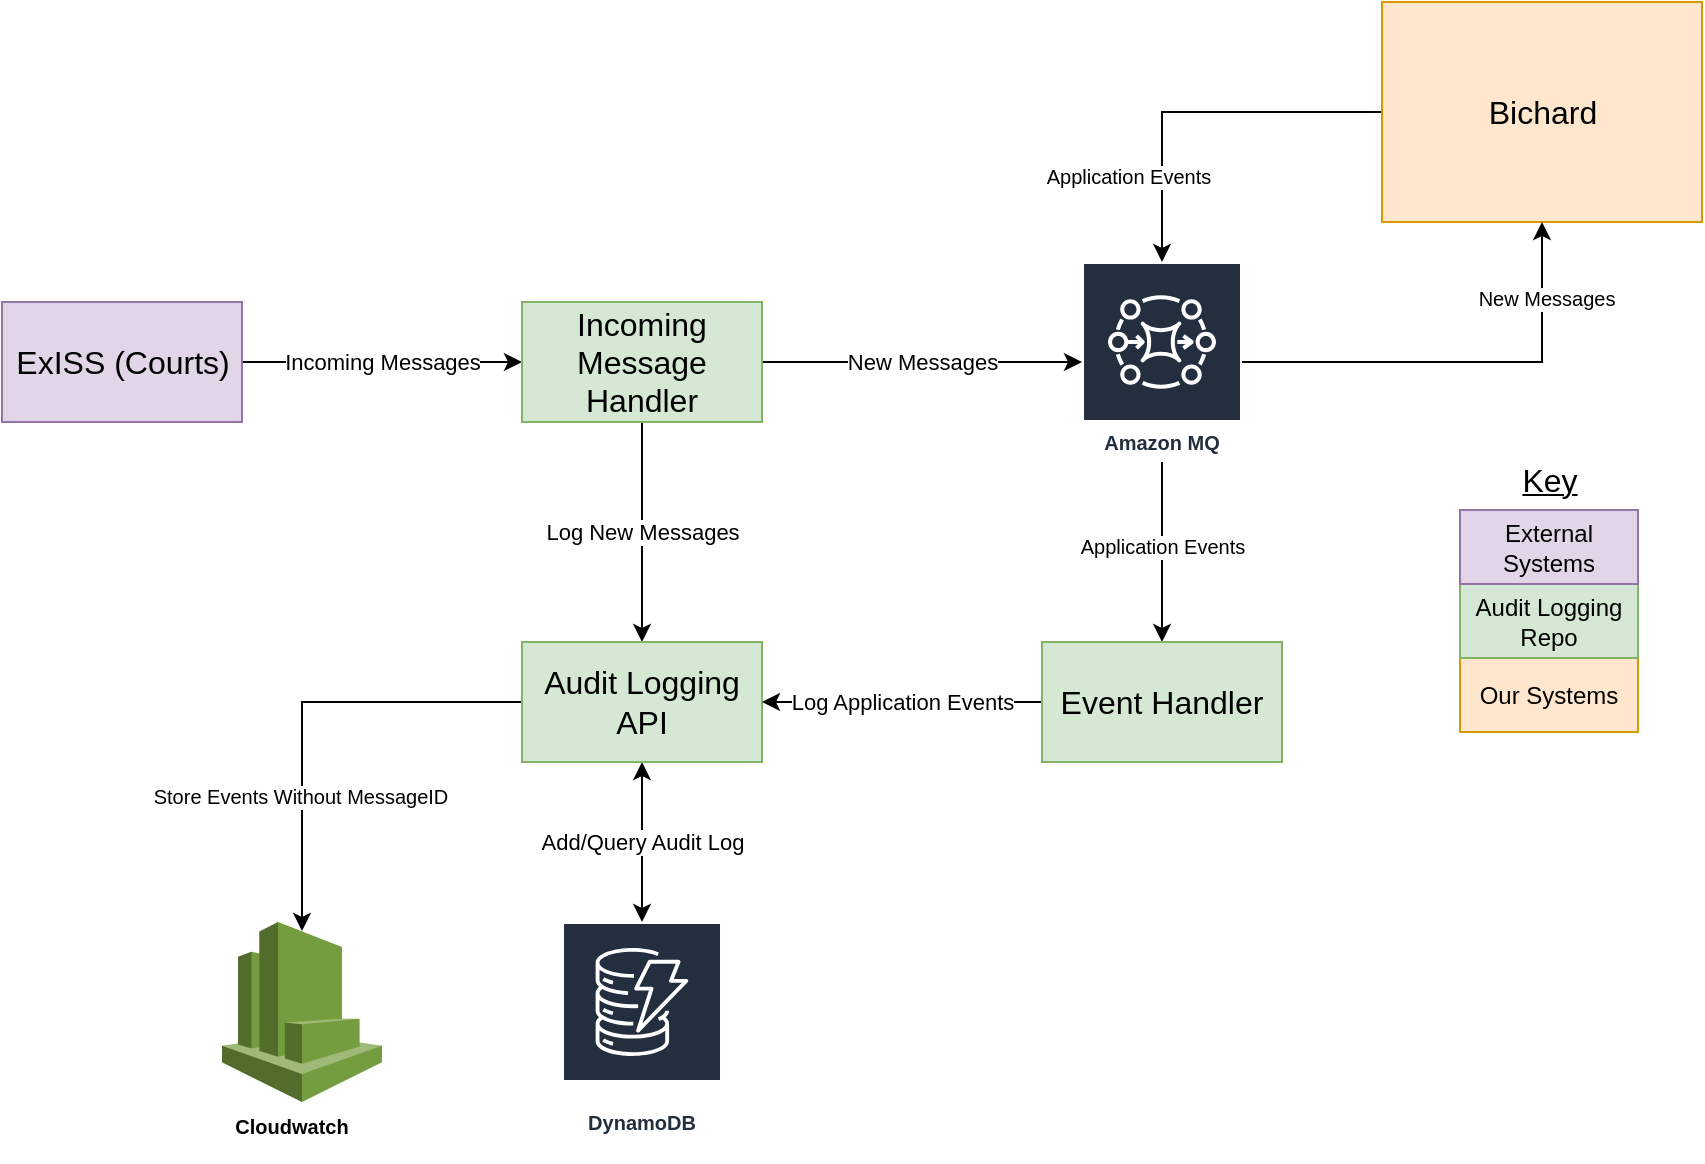 <mxfile version="18.0.4" type="device" pages="7"><diagram id="SbZimRkkP34hQLYqRe9g" name="Overview"><mxGraphModel dx="1426" dy="1652" grid="0" gridSize="10" guides="1" tooltips="1" connect="1" arrows="1" fold="1" page="0" pageScale="1" pageWidth="827" pageHeight="1169" math="0" shadow="0"><root><mxCell id="ANRuQSvibtaBFAMwhA9o-0"/><mxCell id="ANRuQSvibtaBFAMwhA9o-1" parent="ANRuQSvibtaBFAMwhA9o-0"/><mxCell id="sTsvQpVlpFmerQDyjcwa-0" value="" style="edgeStyle=orthogonalEdgeStyle;rounded=0;orthogonalLoop=1;jettySize=auto;html=1;" parent="ANRuQSvibtaBFAMwhA9o-1" source="5GDb8CM9t0uI00pdRjEp-1" target="qKd0s80Q9Jvae5fOTXET-0" edge="1"><mxGeometry relative="1" as="geometry"/></mxCell><mxCell id="4tsU8I5XdIwsd9Y_lOFm-4" value="Incoming Messages" style="edgeLabel;html=1;align=center;verticalAlign=middle;resizable=0;points=[];" vertex="1" connectable="0" parent="sTsvQpVlpFmerQDyjcwa-0"><mxGeometry relative="1" as="geometry"><mxPoint as="offset"/></mxGeometry></mxCell><mxCell id="5GDb8CM9t0uI00pdRjEp-1" value="ExISS (Courts)" style="html=1;dashed=0;whitespace=wrap;labelBackgroundColor=none;fontSize=16;fillColor=#e1d5e7;strokeColor=#9673a6;" parent="ANRuQSvibtaBFAMwhA9o-1" vertex="1"><mxGeometry x="56" y="-364" width="120" height="60" as="geometry"/></mxCell><mxCell id="JU8ZkM3u9FHIbnTrDFSS-4" style="edgeStyle=orthogonalEdgeStyle;rounded=0;orthogonalLoop=1;jettySize=auto;html=1;" parent="ANRuQSvibtaBFAMwhA9o-1" source="qKd0s80Q9Jvae5fOTXET-0" target="JU8ZkM3u9FHIbnTrDFSS-3" edge="1"><mxGeometry relative="1" as="geometry"/></mxCell><mxCell id="4tsU8I5XdIwsd9Y_lOFm-5" value="New Messages" style="edgeLabel;html=1;align=center;verticalAlign=middle;resizable=0;points=[];" vertex="1" connectable="0" parent="JU8ZkM3u9FHIbnTrDFSS-4"><mxGeometry relative="1" as="geometry"><mxPoint as="offset"/></mxGeometry></mxCell><mxCell id="4tsU8I5XdIwsd9Y_lOFm-0" value="" style="edgeStyle=orthogonalEdgeStyle;rounded=0;orthogonalLoop=1;jettySize=auto;html=1;" edge="1" parent="ANRuQSvibtaBFAMwhA9o-1" source="qKd0s80Q9Jvae5fOTXET-0" target="JU8ZkM3u9FHIbnTrDFSS-0"><mxGeometry relative="1" as="geometry"/></mxCell><mxCell id="4tsU8I5XdIwsd9Y_lOFm-7" value="Log New Messages" style="edgeLabel;html=1;align=center;verticalAlign=middle;resizable=0;points=[];" vertex="1" connectable="0" parent="4tsU8I5XdIwsd9Y_lOFm-0"><mxGeometry relative="1" as="geometry"><mxPoint as="offset"/></mxGeometry></mxCell><mxCell id="qKd0s80Q9Jvae5fOTXET-0" value="Incoming Message Handler" style="html=1;dashed=0;whitespace=wrap;labelBackgroundColor=none;fontSize=16;fillColor=#d5e8d4;whiteSpace=wrap;strokeColor=#82b366;" parent="ANRuQSvibtaBFAMwhA9o-1" vertex="1"><mxGeometry x="316" y="-364" width="120" height="60" as="geometry"/></mxCell><mxCell id="4tsU8I5XdIwsd9Y_lOFm-1" value="" style="edgeStyle=orthogonalEdgeStyle;rounded=0;orthogonalLoop=1;jettySize=auto;html=1;startArrow=classic;startFill=1;" edge="1" parent="ANRuQSvibtaBFAMwhA9o-1" source="JU8ZkM3u9FHIbnTrDFSS-0" target="JU8ZkM3u9FHIbnTrDFSS-2"><mxGeometry relative="1" as="geometry"/></mxCell><mxCell id="4tsU8I5XdIwsd9Y_lOFm-8" value="Add/Query Audit Log" style="edgeLabel;html=1;align=center;verticalAlign=middle;resizable=0;points=[];" vertex="1" connectable="0" parent="4tsU8I5XdIwsd9Y_lOFm-1"><mxGeometry relative="1" as="geometry"><mxPoint as="offset"/></mxGeometry></mxCell><mxCell id="_XcE5Ox_mcqGrtR-6AHN-2" style="edgeStyle=orthogonalEdgeStyle;rounded=0;orthogonalLoop=1;jettySize=auto;html=1;entryX=0.5;entryY=0.05;entryDx=0;entryDy=0;entryPerimeter=0;fontSize=10;startArrow=none;startFill=0;" edge="1" parent="ANRuQSvibtaBFAMwhA9o-1" source="JU8ZkM3u9FHIbnTrDFSS-0" target="rAKSKAEc9As6u7OPTvuj-0"><mxGeometry relative="1" as="geometry"/></mxCell><mxCell id="_XcE5Ox_mcqGrtR-6AHN-3" value="Store Events Without MessageID" style="edgeLabel;html=1;align=center;verticalAlign=middle;resizable=0;points=[];fontSize=10;" vertex="1" connectable="0" parent="_XcE5Ox_mcqGrtR-6AHN-2"><mxGeometry relative="1" as="geometry"><mxPoint x="-1" y="44" as="offset"/></mxGeometry></mxCell><mxCell id="JU8ZkM3u9FHIbnTrDFSS-0" value="Audit Logging API" style="dashed=0;whitespace=wrap;labelBackgroundColor=none;fontSize=16;fillColor=#d5e8d4;whiteSpace=wrap;html=1;snapToPoint=1;strokeColor=#82b366;" parent="ANRuQSvibtaBFAMwhA9o-1" vertex="1"><mxGeometry x="316" y="-194" width="120" height="60" as="geometry"/></mxCell><mxCell id="2V5wFRjkBUoELFKnJdbA-10" style="edgeStyle=orthogonalEdgeStyle;rounded=0;orthogonalLoop=1;jettySize=auto;html=1;fontSize=10;startArrow=none;startFill=0;" edge="1" parent="ANRuQSvibtaBFAMwhA9o-1" source="JU8ZkM3u9FHIbnTrDFSS-1" target="JU8ZkM3u9FHIbnTrDFSS-3"><mxGeometry relative="1" as="geometry"/></mxCell><mxCell id="2V5wFRjkBUoELFKnJdbA-12" value="Application Events" style="edgeLabel;html=1;align=center;verticalAlign=middle;resizable=0;points=[];fontSize=10;" vertex="1" connectable="0" parent="2V5wFRjkBUoELFKnJdbA-10"><mxGeometry relative="1" as="geometry"><mxPoint x="-35" y="32" as="offset"/></mxGeometry></mxCell><mxCell id="JU8ZkM3u9FHIbnTrDFSS-1" value="Bichard" style="html=1;dashed=0;whitespace=wrap;labelBackgroundColor=none;fontSize=16;fillColor=#ffe6cc;strokeColor=#d79b00;" parent="ANRuQSvibtaBFAMwhA9o-1" vertex="1"><mxGeometry x="746" y="-514" width="160" height="110" as="geometry"/></mxCell><mxCell id="JU8ZkM3u9FHIbnTrDFSS-2" value="DynamoDB" style="sketch=0;outlineConnect=0;fontColor=#232F3E;gradientColor=none;strokeColor=#ffffff;fillColor=#232F3E;dashed=0;verticalLabelPosition=middle;verticalAlign=bottom;align=center;html=1;whiteSpace=wrap;fontSize=10;fontStyle=1;spacing=3;shape=mxgraph.aws4.productIcon;prIcon=mxgraph.aws4.dynamodb;" parent="ANRuQSvibtaBFAMwhA9o-1" vertex="1"><mxGeometry x="336" y="-54" width="80" height="110" as="geometry"/></mxCell><mxCell id="2V5wFRjkBUoELFKnJdbA-4" value="" style="edgeStyle=orthogonalEdgeStyle;rounded=0;orthogonalLoop=1;jettySize=auto;html=1;fontSize=10;startArrow=none;startFill=0;" edge="1" parent="ANRuQSvibtaBFAMwhA9o-1" source="JU8ZkM3u9FHIbnTrDFSS-3" target="R-0_Lz-Z3qfZa5hiYcsZ-0"><mxGeometry relative="1" as="geometry"/></mxCell><mxCell id="2V5wFRjkBUoELFKnJdbA-13" value="Application Events" style="edgeLabel;html=1;align=center;verticalAlign=middle;resizable=0;points=[];fontSize=10;" vertex="1" connectable="0" parent="2V5wFRjkBUoELFKnJdbA-4"><mxGeometry x="-0.067" relative="1" as="geometry"><mxPoint as="offset"/></mxGeometry></mxCell><mxCell id="2V5wFRjkBUoELFKnJdbA-8" style="edgeStyle=orthogonalEdgeStyle;rounded=0;orthogonalLoop=1;jettySize=auto;html=1;entryX=0.5;entryY=1;entryDx=0;entryDy=0;fontSize=10;startArrow=none;startFill=0;" edge="1" parent="ANRuQSvibtaBFAMwhA9o-1" source="JU8ZkM3u9FHIbnTrDFSS-3" target="JU8ZkM3u9FHIbnTrDFSS-1"><mxGeometry relative="1" as="geometry"/></mxCell><mxCell id="2V5wFRjkBUoELFKnJdbA-11" value="New Messages" style="edgeLabel;html=1;align=center;verticalAlign=middle;resizable=0;points=[];fontSize=10;" vertex="1" connectable="0" parent="2V5wFRjkBUoELFKnJdbA-8"><mxGeometry relative="1" as="geometry"><mxPoint x="42" y="-32" as="offset"/></mxGeometry></mxCell><mxCell id="JU8ZkM3u9FHIbnTrDFSS-3" value="Amazon MQ" style="sketch=0;outlineConnect=0;fontColor=#232F3E;gradientColor=none;strokeColor=#ffffff;fillColor=#232F3E;dashed=0;verticalLabelPosition=middle;verticalAlign=bottom;align=center;html=1;whiteSpace=wrap;fontSize=10;fontStyle=1;spacing=3;shape=mxgraph.aws4.productIcon;prIcon=mxgraph.aws4.mq;labelBackgroundColor=none;" parent="ANRuQSvibtaBFAMwhA9o-1" vertex="1"><mxGeometry x="596" y="-384" width="80" height="100" as="geometry"/></mxCell><mxCell id="R-0_Lz-Z3qfZa5hiYcsZ-2" value="" style="edgeStyle=orthogonalEdgeStyle;rounded=0;orthogonalLoop=1;jettySize=auto;html=1;startArrow=none;startFill=0;" edge="1" parent="ANRuQSvibtaBFAMwhA9o-1" source="R-0_Lz-Z3qfZa5hiYcsZ-0" target="JU8ZkM3u9FHIbnTrDFSS-0"><mxGeometry relative="1" as="geometry"/></mxCell><mxCell id="R-0_Lz-Z3qfZa5hiYcsZ-4" value="Log Application Events" style="edgeLabel;html=1;align=center;verticalAlign=middle;resizable=0;points=[];" vertex="1" connectable="0" parent="R-0_Lz-Z3qfZa5hiYcsZ-2"><mxGeometry relative="1" as="geometry"><mxPoint as="offset"/></mxGeometry></mxCell><mxCell id="R-0_Lz-Z3qfZa5hiYcsZ-0" value="Event Handler" style="dashed=0;whitespace=wrap;labelBackgroundColor=none;fontSize=16;fillColor=#d5e8d4;whiteSpace=wrap;html=1;snapToPoint=1;strokeColor=#82b366;" vertex="1" parent="ANRuQSvibtaBFAMwhA9o-1"><mxGeometry x="576" y="-194" width="120" height="60" as="geometry"/></mxCell><mxCell id="_XcE5Ox_mcqGrtR-6AHN-1" value="" style="group" vertex="1" connectable="0" parent="ANRuQSvibtaBFAMwhA9o-1"><mxGeometry x="146" y="-54" width="110" height="120" as="geometry"/></mxCell><mxCell id="rAKSKAEc9As6u7OPTvuj-0" value="" style="outlineConnect=0;dashed=0;verticalLabelPosition=middle;verticalAlign=middle;align=center;html=1;shape=mxgraph.aws3.cloudwatch;fillColor=#759C3E;gradientColor=none;labelBackgroundColor=none;fontStyle=1;fontSize=10;whiteSpace=wrap;labelPosition=center;" vertex="1" parent="_XcE5Ox_mcqGrtR-6AHN-1"><mxGeometry x="20" width="80" height="90" as="geometry"/></mxCell><mxCell id="_XcE5Ox_mcqGrtR-6AHN-0" value="&lt;span style=&quot;color: rgb(0, 0, 0); font-family: Helvetica; font-style: normal; font-variant-ligatures: normal; font-variant-caps: normal; letter-spacing: normal; orphans: 2; text-indent: 0px; text-transform: none; widows: 2; word-spacing: 0px; -webkit-text-stroke-width: 0px; background-color: rgb(255, 255, 255); text-decoration-thickness: initial; text-decoration-style: initial; text-decoration-color: initial; float: none; display: inline !important;&quot;&gt;&lt;b style=&quot;&quot;&gt;&lt;font style=&quot;font-size: 10px;&quot;&gt;Cloudwatch&lt;/font&gt;&lt;/b&gt;&lt;/span&gt;" style="text;whiteSpace=wrap;html=1;fontSize=10;align=center;" vertex="1" parent="_XcE5Ox_mcqGrtR-6AHN-1"><mxGeometry y="90" width="110" height="30" as="geometry"/></mxCell><mxCell id="NTCIhq7mOdTdnjtTz9b8-4" value="" style="group" vertex="1" connectable="0" parent="ANRuQSvibtaBFAMwhA9o-1"><mxGeometry x="785" y="-290" width="89" height="141" as="geometry"/></mxCell><mxCell id="NTCIhq7mOdTdnjtTz9b8-0" value="Our Systems" style="rounded=0;whiteSpace=wrap;html=1;labelBackgroundColor=none;fontSize=12;fillColor=#ffe6cc;strokeColor=#d79b00;fontStyle=0" vertex="1" parent="NTCIhq7mOdTdnjtTz9b8-4"><mxGeometry y="104" width="89" height="37" as="geometry"/></mxCell><mxCell id="NTCIhq7mOdTdnjtTz9b8-1" value="Audit Logging Repo" style="rounded=0;whiteSpace=wrap;html=1;labelBackgroundColor=none;fontSize=12;fillColor=#d5e8d4;strokeColor=#82b366;fontStyle=0" vertex="1" parent="NTCIhq7mOdTdnjtTz9b8-4"><mxGeometry y="67" width="89" height="37" as="geometry"/></mxCell><mxCell id="NTCIhq7mOdTdnjtTz9b8-2" value="External Systems" style="rounded=0;whiteSpace=wrap;html=1;labelBackgroundColor=none;fontSize=12;fillColor=#e1d5e7;strokeColor=#9673a6;fontStyle=0" vertex="1" parent="NTCIhq7mOdTdnjtTz9b8-4"><mxGeometry y="30" width="89" height="37" as="geometry"/></mxCell><mxCell id="NTCIhq7mOdTdnjtTz9b8-3" value="&lt;u&gt;&lt;font style=&quot;font-size: 16px;&quot;&gt;Key&lt;/font&gt;&lt;/u&gt;" style="text;html=1;strokeColor=none;fillColor=none;align=center;verticalAlign=middle;whiteSpace=wrap;rounded=0;labelBackgroundColor=none;fontSize=12;" vertex="1" parent="NTCIhq7mOdTdnjtTz9b8-4"><mxGeometry x="14.5" width="60" height="30" as="geometry"/></mxCell></root></mxGraphModel></diagram><diagram id="NaqRYdlC5ia51likHDxx" name="Components"><mxGraphModel dx="2837" dy="2417" grid="0" gridSize="10" guides="1" tooltips="1" connect="1" arrows="1" fold="1" page="0" pageScale="1" pageWidth="827" pageHeight="1169" math="0" shadow="0"><root><mxCell id="0"/><mxCell id="1" parent="0"/><mxCell id="77hhpOOD8E80mwoMvD2M-2" value="&amp;nbsp;Incoming Message Handler" style="rounded=0;whiteSpace=wrap;html=1;dashed=1;labelBackgroundColor=none;fontSize=14;fontColor=#000000;fillColor=#F2F2F2;gradientColor=none;verticalAlign=top;align=left;fontStyle=1;labelBorderColor=none;strokeWidth=1;perimeterSpacing=0;" vertex="1" parent="1"><mxGeometry x="-569" y="58" width="2065" height="431" as="geometry"/></mxCell><mxCell id="4_ZTcWZO6NZrgXsb7N1T-1" value="Audit Logging" style="html=1;dashed=1;whitespace=wrap;labelBackgroundColor=none;fontSize=16;fontColor=#000000;fillColor=#F2F2F2;align=left;verticalAlign=top;" vertex="1" parent="1"><mxGeometry x="-508" y="-796" width="710" height="620" as="geometry"/></mxCell><mxCell id="4_ZTcWZO6NZrgXsb7N1T-2" value="Event Handler" style="rounded=0;whiteSpace=wrap;html=1;dashed=1;labelBackgroundColor=none;fontSize=14;fontColor=#000000;fillColor=#E6E6E6;gradientColor=none;verticalAlign=top;align=left;fontStyle=1" vertex="1" parent="1"><mxGeometry x="-498" y="-356" width="690" height="170" as="geometry"/></mxCell><mxCell id="4_ZTcWZO6NZrgXsb7N1T-3" value="Incoming Message Handler" style="rounded=0;whiteSpace=wrap;html=1;dashed=1;labelBackgroundColor=none;fontSize=14;fontColor=#000000;fillColor=#E6E6E6;gradientColor=none;verticalAlign=top;align=left;fontStyle=1" vertex="1" parent="1"><mxGeometry x="-498" y="-756" width="690" height="170" as="geometry"/></mxCell><mxCell id="4_ZTcWZO6NZrgXsb7N1T-4" style="edgeStyle=orthogonalEdgeStyle;rounded=0;orthogonalLoop=1;jettySize=auto;html=1;fontSize=11;fontColor=#000000;" edge="1" parent="1" source="4_ZTcWZO6NZrgXsb7N1T-6" target="4_ZTcWZO6NZrgXsb7N1T-8"><mxGeometry relative="1" as="geometry"><Array as="points"><mxPoint x="-488" y="-676"/><mxPoint x="-488" y="-676"/></Array></mxGeometry></mxCell><mxCell id="4_ZTcWZO6NZrgXsb7N1T-5" value="Upload court result" style="edgeLabel;html=1;align=center;verticalAlign=middle;resizable=0;points=[];fontSize=12;fontColor=#000000;" vertex="1" connectable="0" parent="4_ZTcWZO6NZrgXsb7N1T-4"><mxGeometry x="-0.431" y="-1" relative="1" as="geometry"><mxPoint x="10" as="offset"/></mxGeometry></mxCell><mxCell id="4_ZTcWZO6NZrgXsb7N1T-6" value="ExISS" style="html=1;dashed=0;whitespace=wrap;labelBackgroundColor=#E6E6E6;fontSize=16;fontColor=#000000;fillColor=#E6E6E6;" vertex="1" parent="1"><mxGeometry x="-748" y="-706" width="120" height="60" as="geometry"/></mxCell><mxCell id="4_ZTcWZO6NZrgXsb7N1T-7" style="edgeStyle=orthogonalEdgeStyle;rounded=0;orthogonalLoop=1;jettySize=auto;html=1;fontSize=11;fontColor=#000000;startArrow=none;startFill=0;" edge="1" parent="1" source="4_ZTcWZO6NZrgXsb7N1T-8" target="4_ZTcWZO6NZrgXsb7N1T-18"><mxGeometry relative="1" as="geometry"/></mxCell><mxCell id="4_ZTcWZO6NZrgXsb7N1T-8" value="incoming-messages&lt;br&gt;(External Incoming Messages)" style="sketch=0;outlineConnect=0;fontColor=#232F3E;gradientColor=none;fillColor=#3F8624;strokeColor=none;dashed=0;verticalLabelPosition=bottom;verticalAlign=top;align=center;html=1;fontSize=12;fontStyle=0;aspect=fixed;pointerEvents=1;shape=mxgraph.aws4.bucket;" vertex="1" parent="1"><mxGeometry x="-448" y="-720" width="75" height="78" as="geometry"/></mxCell><mxCell id="4_ZTcWZO6NZrgXsb7N1T-9" style="edgeStyle=orthogonalEdgeStyle;rounded=0;orthogonalLoop=1;jettySize=auto;html=1;fontSize=11;fontColor=#000000;startArrow=none;startFill=0;" edge="1" parent="1" source="4_ZTcWZO6NZrgXsb7N1T-12" target="4_ZTcWZO6NZrgXsb7N1T-27"><mxGeometry relative="1" as="geometry"><Array as="points"><mxPoint x="272" y="-271"/></Array></mxGeometry></mxCell><mxCell id="4_ZTcWZO6NZrgXsb7N1T-10" value="AUDIT_EVENT_QUEUE&lt;br&gt;GENERAL_EVENT_QUEUE&lt;br&gt;DATA_SET_PNC_UPDATE_QUEUE.FAILURE&lt;br&gt;HEARING_OUTCOME_PNC_UPDATE_QUEUE.FAILURE&lt;br&gt;HEARING_OUTCOME_INPUT_QUEUE.FAILURE&lt;br&gt;COURT_RESULT_INPUT_QUEUE.FAILURE" style="edgeLabel;html=1;align=left;verticalAlign=middle;resizable=0;points=[];fontSize=10;fontColor=#000000;" vertex="1" connectable="0" parent="4_ZTcWZO6NZrgXsb7N1T-9"><mxGeometry x="0.286" y="2" relative="1" as="geometry"><mxPoint x="-21" y="-94" as="offset"/></mxGeometry></mxCell><mxCell id="4_ZTcWZO6NZrgXsb7N1T-11" style="edgeStyle=orthogonalEdgeStyle;rounded=0;orthogonalLoop=1;jettySize=auto;html=1;entryX=0;entryY=0.5;entryDx=0;entryDy=0;fontSize=14;fontColor=#000000;startArrow=classic;startFill=1;" edge="1" parent="1" source="4_ZTcWZO6NZrgXsb7N1T-12" target="4_ZTcWZO6NZrgXsb7N1T-13"><mxGeometry relative="1" as="geometry"><Array as="points"><mxPoint x="347" y="-487"/></Array></mxGeometry></mxCell><mxCell id="4_ZTcWZO6NZrgXsb7N1T-12" value="Amazon MQ" style="sketch=0;outlineConnect=0;fontColor=#232F3E;gradientColor=none;strokeColor=#ffffff;fillColor=#232F3E;dashed=0;verticalLabelPosition=middle;verticalAlign=bottom;align=center;html=1;whiteSpace=wrap;fontSize=10;fontStyle=1;spacing=3;shape=mxgraph.aws4.productIcon;prIcon=mxgraph.aws4.mq;labelBackgroundColor=none;" vertex="1" parent="1"><mxGeometry x="232" y="-529" width="80" height="100" as="geometry"/></mxCell><mxCell id="4_ZTcWZO6NZrgXsb7N1T-13" value="Bichard" style="html=1;dashed=0;whitespace=wrap;labelBackgroundColor=#E6E6E6;fontSize=16;fontColor=#000000;fillColor=#E6E6E6;" vertex="1" parent="1"><mxGeometry x="382" y="-517.5" width="120" height="60" as="geometry"/></mxCell><mxCell id="4_ZTcWZO6NZrgXsb7N1T-14" value="DynamoDB" style="sketch=0;outlineConnect=0;fontColor=#232F3E;gradientColor=none;strokeColor=#ffffff;fillColor=#232F3E;dashed=0;verticalLabelPosition=middle;verticalAlign=bottom;align=center;html=1;whiteSpace=wrap;fontSize=10;fontStyle=1;spacing=3;shape=mxgraph.aws4.productIcon;prIcon=mxgraph.aws4.dynamodb;" vertex="1" parent="1"><mxGeometry x="-378" y="-546" width="80" height="110" as="geometry"/></mxCell><mxCell id="4_ZTcWZO6NZrgXsb7N1T-15" style="edgeStyle=orthogonalEdgeStyle;rounded=0;orthogonalLoop=1;jettySize=auto;html=1;fontSize=11;fontColor=#000000;startArrow=none;startFill=0;" edge="1" parent="1" source="4_ZTcWZO6NZrgXsb7N1T-16" target="4_ZTcWZO6NZrgXsb7N1T-23"><mxGeometry relative="1" as="geometry"><Array as="points"><mxPoint x="32" y="-681"/><mxPoint x="32" y="-681"/></Array></mxGeometry></mxCell><mxCell id="4_ZTcWZO6NZrgXsb7N1T-16" value="internal-incoming-messages" style="sketch=0;outlineConnect=0;fontColor=#232F3E;gradientColor=none;fillColor=#3F8624;strokeColor=none;dashed=0;verticalLabelPosition=bottom;verticalAlign=top;align=center;html=1;fontSize=12;fontStyle=0;aspect=fixed;pointerEvents=1;shape=mxgraph.aws4.bucket;" vertex="1" parent="1"><mxGeometry x="-108" y="-720" width="75" height="78" as="geometry"/></mxCell><mxCell id="4_ZTcWZO6NZrgXsb7N1T-17" style="edgeStyle=orthogonalEdgeStyle;rounded=0;orthogonalLoop=1;jettySize=auto;html=1;fontSize=11;fontColor=#000000;startArrow=none;startFill=0;" edge="1" parent="1" source="4_ZTcWZO6NZrgXsb7N1T-18" target="4_ZTcWZO6NZrgXsb7N1T-16"><mxGeometry relative="1" as="geometry"/></mxCell><mxCell id="4_ZTcWZO6NZrgXsb7N1T-18" value="transfer-messages" style="sketch=0;outlineConnect=0;fontColor=#232F3E;gradientColor=none;fillColor=#3F8624;strokeColor=none;dashed=0;verticalLabelPosition=bottom;verticalAlign=top;align=center;html=1;fontSize=12;fontStyle=0;aspect=fixed;pointerEvents=1;shape=mxgraph.aws4.lambda_function;labelBackgroundColor=none;" vertex="1" parent="1"><mxGeometry x="-267" y="-720" width="78" height="78" as="geometry"/></mxCell><mxCell id="4_ZTcWZO6NZrgXsb7N1T-19" style="edgeStyle=orthogonalEdgeStyle;rounded=0;orthogonalLoop=1;jettySize=auto;html=1;fontSize=11;fontColor=#000000;startArrow=none;startFill=0;" edge="1" parent="1" source="4_ZTcWZO6NZrgXsb7N1T-23" target="4_ZTcWZO6NZrgXsb7N1T-12"><mxGeometry relative="1" as="geometry"><Array as="points"><mxPoint x="272" y="-696"/></Array></mxGeometry></mxCell><mxCell id="4_ZTcWZO6NZrgXsb7N1T-20" value="COURT_RESULT_INPUT_QUEUE" style="edgeLabel;html=1;align=center;verticalAlign=middle;resizable=0;points=[];fontSize=10;fontColor=#000000;" vertex="1" connectable="0" parent="4_ZTcWZO6NZrgXsb7N1T-19"><mxGeometry x="-0.183" y="2" relative="1" as="geometry"><mxPoint x="30" y="52" as="offset"/></mxGeometry></mxCell><mxCell id="4_ZTcWZO6NZrgXsb7N1T-21" style="edgeStyle=orthogonalEdgeStyle;rounded=0;orthogonalLoop=1;jettySize=auto;html=1;fontSize=11;fontColor=#000000;startArrow=none;startFill=0;" edge="1" parent="1" source="4_ZTcWZO6NZrgXsb7N1T-23" target="4_ZTcWZO6NZrgXsb7N1T-25"><mxGeometry relative="1" as="geometry"><Array as="points"><mxPoint x="172" y="-666"/><mxPoint x="172" y="-506"/></Array></mxGeometry></mxCell><mxCell id="4_ZTcWZO6NZrgXsb7N1T-22" value="Create a new message in DynamoDB" style="edgeLabel;html=1;align=center;verticalAlign=middle;resizable=0;points=[];fontSize=10;fontColor=#000000;" vertex="1" connectable="0" parent="4_ZTcWZO6NZrgXsb7N1T-21"><mxGeometry x="0.491" relative="1" as="geometry"><mxPoint x="54" as="offset"/></mxGeometry></mxCell><mxCell id="4_ZTcWZO6NZrgXsb7N1T-23" value="incoming-message-handler&lt;br&gt;State Machine" style="outlineConnect=0;dashed=0;verticalLabelPosition=bottom;verticalAlign=top;align=center;html=1;shape=mxgraph.aws3.step_functions;fillColor=#D9A741;gradientColor=none;labelBackgroundColor=none;fontSize=11;fontColor=#000000;" vertex="1" parent="1"><mxGeometry x="62" y="-730" width="76.5" height="93" as="geometry"/></mxCell><mxCell id="4_ZTcWZO6NZrgXsb7N1T-24" style="edgeStyle=orthogonalEdgeStyle;rounded=0;orthogonalLoop=1;jettySize=auto;html=1;fontSize=11;fontColor=#000000;startArrow=none;startFill=0;" edge="1" parent="1" source="4_ZTcWZO6NZrgXsb7N1T-25" target="4_ZTcWZO6NZrgXsb7N1T-14"><mxGeometry relative="1" as="geometry"><Array as="points"><mxPoint x="-278" y="-500"/><mxPoint x="-278" y="-500"/></Array></mxGeometry></mxCell><mxCell id="4_ZTcWZO6NZrgXsb7N1T-25" value="Audit Logging&lt;br&gt;API Gateway" style="outlineConnect=0;dashed=0;verticalLabelPosition=bottom;verticalAlign=top;align=center;html=1;shape=mxgraph.aws3.api_gateway;fillColor=#D9A741;gradientColor=none;labelBackgroundColor=none;fontSize=11;fontColor=#000000;" vertex="1" parent="1"><mxGeometry x="-218" y="-547" width="76.5" height="93" as="geometry"/></mxCell><mxCell id="4_ZTcWZO6NZrgXsb7N1T-26" style="edgeStyle=orthogonalEdgeStyle;rounded=0;orthogonalLoop=1;jettySize=auto;html=1;fontSize=11;fontColor=#000000;startArrow=none;startFill=0;" edge="1" parent="1" source="4_ZTcWZO6NZrgXsb7N1T-27" target="4_ZTcWZO6NZrgXsb7N1T-29"><mxGeometry relative="1" as="geometry"/></mxCell><mxCell id="4_ZTcWZO6NZrgXsb7N1T-27" value="message-receiver" style="sketch=0;outlineConnect=0;fontColor=#232F3E;gradientColor=none;fillColor=#3F8624;strokeColor=none;dashed=0;verticalLabelPosition=bottom;verticalAlign=top;align=center;html=1;fontSize=12;fontStyle=0;aspect=fixed;pointerEvents=1;shape=mxgraph.aws4.lambda_function;labelBackgroundColor=none;" vertex="1" parent="1"><mxGeometry x="63" y="-310" width="78" height="78" as="geometry"/></mxCell><mxCell id="4_ZTcWZO6NZrgXsb7N1T-28" style="edgeStyle=orthogonalEdgeStyle;rounded=0;orthogonalLoop=1;jettySize=auto;html=1;fontSize=11;fontColor=#000000;startArrow=none;startFill=0;" edge="1" parent="1" source="4_ZTcWZO6NZrgXsb7N1T-29" target="4_ZTcWZO6NZrgXsb7N1T-32"><mxGeometry relative="1" as="geometry"><Array as="points"><mxPoint x="-188" y="-271"/><mxPoint x="-188" y="-271"/></Array></mxGeometry></mxCell><mxCell id="4_ZTcWZO6NZrgXsb7N1T-29" value="audit-log-events" style="sketch=0;outlineConnect=0;fontColor=#232F3E;gradientColor=none;fillColor=#3F8624;strokeColor=none;dashed=0;verticalLabelPosition=bottom;verticalAlign=top;align=center;html=1;fontSize=12;fontStyle=0;aspect=fixed;pointerEvents=1;shape=mxgraph.aws4.bucket;" vertex="1" parent="1"><mxGeometry x="-88" y="-310" width="75" height="78" as="geometry"/></mxCell><mxCell id="4_ZTcWZO6NZrgXsb7N1T-30" style="edgeStyle=orthogonalEdgeStyle;rounded=0;orthogonalLoop=1;jettySize=auto;html=1;fontSize=11;fontColor=#000000;startArrow=none;startFill=0;" edge="1" parent="1" source="4_ZTcWZO6NZrgXsb7N1T-32" target="4_ZTcWZO6NZrgXsb7N1T-25"><mxGeometry relative="1" as="geometry"><Array as="points"><mxPoint x="-251" y="-390"/><mxPoint x="-108" y="-390"/><mxPoint x="-108" y="-476"/></Array></mxGeometry></mxCell><mxCell id="4_ZTcWZO6NZrgXsb7N1T-31" value="Create a new message (If it doesn't exist)&lt;br&gt;Create a new event against the message" style="edgeLabel;html=1;align=center;verticalAlign=middle;resizable=0;points=[];fontSize=10;fontColor=#000000;" vertex="1" connectable="0" parent="4_ZTcWZO6NZrgXsb7N1T-30"><mxGeometry x="-0.384" relative="1" as="geometry"><mxPoint x="34" y="14" as="offset"/></mxGeometry></mxCell><mxCell id="4_ZTcWZO6NZrgXsb7N1T-32" value="event-handler&lt;br&gt;State Machine" style="outlineConnect=0;dashed=0;verticalLabelPosition=bottom;verticalAlign=top;align=center;html=1;shape=mxgraph.aws3.step_functions;fillColor=#D9A741;gradientColor=none;labelBackgroundColor=none;fontSize=11;fontColor=#000000;" vertex="1" parent="1"><mxGeometry x="-289" y="-326" width="76.5" height="93" as="geometry"/></mxCell><mxCell id="8MLu_BU_aYqqfGhHkzj5-1" style="edgeStyle=orthogonalEdgeStyle;rounded=0;orthogonalLoop=1;jettySize=auto;html=1;" edge="1" parent="1" source="8MLu_BU_aYqqfGhHkzj5-3" target="8MLu_BU_aYqqfGhHkzj5-13"><mxGeometry relative="1" as="geometry"><Array as="points"><mxPoint x="1701" y="-774"/><mxPoint x="1701" y="-541"/></Array></mxGeometry></mxCell><mxCell id="8MLu_BU_aYqqfGhHkzj5-2" value="Copy objects from external bucket" style="edgeLabel;html=1;align=center;verticalAlign=middle;resizable=0;points=[];" vertex="1" connectable="0" parent="8MLu_BU_aYqqfGhHkzj5-1"><mxGeometry x="0.136" relative="1" as="geometry"><mxPoint as="offset"/></mxGeometry></mxCell><mxCell id="8MLu_BU_aYqqfGhHkzj5-3" value="transfer-messages" style="sketch=0;outlineConnect=0;fontColor=#232F3E;gradientColor=none;fillColor=#3F8624;strokeColor=none;dashed=0;verticalLabelPosition=bottom;verticalAlign=top;align=center;html=1;fontSize=12;fontStyle=0;aspect=fixed;pointerEvents=1;shape=mxgraph.aws4.lambda_function;" vertex="1" parent="1"><mxGeometry x="1568" y="-813" width="78" height="78" as="geometry"/></mxCell><mxCell id="8MLu_BU_aYqqfGhHkzj5-4" style="edgeStyle=orthogonalEdgeStyle;rounded=0;orthogonalLoop=1;jettySize=auto;html=1;entryX=0;entryY=0.5;entryDx=0;entryDy=0;entryPerimeter=0;" edge="1" parent="1" source="8MLu_BU_aYqqfGhHkzj5-7" target="8MLu_BU_aYqqfGhHkzj5-9"><mxGeometry relative="1" as="geometry"><mxPoint x="1148.0" y="-773.429" as="targetPoint"/></mxGeometry></mxCell><mxCell id="8MLu_BU_aYqqfGhHkzj5-5" style="edgeStyle=orthogonalEdgeStyle;rounded=0;orthogonalLoop=1;jettySize=auto;html=1;entryX=0.564;entryY=-0.013;entryDx=0;entryDy=0;entryPerimeter=0;" edge="1" parent="1" source="8MLu_BU_aYqqfGhHkzj5-7" target="8MLu_BU_aYqqfGhHkzj5-3"><mxGeometry relative="1" as="geometry"><Array as="points"><mxPoint x="966" y="-890"/><mxPoint x="1612" y="-890"/></Array></mxGeometry></mxCell><mxCell id="8MLu_BU_aYqqfGhHkzj5-6" value="List all or N number of messages to copy&lt;br&gt;Delete messages after copied successfully" style="edgeLabel;html=1;align=center;verticalAlign=middle;resizable=0;points=[];" vertex="1" connectable="0" parent="8MLu_BU_aYqqfGhHkzj5-5"><mxGeometry x="-0.127" y="-1" relative="1" as="geometry"><mxPoint x="1" as="offset"/></mxGeometry></mxCell><mxCell id="8MLu_BU_aYqqfGhHkzj5-7" value="incoming-messages&lt;br&gt;(External Incoming Messages)" style="sketch=0;outlineConnect=0;fontColor=#232F3E;gradientColor=none;fillColor=#3F8624;strokeColor=none;dashed=0;verticalLabelPosition=bottom;verticalAlign=top;align=center;html=1;fontSize=12;fontStyle=0;aspect=fixed;pointerEvents=1;shape=mxgraph.aws4.bucket;" vertex="1" parent="1"><mxGeometry x="928" y="-813" width="75" height="78" as="geometry"/></mxCell><mxCell id="8MLu_BU_aYqqfGhHkzj5-8" style="edgeStyle=orthogonalEdgeStyle;rounded=0;orthogonalLoop=1;jettySize=auto;html=1;" edge="1" parent="1" source="8MLu_BU_aYqqfGhHkzj5-9" target="8MLu_BU_aYqqfGhHkzj5-11"><mxGeometry relative="1" as="geometry"/></mxCell><mxCell id="8MLu_BU_aYqqfGhHkzj5-9" value="CloudTrail" style="outlineConnect=0;dashed=0;verticalLabelPosition=bottom;verticalAlign=top;align=center;html=1;shape=mxgraph.aws3.cloudtrail;fillColor=#759C3E;gradientColor=none;" vertex="1" parent="1"><mxGeometry x="1135" y="-820" width="76.5" height="93" as="geometry"/></mxCell><mxCell id="8MLu_BU_aYqqfGhHkzj5-10" style="edgeStyle=orthogonalEdgeStyle;rounded=0;orthogonalLoop=1;jettySize=auto;html=1;" edge="1" parent="1" source="8MLu_BU_aYqqfGhHkzj5-11" target="8MLu_BU_aYqqfGhHkzj5-3"><mxGeometry relative="1" as="geometry"/></mxCell><mxCell id="8MLu_BU_aYqqfGhHkzj5-11" value="EventBridge Rule&lt;br&gt;for&lt;br&gt;&lt;span style=&quot;color: rgb(0 , 0 , 0) ; font-size: 11px&quot;&gt;&lt;b&gt;PutObject&lt;/b&gt;&lt;/span&gt;" style="sketch=0;points=[[0,0,0],[0.25,0,0],[0.5,0,0],[0.75,0,0],[1,0,0],[0,1,0],[0.25,1,0],[0.5,1,0],[0.75,1,0],[1,1,0],[0,0.25,0],[0,0.5,0],[0,0.75,0],[1,0.25,0],[1,0.5,0],[1,0.75,0]];outlineConnect=0;fontColor=#232F3E;gradientColor=#FF4F8B;gradientDirection=north;fillColor=#BC1356;strokeColor=#ffffff;dashed=0;verticalLabelPosition=bottom;verticalAlign=top;align=center;html=1;fontSize=12;fontStyle=0;aspect=fixed;shape=mxgraph.aws4.resourceIcon;resIcon=mxgraph.aws4.eventbridge;" vertex="1" parent="1"><mxGeometry x="1358" y="-812.5" width="78" height="78" as="geometry"/></mxCell><mxCell id="8MLu_BU_aYqqfGhHkzj5-12" style="edgeStyle=orthogonalEdgeStyle;rounded=0;orthogonalLoop=1;jettySize=auto;html=1;entryX=1;entryY=0.5;entryDx=0;entryDy=0;entryPerimeter=0;" edge="1" parent="1" source="8MLu_BU_aYqqfGhHkzj5-13" target="8MLu_BU_aYqqfGhHkzj5-15"><mxGeometry relative="1" as="geometry"><mxPoint x="1430.5" y="-541.0" as="targetPoint"/></mxGeometry></mxCell><mxCell id="8MLu_BU_aYqqfGhHkzj5-13" value="internal-incoming-messages" style="sketch=0;outlineConnect=0;fontColor=#232F3E;gradientColor=none;fillColor=#3F8624;strokeColor=none;dashed=0;verticalLabelPosition=bottom;verticalAlign=top;align=center;html=1;fontSize=12;fontStyle=0;aspect=fixed;pointerEvents=1;shape=mxgraph.aws4.bucket;" vertex="1" parent="1"><mxGeometry x="1549.5" y="-580" width="75" height="78" as="geometry"/></mxCell><mxCell id="8MLu_BU_aYqqfGhHkzj5-14" style="edgeStyle=orthogonalEdgeStyle;rounded=0;orthogonalLoop=1;jettySize=auto;html=1;" edge="1" parent="1" source="8MLu_BU_aYqqfGhHkzj5-15" target="8MLu_BU_aYqqfGhHkzj5-17"><mxGeometry relative="1" as="geometry"/></mxCell><mxCell id="8MLu_BU_aYqqfGhHkzj5-15" value="CloudTrail" style="outlineConnect=0;dashed=0;verticalLabelPosition=bottom;verticalAlign=top;align=center;html=1;shape=mxgraph.aws3.cloudtrail;fillColor=#759C3E;gradientColor=none;" vertex="1" parent="1"><mxGeometry x="1341.25" y="-587.5" width="76.5" height="93" as="geometry"/></mxCell><mxCell id="8MLu_BU_aYqqfGhHkzj5-16" style="edgeStyle=orthogonalEdgeStyle;rounded=0;orthogonalLoop=1;jettySize=auto;html=1;exitX=0;exitY=0.5;exitDx=0;exitDy=0;exitPerimeter=0;" edge="1" parent="1" source="8MLu_BU_aYqqfGhHkzj5-17" target="8MLu_BU_aYqqfGhHkzj5-18"><mxGeometry relative="1" as="geometry"><Array as="points"><mxPoint x="1078" y="-540"/></Array></mxGeometry></mxCell><mxCell id="8MLu_BU_aYqqfGhHkzj5-17" value="EventBridge Rule&lt;br&gt;for&lt;br&gt;&lt;span style=&quot;color: rgb(0 , 0 , 0) ; font-size: 11px&quot;&gt;&lt;b&gt;PutObject&lt;/b&gt; and&amp;nbsp;&lt;/span&gt;&lt;span style=&quot;color: rgb(0 , 0 , 0) ; font-size: 11px&quot;&gt;&lt;b&gt;CopyObject&lt;/b&gt;&lt;/span&gt;" style="sketch=0;points=[[0,0,0],[0.25,0,0],[0.5,0,0],[0.75,0,0],[1,0,0],[0,1,0],[0.25,1,0],[0.5,1,0],[0.75,1,0],[1,1,0],[0,0.25,0],[0,0.5,0],[0,0.75,0],[1,0.25,0],[1,0.5,0],[1,0.75,0]];outlineConnect=0;fontColor=#232F3E;gradientColor=#FF4F8B;gradientDirection=north;fillColor=#BC1356;strokeColor=#ffffff;dashed=0;verticalLabelPosition=bottom;verticalAlign=top;align=center;html=1;fontSize=12;fontStyle=0;aspect=fixed;shape=mxgraph.aws4.resourceIcon;resIcon=mxgraph.aws4.eventbridge;" vertex="1" parent="1"><mxGeometry x="1148" y="-579.5" width="78" height="78" as="geometry"/></mxCell><mxCell id="8MLu_BU_aYqqfGhHkzj5-18" value="State Machine: incoming-message-handler" style="sketch=0;outlineConnect=0;gradientColor=none;html=1;whiteSpace=wrap;fontSize=12;fontStyle=0;shape=mxgraph.aws4.group;grIcon=mxgraph.aws4.group_aws_step_functions_workflow;strokeColor=#545B64;fillColor=#E6E6E6;verticalAlign=top;align=left;spacingLeft=30;fontColor=#545B64;dashed=0;" vertex="1" parent="1"><mxGeometry x="888" y="-370" width="644" height="233" as="geometry"/></mxCell><mxCell id="8MLu_BU_aYqqfGhHkzj5-19" style="edgeStyle=orthogonalEdgeStyle;rounded=0;orthogonalLoop=1;jettySize=auto;html=1;entryX=0;entryY=0.5;entryDx=0;entryDy=0;fontSize=10;fontColor=#000000;startArrow=none;startFill=0;" edge="1" parent="1" source="8MLu_BU_aYqqfGhHkzj5-20" target="8MLu_BU_aYqqfGhHkzj5-41"><mxGeometry relative="1" as="geometry"/></mxCell><mxCell id="8MLu_BU_aYqqfGhHkzj5-20" value="Store Message" style="sketch=0;outlineConnect=0;fontColor=#232F3E;gradientColor=none;fillColor=#3F8624;strokeColor=none;dashed=0;verticalLabelPosition=bottom;verticalAlign=top;align=center;html=1;fontSize=12;fontStyle=0;aspect=fixed;pointerEvents=1;shape=mxgraph.aws4.lambda_function;" vertex="1" parent="1"><mxGeometry x="908" y="-330" width="78" height="78" as="geometry"/></mxCell><mxCell id="8MLu_BU_aYqqfGhHkzj5-21" style="edgeStyle=orthogonalEdgeStyle;rounded=0;orthogonalLoop=1;jettySize=auto;html=1;fontSize=11;fontColor=#000000;" edge="1" parent="1"><mxGeometry relative="1" as="geometry"><Array as="points"><mxPoint x="822.93" y="-279"/><mxPoint x="822.93" y="-32"/></Array><mxPoint x="906.931" y="-279" as="sourcePoint"/><mxPoint x="1166.93" y="-31.933" as="targetPoint"/></mxGeometry></mxCell><mxCell id="8MLu_BU_aYqqfGhHkzj5-22" value="Create new audit log" style="edgeLabel;html=1;align=center;verticalAlign=middle;resizable=0;points=[];fontSize=10;fontColor=#000000;" vertex="1" connectable="0" parent="8MLu_BU_aYqqfGhHkzj5-21"><mxGeometry x="0.033" relative="1" as="geometry"><mxPoint x="80" as="offset"/></mxGeometry></mxCell><mxCell id="8MLu_BU_aYqqfGhHkzj5-23" style="edgeStyle=orthogonalEdgeStyle;rounded=0;orthogonalLoop=1;jettySize=auto;html=1;" edge="1" parent="1" source="8MLu_BU_aYqqfGhHkzj5-26" target="8MLu_BU_aYqqfGhHkzj5-29"><mxGeometry relative="1" as="geometry"/></mxCell><mxCell id="8MLu_BU_aYqqfGhHkzj5-24" style="edgeStyle=orthogonalEdgeStyle;rounded=0;orthogonalLoop=1;jettySize=auto;html=1;" edge="1" parent="1" source="8MLu_BU_aYqqfGhHkzj5-26" target="8MLu_BU_aYqqfGhHkzj5-36"><mxGeometry relative="1" as="geometry"><Array as="points"><mxPoint x="1267" y="-396"/><mxPoint x="1680" y="-396"/><mxPoint x="1680" y="-306"/></Array></mxGeometry></mxCell><mxCell id="8MLu_BU_aYqqfGhHkzj5-25" value="Transform message to the old format&lt;br&gt;and&amp;nbsp; push to&lt;br&gt;COURT_RESULT_INPUT_QUEUE" style="edgeLabel;html=1;align=center;verticalAlign=middle;resizable=0;points=[];" vertex="1" connectable="0" parent="8MLu_BU_aYqqfGhHkzj5-24"><mxGeometry x="0.372" y="1" relative="1" as="geometry"><mxPoint x="-27" as="offset"/></mxGeometry></mxCell><mxCell id="8MLu_BU_aYqqfGhHkzj5-26" value="Send to Bichard" style="sketch=0;outlineConnect=0;fontColor=#232F3E;gradientColor=none;fillColor=#3F8624;strokeColor=none;dashed=0;verticalLabelPosition=bottom;verticalAlign=top;align=center;html=1;fontSize=12;fontStyle=0;aspect=fixed;pointerEvents=1;shape=mxgraph.aws4.lambda_function;" vertex="1" parent="1"><mxGeometry x="1228" y="-330" width="78" height="78" as="geometry"/></mxCell><mxCell id="8MLu_BU_aYqqfGhHkzj5-27" style="edgeStyle=orthogonalEdgeStyle;rounded=0;orthogonalLoop=1;jettySize=auto;html=1;fontSize=11;fontColor=#000000;" edge="1" parent="1" source="8MLu_BU_aYqqfGhHkzj5-29" target="8MLu_BU_aYqqfGhHkzj5-32"><mxGeometry relative="1" as="geometry"><Array as="points"><mxPoint x="1569" y="-291"/><mxPoint x="1569" y="-65"/></Array></mxGeometry></mxCell><mxCell id="8MLu_BU_aYqqfGhHkzj5-28" value="Create event" style="edgeLabel;html=1;align=center;verticalAlign=middle;resizable=0;points=[];fontSize=10;fontColor=#000000;" vertex="1" connectable="0" parent="8MLu_BU_aYqqfGhHkzj5-27"><mxGeometry x="0.317" y="-1" relative="1" as="geometry"><mxPoint as="offset"/></mxGeometry></mxCell><mxCell id="8MLu_BU_aYqqfGhHkzj5-29" value="Record Send to Bichard Event" style="sketch=0;outlineConnect=0;fontColor=#232F3E;gradientColor=none;fillColor=#3F8624;strokeColor=none;dashed=0;verticalLabelPosition=bottom;verticalAlign=top;align=center;html=1;fontSize=12;fontStyle=0;aspect=fixed;pointerEvents=1;shape=mxgraph.aws4.lambda_function;" vertex="1" parent="1"><mxGeometry x="1388" y="-330" width="78" height="78" as="geometry"/></mxCell><mxCell id="8MLu_BU_aYqqfGhHkzj5-30" value="DynamoDB" style="sketch=0;outlineConnect=0;fontColor=#232F3E;gradientColor=none;strokeColor=#ffffff;fillColor=#232F3E;dashed=0;verticalLabelPosition=middle;verticalAlign=bottom;align=center;html=1;whiteSpace=wrap;fontSize=10;fontStyle=1;spacing=3;shape=mxgraph.aws4.productIcon;prIcon=mxgraph.aws4.dynamodb;" vertex="1" parent="1"><mxGeometry x="1645" y="-238" width="80" height="110" as="geometry"/></mxCell><mxCell id="8MLu_BU_aYqqfGhHkzj5-31" style="edgeStyle=orthogonalEdgeStyle;rounded=0;orthogonalLoop=1;jettySize=auto;html=1;fontSize=11;fontColor=#000000;" edge="1" parent="1" source="8MLu_BU_aYqqfGhHkzj5-32" target="8MLu_BU_aYqqfGhHkzj5-30"><mxGeometry relative="1" as="geometry"><Array as="points"><mxPoint x="1685" y="-22"/></Array></mxGeometry></mxCell><mxCell id="8MLu_BU_aYqqfGhHkzj5-32" value="Audit Logging&lt;br&gt;API Gateway" style="outlineConnect=0;dashed=0;verticalLabelPosition=bottom;verticalAlign=top;align=center;html=1;shape=mxgraph.aws3.api_gateway;fillColor=#D9A741;gradientColor=none;" vertex="1" parent="1"><mxGeometry x="1168" y="-91" width="76.5" height="93" as="geometry"/></mxCell><mxCell id="8MLu_BU_aYqqfGhHkzj5-33" style="edgeStyle=orthogonalEdgeStyle;rounded=0;orthogonalLoop=1;jettySize=auto;html=1;fontSize=16;fontColor=#000000;" edge="1" parent="1" source="8MLu_BU_aYqqfGhHkzj5-35" target="8MLu_BU_aYqqfGhHkzj5-7"><mxGeometry relative="1" as="geometry"><Array as="points"><mxPoint x="821" y="-774"/><mxPoint x="821" y="-774"/></Array></mxGeometry></mxCell><mxCell id="8MLu_BU_aYqqfGhHkzj5-34" value="&lt;span style=&quot;font-size: 11px&quot;&gt;Upload court result&lt;/span&gt;" style="edgeLabel;html=1;align=center;verticalAlign=middle;resizable=0;points=[];fontSize=16;fontColor=#000000;" vertex="1" connectable="0" parent="8MLu_BU_aYqqfGhHkzj5-33"><mxGeometry x="-0.235" y="1" relative="1" as="geometry"><mxPoint as="offset"/></mxGeometry></mxCell><mxCell id="8MLu_BU_aYqqfGhHkzj5-35" value="ExISS" style="html=1;dashed=0;whitespace=wrap;labelBackgroundColor=#E6E6E6;fontSize=16;fontColor=#000000;fillColor=#E6E6E6;" vertex="1" parent="1"><mxGeometry x="632" y="-802" width="100" height="50" as="geometry"/></mxCell><mxCell id="8MLu_BU_aYqqfGhHkzj5-36" value="Amazon MQ" style="sketch=0;outlineConnect=0;fontColor=#232F3E;gradientColor=none;strokeColor=#ffffff;fillColor=#232F3E;dashed=0;verticalLabelPosition=middle;verticalAlign=bottom;align=center;html=1;whiteSpace=wrap;fontSize=10;fontStyle=1;spacing=3;shape=mxgraph.aws4.productIcon;prIcon=mxgraph.aws4.mq;" vertex="1" parent="1"><mxGeometry x="1643" y="-356" width="80" height="100" as="geometry"/></mxCell><mxCell id="8MLu_BU_aYqqfGhHkzj5-37" style="edgeStyle=orthogonalEdgeStyle;rounded=0;orthogonalLoop=1;jettySize=auto;html=1;" edge="1" parent="1" source="8MLu_BU_aYqqfGhHkzj5-13" target="8MLu_BU_aYqqfGhHkzj5-20"><mxGeometry relative="1" as="geometry"><Array as="points"><mxPoint x="1587" y="-630"/><mxPoint x="822" y="-630"/><mxPoint x="822" y="-298"/></Array></mxGeometry></mxCell><mxCell id="8MLu_BU_aYqqfGhHkzj5-38" value="Retrieve the object from internal incoming message bucket" style="edgeLabel;html=1;align=center;verticalAlign=middle;resizable=0;points=[];" vertex="1" connectable="0" parent="8MLu_BU_aYqqfGhHkzj5-37"><mxGeometry x="0.074" relative="1" as="geometry"><mxPoint as="offset"/></mxGeometry></mxCell><mxCell id="8MLu_BU_aYqqfGhHkzj5-39" style="edgeStyle=orthogonalEdgeStyle;rounded=0;orthogonalLoop=1;jettySize=auto;html=1;fontSize=10;fontColor=#000000;startArrow=none;startFill=0;" edge="1" parent="1" source="8MLu_BU_aYqqfGhHkzj5-41" target="8MLu_BU_aYqqfGhHkzj5-26"><mxGeometry relative="1" as="geometry"><mxPoint x="1198.001" y="-291" as="targetPoint"/></mxGeometry></mxCell><mxCell id="8MLu_BU_aYqqfGhHkzj5-40" style="edgeStyle=orthogonalEdgeStyle;rounded=0;orthogonalLoop=1;jettySize=auto;html=1;fontSize=10;fontColor=#000000;startArrow=none;startFill=0;" edge="1" parent="1" source="8MLu_BU_aYqqfGhHkzj5-41" target="8MLu_BU_aYqqfGhHkzj5-42"><mxGeometry relative="1" as="geometry"/></mxCell><mxCell id="8MLu_BU_aYqqfGhHkzj5-41" value="&lt;span style=&quot;color: rgb(35 , 47 , 62) ; font-size: 12px&quot;&gt;Validate retrieve from S3 result&lt;/span&gt;" style="rounded=1;whiteSpace=wrap;html=1;labelBackgroundColor=none;fontSize=10;" vertex="1" parent="1"><mxGeometry x="1041" y="-321" width="120" height="60" as="geometry"/></mxCell><mxCell id="8MLu_BU_aYqqfGhHkzj5-42" value="&lt;span style=&quot;color: rgb(35 , 47 , 62) ; font-size: 12px&quot;&gt;Invalid S3 Key&lt;/span&gt;" style="rounded=1;whiteSpace=wrap;html=1;labelBackgroundColor=none;fontSize=10;" vertex="1" parent="1"><mxGeometry x="1041" y="-210" width="120" height="60" as="geometry"/></mxCell><mxCell id="nfWtzxwwqlL06HTc8MHz-1" value="Event Source Mapping" style="rounded=0;whiteSpace=wrap;html=1;fontSize=9;strokeColor=none;fillColor=#E6E6E6;fontColor=#333333;align=left;verticalAlign=top;" vertex="1" parent="1"><mxGeometry x="1970" y="-578" width="220" height="60" as="geometry"/></mxCell><mxCell id="nfWtzxwwqlL06HTc8MHz-2" value="Event Source Mapping" style="rounded=0;whiteSpace=wrap;html=1;fontSize=9;strokeColor=none;fillColor=#E6E6E6;fontColor=#333333;align=left;verticalAlign=top;" vertex="1" parent="1"><mxGeometry x="1970" y="-498" width="220" height="60" as="geometry"/></mxCell><mxCell id="nfWtzxwwqlL06HTc8MHz-3" value="Event Source Mapping" style="rounded=0;whiteSpace=wrap;html=1;fontSize=9;strokeColor=none;fillColor=#E6E6E6;fontColor=#333333;align=left;verticalAlign=top;" vertex="1" parent="1"><mxGeometry x="1970" y="-418" width="220" height="60" as="geometry"/></mxCell><mxCell id="nfWtzxwwqlL06HTc8MHz-4" value="Event Source Mapping" style="rounded=0;whiteSpace=wrap;html=1;fontSize=9;strokeColor=none;fillColor=#E6E6E6;fontColor=#333333;align=left;verticalAlign=top;" vertex="1" parent="1"><mxGeometry x="1970" y="-338" width="220" height="60" as="geometry"/></mxCell><mxCell id="nfWtzxwwqlL06HTc8MHz-5" value="Event Source Mapping" style="rounded=0;whiteSpace=wrap;html=1;fontSize=9;strokeColor=none;fillColor=#E6E6E6;fontColor=#333333;align=left;verticalAlign=top;" vertex="1" parent="1"><mxGeometry x="1970" y="-258" width="220" height="60" as="geometry"/></mxCell><mxCell id="nfWtzxwwqlL06HTc8MHz-6" value="Event Source Mapping" style="rounded=0;whiteSpace=wrap;html=1;fontSize=9;strokeColor=none;fillColor=#E6E6E6;fontColor=#333333;align=left;verticalAlign=top;" vertex="1" parent="1"><mxGeometry x="1970" y="-658" width="220" height="60" as="geometry"/></mxCell><mxCell id="nfWtzxwwqlL06HTc8MHz-7" value="" style="rounded=0;whiteSpace=wrap;html=1;" vertex="1" parent="1"><mxGeometry x="1840" y="-778" width="80" height="590" as="geometry"/></mxCell><mxCell id="nfWtzxwwqlL06HTc8MHz-8" value="Amazon MQ" style="sketch=0;outlineConnect=0;fontColor=#232F3E;gradientColor=none;strokeColor=#ffffff;fillColor=#232F3E;dashed=0;verticalLabelPosition=middle;verticalAlign=bottom;align=center;html=1;whiteSpace=wrap;fontSize=10;fontStyle=1;spacing=3;shape=mxgraph.aws4.productIcon;prIcon=mxgraph.aws4.mq;" vertex="1" parent="1"><mxGeometry x="1840" y="-778" width="80" height="100" as="geometry"/></mxCell><mxCell id="nfWtzxwwqlL06HTc8MHz-9" style="edgeStyle=orthogonalEdgeStyle;rounded=0;orthogonalLoop=1;jettySize=auto;html=1;" edge="1" parent="1" source="nfWtzxwwqlL06HTc8MHz-12" target="nfWtzxwwqlL06HTc8MHz-14"><mxGeometry relative="1" as="geometry"/></mxCell><mxCell id="nfWtzxwwqlL06HTc8MHz-10" value="AUDIT_EVENT_QUEUE" style="edgeLabel;html=1;align=center;verticalAlign=middle;resizable=0;points=[];labelBackgroundColor=#E6E6E6;" vertex="1" connectable="0" parent="nfWtzxwwqlL06HTc8MHz-9"><mxGeometry x="0.151" relative="1" as="geometry"><mxPoint x="-10" as="offset"/></mxGeometry></mxCell><mxCell id="nfWtzxwwqlL06HTc8MHz-11" style="edgeStyle=orthogonalEdgeStyle;rounded=0;orthogonalLoop=1;jettySize=auto;html=1;fontSize=8;fontColor=#000000;startArrow=none;startFill=0;" edge="1" parent="1" source="nfWtzxwwqlL06HTc8MHz-12"><mxGeometry relative="1" as="geometry"><mxPoint x="1970" y="-628" as="targetPoint"/></mxGeometry></mxCell><mxCell id="nfWtzxwwqlL06HTc8MHz-12" value="" style="sketch=0;outlineConnect=0;fontColor=#232F3E;gradientColor=none;fillColor=#B0084D;strokeColor=none;dashed=0;verticalLabelPosition=bottom;verticalAlign=top;align=center;html=1;fontSize=12;fontStyle=0;aspect=fixed;pointerEvents=1;shape=mxgraph.aws4.queue;" vertex="1" parent="1"><mxGeometry x="1847" y="-648" width="66.38" height="40" as="geometry"/></mxCell><mxCell id="nfWtzxwwqlL06HTc8MHz-13" style="edgeStyle=orthogonalEdgeStyle;rounded=0;orthogonalLoop=1;jettySize=auto;html=1;fontSize=25;fontColor=#99CCFF;" edge="1" parent="1" source="nfWtzxwwqlL06HTc8MHz-14" target="nfWtzxwwqlL06HTc8MHz-46"><mxGeometry relative="1" as="geometry"/></mxCell><mxCell id="nfWtzxwwqlL06HTc8MHz-14" value="audit-event-message-receiver" style="sketch=0;outlineConnect=0;fontColor=#232F3E;gradientColor=none;fillColor=#D45B07;strokeColor=none;dashed=0;verticalLabelPosition=bottom;verticalAlign=top;align=center;html=1;fontSize=12;fontStyle=0;aspect=fixed;pointerEvents=1;shape=mxgraph.aws4.lambda_function;" vertex="1" parent="1"><mxGeometry x="2220" y="-652" width="48" height="48" as="geometry"/></mxCell><mxCell id="nfWtzxwwqlL06HTc8MHz-15" style="edgeStyle=orthogonalEdgeStyle;rounded=0;orthogonalLoop=1;jettySize=auto;html=1;" edge="1" parent="1" source="nfWtzxwwqlL06HTc8MHz-18" target="nfWtzxwwqlL06HTc8MHz-20"><mxGeometry relative="1" as="geometry"/></mxCell><mxCell id="nfWtzxwwqlL06HTc8MHz-16" value="GENERAL_EVENT_QUEUE" style="edgeLabel;html=1;align=center;verticalAlign=middle;resizable=0;points=[];labelBackgroundColor=#E6E6E6;" vertex="1" connectable="0" parent="nfWtzxwwqlL06HTc8MHz-15"><mxGeometry x="0.151" relative="1" as="geometry"><mxPoint x="-13" as="offset"/></mxGeometry></mxCell><mxCell id="nfWtzxwwqlL06HTc8MHz-17" style="edgeStyle=orthogonalEdgeStyle;rounded=0;orthogonalLoop=1;jettySize=auto;html=1;fontSize=8;fontColor=#000000;startArrow=none;startFill=0;" edge="1" parent="1" source="nfWtzxwwqlL06HTc8MHz-18"><mxGeometry relative="1" as="geometry"><mxPoint x="1970" y="-548" as="targetPoint"/></mxGeometry></mxCell><mxCell id="nfWtzxwwqlL06HTc8MHz-18" value="" style="sketch=0;outlineConnect=0;fontColor=#232F3E;gradientColor=none;fillColor=#B0084D;strokeColor=none;dashed=0;verticalLabelPosition=bottom;verticalAlign=top;align=center;html=1;fontSize=12;fontStyle=0;aspect=fixed;pointerEvents=1;shape=mxgraph.aws4.queue;" vertex="1" parent="1"><mxGeometry x="1847" y="-568" width="66.38" height="40" as="geometry"/></mxCell><mxCell id="nfWtzxwwqlL06HTc8MHz-19" style="edgeStyle=orthogonalEdgeStyle;rounded=0;orthogonalLoop=1;jettySize=auto;html=1;fontSize=25;fontColor=#99CCFF;" edge="1" parent="1" source="nfWtzxwwqlL06HTc8MHz-20" target="nfWtzxwwqlL06HTc8MHz-46"><mxGeometry relative="1" as="geometry"/></mxCell><mxCell id="nfWtzxwwqlL06HTc8MHz-20" value="general-event-message-receiver" style="sketch=0;outlineConnect=0;fontColor=#232F3E;gradientColor=none;fillColor=#D45B07;strokeColor=none;dashed=0;verticalLabelPosition=bottom;verticalAlign=top;align=center;html=1;fontSize=12;fontStyle=0;aspect=fixed;pointerEvents=1;shape=mxgraph.aws4.lambda_function;" vertex="1" parent="1"><mxGeometry x="2220" y="-572" width="48" height="48" as="geometry"/></mxCell><mxCell id="nfWtzxwwqlL06HTc8MHz-21" style="edgeStyle=orthogonalEdgeStyle;rounded=0;orthogonalLoop=1;jettySize=auto;html=1;" edge="1" parent="1" source="nfWtzxwwqlL06HTc8MHz-24" target="nfWtzxwwqlL06HTc8MHz-26"><mxGeometry relative="1" as="geometry"/></mxCell><mxCell id="nfWtzxwwqlL06HTc8MHz-22" value="DATA_SET_PNC_UPDATE_QUEUE.FAILURE" style="edgeLabel;html=1;align=center;verticalAlign=middle;resizable=0;points=[];labelBackgroundColor=#E6E6E6;fontSize=10;" vertex="1" connectable="0" parent="nfWtzxwwqlL06HTc8MHz-21"><mxGeometry x="0.151" relative="1" as="geometry"><mxPoint x="-12" as="offset"/></mxGeometry></mxCell><mxCell id="nfWtzxwwqlL06HTc8MHz-23" style="edgeStyle=orthogonalEdgeStyle;rounded=0;orthogonalLoop=1;jettySize=auto;html=1;fontSize=8;fontColor=#000000;startArrow=none;startFill=0;" edge="1" parent="1" source="nfWtzxwwqlL06HTc8MHz-24"><mxGeometry relative="1" as="geometry"><mxPoint x="1970" y="-468" as="targetPoint"/></mxGeometry></mxCell><mxCell id="nfWtzxwwqlL06HTc8MHz-24" value="" style="sketch=0;outlineConnect=0;fontColor=#232F3E;gradientColor=none;fillColor=#B0084D;strokeColor=none;dashed=0;verticalLabelPosition=bottom;verticalAlign=top;align=center;html=1;fontSize=12;fontStyle=0;aspect=fixed;pointerEvents=1;shape=mxgraph.aws4.queue;" vertex="1" parent="1"><mxGeometry x="1847" y="-488" width="66.38" height="40" as="geometry"/></mxCell><mxCell id="nfWtzxwwqlL06HTc8MHz-25" style="edgeStyle=orthogonalEdgeStyle;rounded=0;orthogonalLoop=1;jettySize=auto;html=1;fontSize=25;fontColor=#99CCFF;" edge="1" parent="1" source="nfWtzxwwqlL06HTc8MHz-26" target="nfWtzxwwqlL06HTc8MHz-46"><mxGeometry relative="1" as="geometry"/></mxCell><mxCell id="nfWtzxwwqlL06HTc8MHz-26" value="data-set-pnc-update-message-receiver" style="sketch=0;outlineConnect=0;fontColor=#232F3E;gradientColor=none;fillColor=#D45B07;strokeColor=none;dashed=0;verticalLabelPosition=bottom;verticalAlign=top;align=center;html=1;fontSize=12;fontStyle=0;aspect=fixed;pointerEvents=1;shape=mxgraph.aws4.lambda_function;" vertex="1" parent="1"><mxGeometry x="2220" y="-492" width="48" height="48" as="geometry"/></mxCell><mxCell id="nfWtzxwwqlL06HTc8MHz-27" style="edgeStyle=orthogonalEdgeStyle;rounded=0;orthogonalLoop=1;jettySize=auto;html=1;" edge="1" parent="1" source="nfWtzxwwqlL06HTc8MHz-30" target="nfWtzxwwqlL06HTc8MHz-32"><mxGeometry relative="1" as="geometry"/></mxCell><mxCell id="nfWtzxwwqlL06HTc8MHz-28" value="HEARING_OUTCOME_PNC_UPDATE_QUEUE.FAILURE" style="edgeLabel;html=1;align=center;verticalAlign=middle;resizable=0;points=[];labelBackgroundColor=#E6E6E6;fontSize=8;" vertex="1" connectable="0" parent="nfWtzxwwqlL06HTc8MHz-27"><mxGeometry x="0.151" relative="1" as="geometry"><mxPoint x="-12" as="offset"/></mxGeometry></mxCell><mxCell id="nfWtzxwwqlL06HTc8MHz-29" style="edgeStyle=orthogonalEdgeStyle;rounded=0;orthogonalLoop=1;jettySize=auto;html=1;fontSize=8;fontColor=#000000;startArrow=none;startFill=0;" edge="1" parent="1" source="nfWtzxwwqlL06HTc8MHz-30"><mxGeometry relative="1" as="geometry"><mxPoint x="1970" y="-388.0" as="targetPoint"/></mxGeometry></mxCell><mxCell id="nfWtzxwwqlL06HTc8MHz-30" value="" style="sketch=0;outlineConnect=0;fontColor=#232F3E;gradientColor=none;fillColor=#B0084D;strokeColor=none;dashed=0;verticalLabelPosition=bottom;verticalAlign=top;align=center;html=1;fontSize=12;fontStyle=0;aspect=fixed;pointerEvents=1;shape=mxgraph.aws4.queue;" vertex="1" parent="1"><mxGeometry x="1847" y="-408" width="66.38" height="40" as="geometry"/></mxCell><mxCell id="nfWtzxwwqlL06HTc8MHz-31" style="edgeStyle=orthogonalEdgeStyle;rounded=0;orthogonalLoop=1;jettySize=auto;html=1;fontSize=25;fontColor=#99CCFF;" edge="1" parent="1" source="nfWtzxwwqlL06HTc8MHz-32" target="nfWtzxwwqlL06HTc8MHz-46"><mxGeometry relative="1" as="geometry"/></mxCell><mxCell id="nfWtzxwwqlL06HTc8MHz-32" value="hearing-outcome-pnc-update-message-receiver" style="sketch=0;outlineConnect=0;fontColor=#232F3E;gradientColor=none;fillColor=#D45B07;strokeColor=none;dashed=0;verticalLabelPosition=bottom;verticalAlign=top;align=center;html=1;fontSize=12;fontStyle=0;aspect=fixed;pointerEvents=1;shape=mxgraph.aws4.lambda_function;" vertex="1" parent="1"><mxGeometry x="2220" y="-412" width="48" height="48" as="geometry"/></mxCell><mxCell id="nfWtzxwwqlL06HTc8MHz-33" style="edgeStyle=orthogonalEdgeStyle;rounded=0;orthogonalLoop=1;jettySize=auto;html=1;" edge="1" parent="1" source="nfWtzxwwqlL06HTc8MHz-36" target="nfWtzxwwqlL06HTc8MHz-38"><mxGeometry relative="1" as="geometry"/></mxCell><mxCell id="nfWtzxwwqlL06HTc8MHz-34" value="HEARING_OUTCOME_INPUT_QUEUE.FAILURE" style="edgeLabel;html=1;align=center;verticalAlign=middle;resizable=0;points=[];labelBackgroundColor=#E6E6E6;fontSize=9;" vertex="1" connectable="0" parent="nfWtzxwwqlL06HTc8MHz-33"><mxGeometry x="0.151" relative="1" as="geometry"><mxPoint x="-10" as="offset"/></mxGeometry></mxCell><mxCell id="nfWtzxwwqlL06HTc8MHz-35" style="edgeStyle=orthogonalEdgeStyle;rounded=0;orthogonalLoop=1;jettySize=auto;html=1;fontSize=8;fontColor=#000000;startArrow=none;startFill=0;" edge="1" parent="1" source="nfWtzxwwqlL06HTc8MHz-36"><mxGeometry relative="1" as="geometry"><mxPoint x="1970" y="-308" as="targetPoint"/></mxGeometry></mxCell><mxCell id="nfWtzxwwqlL06HTc8MHz-36" value="" style="sketch=0;outlineConnect=0;fontColor=#232F3E;gradientColor=none;fillColor=#B0084D;strokeColor=none;dashed=0;verticalLabelPosition=bottom;verticalAlign=top;align=center;html=1;fontSize=12;fontStyle=0;aspect=fixed;pointerEvents=1;shape=mxgraph.aws4.queue;" vertex="1" parent="1"><mxGeometry x="1847" y="-328" width="66.38" height="40" as="geometry"/></mxCell><mxCell id="nfWtzxwwqlL06HTc8MHz-37" style="edgeStyle=orthogonalEdgeStyle;rounded=0;orthogonalLoop=1;jettySize=auto;html=1;fontSize=25;fontColor=#99CCFF;" edge="1" parent="1" source="nfWtzxwwqlL06HTc8MHz-38" target="nfWtzxwwqlL06HTc8MHz-46"><mxGeometry relative="1" as="geometry"/></mxCell><mxCell id="nfWtzxwwqlL06HTc8MHz-38" value="hearing-outcome-input-message-receiver" style="sketch=0;outlineConnect=0;fontColor=#232F3E;gradientColor=none;fillColor=#D45B07;strokeColor=none;dashed=0;verticalLabelPosition=bottom;verticalAlign=top;align=center;html=1;fontSize=12;fontStyle=0;aspect=fixed;pointerEvents=1;shape=mxgraph.aws4.lambda_function;" vertex="1" parent="1"><mxGeometry x="2220" y="-332" width="48" height="48" as="geometry"/></mxCell><mxCell id="nfWtzxwwqlL06HTc8MHz-39" style="edgeStyle=orthogonalEdgeStyle;rounded=0;orthogonalLoop=1;jettySize=auto;html=1;" edge="1" parent="1" source="nfWtzxwwqlL06HTc8MHz-42" target="nfWtzxwwqlL06HTc8MHz-44"><mxGeometry relative="1" as="geometry"/></mxCell><mxCell id="nfWtzxwwqlL06HTc8MHz-40" value="COURT_RESULT_INPUT_QUEUE.FAILURE" style="edgeLabel;html=1;align=center;verticalAlign=middle;resizable=0;points=[];labelBackgroundColor=#E6E6E6;fontSize=10;" vertex="1" connectable="0" parent="nfWtzxwwqlL06HTc8MHz-39"><mxGeometry x="0.151" relative="1" as="geometry"><mxPoint x="-11" as="offset"/></mxGeometry></mxCell><mxCell id="nfWtzxwwqlL06HTc8MHz-41" style="edgeStyle=orthogonalEdgeStyle;rounded=0;orthogonalLoop=1;jettySize=auto;html=1;fontSize=8;fontColor=#000000;startArrow=none;startFill=0;" edge="1" parent="1" source="nfWtzxwwqlL06HTc8MHz-42"><mxGeometry relative="1" as="geometry"><mxPoint x="1970" y="-228" as="targetPoint"/></mxGeometry></mxCell><mxCell id="nfWtzxwwqlL06HTc8MHz-42" value="" style="sketch=0;outlineConnect=0;fontColor=#232F3E;gradientColor=none;fillColor=#B0084D;strokeColor=none;dashed=0;verticalLabelPosition=bottom;verticalAlign=top;align=center;html=1;fontSize=12;fontStyle=0;aspect=fixed;pointerEvents=1;shape=mxgraph.aws4.queue;" vertex="1" parent="1"><mxGeometry x="1847" y="-248" width="66.38" height="40" as="geometry"/></mxCell><mxCell id="nfWtzxwwqlL06HTc8MHz-43" style="edgeStyle=orthogonalEdgeStyle;rounded=0;orthogonalLoop=1;jettySize=auto;html=1;fontSize=25;fontColor=#99CCFF;" edge="1" parent="1" source="nfWtzxwwqlL06HTc8MHz-44" target="nfWtzxwwqlL06HTc8MHz-46"><mxGeometry relative="1" as="geometry"/></mxCell><mxCell id="nfWtzxwwqlL06HTc8MHz-44" value="court-result-input-message-receiver" style="sketch=0;outlineConnect=0;fontColor=#232F3E;gradientColor=none;fillColor=#D45B07;strokeColor=none;dashed=0;verticalLabelPosition=bottom;verticalAlign=top;align=center;html=1;fontSize=12;fontStyle=0;aspect=fixed;pointerEvents=1;shape=mxgraph.aws4.lambda_function;" vertex="1" parent="1"><mxGeometry x="2220" y="-252" width="48" height="48" as="geometry"/></mxCell><mxCell id="nfWtzxwwqlL06HTc8MHz-45" style="edgeStyle=orthogonalEdgeStyle;rounded=0;orthogonalLoop=1;jettySize=auto;html=1;fontSize=25;fontColor=#99CCFF;entryX=0;entryY=0.5;entryDx=0;entryDy=0;entryPerimeter=0;" edge="1" parent="1" source="nfWtzxwwqlL06HTc8MHz-46" target="nfWtzxwwqlL06HTc8MHz-48"><mxGeometry relative="1" as="geometry"><mxPoint x="2640" y="-429.444" as="targetPoint"/></mxGeometry></mxCell><mxCell id="nfWtzxwwqlL06HTc8MHz-46" value="audit-log-events" style="sketch=0;outlineConnect=0;fontColor=#232F3E;gradientColor=none;fillColor=#3F8624;strokeColor=none;dashed=0;verticalLabelPosition=bottom;verticalAlign=top;align=center;html=1;fontSize=12;fontStyle=0;aspect=fixed;pointerEvents=1;shape=mxgraph.aws4.bucket;" vertex="1" parent="1"><mxGeometry x="2490" y="-468" width="75" height="78" as="geometry"/></mxCell><mxCell id="nfWtzxwwqlL06HTc8MHz-47" style="edgeStyle=orthogonalEdgeStyle;rounded=0;orthogonalLoop=1;jettySize=auto;html=1;" edge="1" parent="1" source="nfWtzxwwqlL06HTc8MHz-48" target="nfWtzxwwqlL06HTc8MHz-50"><mxGeometry relative="1" as="geometry"/></mxCell><mxCell id="nfWtzxwwqlL06HTc8MHz-48" value="CloudTrail" style="outlineConnect=0;dashed=0;verticalLabelPosition=bottom;verticalAlign=top;align=center;html=1;shape=mxgraph.aws3.cloudtrail;fillColor=#759C3E;gradientColor=none;" vertex="1" parent="1"><mxGeometry x="2677" y="-476" width="76.5" height="93" as="geometry"/></mxCell><mxCell id="nfWtzxwwqlL06HTc8MHz-49" style="edgeStyle=orthogonalEdgeStyle;rounded=0;orthogonalLoop=1;jettySize=auto;html=1;fontSize=9;fontColor=#99CCFF;" edge="1" parent="1" source="nfWtzxwwqlL06HTc8MHz-50" target="nfWtzxwwqlL06HTc8MHz-51"><mxGeometry relative="1" as="geometry"><Array as="points"><mxPoint x="2975" y="-429"/><mxPoint x="2975" y="-73"/></Array></mxGeometry></mxCell><mxCell id="nfWtzxwwqlL06HTc8MHz-50" value="EventBridge Rule&lt;br&gt;for&lt;br&gt;&lt;b&gt;PutObject&lt;/b&gt;" style="sketch=0;points=[[0,0,0],[0.25,0,0],[0.5,0,0],[0.75,0,0],[1,0,0],[0,1,0],[0.25,1,0],[0.5,1,0],[0.75,1,0],[1,1,0],[0,0.25,0],[0,0.5,0],[0,0.75,0],[1,0.25,0],[1,0.5,0],[1,0.75,0]];outlineConnect=0;fontColor=#232F3E;gradientColor=#FF4F8B;gradientDirection=north;fillColor=#BC1356;strokeColor=#ffffff;dashed=0;verticalLabelPosition=bottom;verticalAlign=top;align=center;html=1;fontSize=12;fontStyle=0;aspect=fixed;shape=mxgraph.aws4.resourceIcon;resIcon=mxgraph.aws4.eventbridge;" vertex="1" parent="1"><mxGeometry x="2850" y="-468.5" width="78" height="78" as="geometry"/></mxCell><mxCell id="nfWtzxwwqlL06HTc8MHz-51" value="State Machine: event-handler" style="sketch=0;outlineConnect=0;html=1;whiteSpace=wrap;fontSize=12;fontStyle=0;shape=mxgraph.aws4.group;grIcon=mxgraph.aws4.group_aws_step_functions_workflow;strokeColor=#545B64;fillColor=#E6E6E6;verticalAlign=top;align=left;spacingLeft=30;fontColor=#545B64;dashed=0;" vertex="1" parent="1"><mxGeometry x="2640" y="-148" width="221" height="150" as="geometry"/></mxCell><mxCell id="nfWtzxwwqlL06HTc8MHz-52" style="edgeStyle=orthogonalEdgeStyle;rounded=0;orthogonalLoop=1;jettySize=auto;html=1;fontSize=9;fontColor=#99CCFF;" edge="1" parent="1" source="nfWtzxwwqlL06HTc8MHz-56" target="nfWtzxwwqlL06HTc8MHz-59"><mxGeometry relative="1" as="geometry"/></mxCell><mxCell id="nfWtzxwwqlL06HTc8MHz-53" value="&lt;span style=&quot;font-size: 11px&quot;&gt;POST /messages/{MESSAGE_ID}/events&lt;/span&gt;" style="edgeLabel;html=1;align=center;verticalAlign=middle;resizable=0;points=[];fontSize=10;fontColor=#000000;" vertex="1" connectable="0" parent="nfWtzxwwqlL06HTc8MHz-52"><mxGeometry x="0.068" y="-4" relative="1" as="geometry"><mxPoint x="-11" as="offset"/></mxGeometry></mxCell><mxCell id="nfWtzxwwqlL06HTc8MHz-54" style="edgeStyle=orthogonalEdgeStyle;rounded=0;orthogonalLoop=1;jettySize=auto;html=1;entryX=1;entryY=0.78;entryDx=0;entryDy=0;entryPerimeter=0;fontSize=12;fontColor=#000000;startArrow=none;startFill=0;" edge="1" parent="1" source="nfWtzxwwqlL06HTc8MHz-56" target="nfWtzxwwqlL06HTc8MHz-62"><mxGeometry relative="1" as="geometry"><Array as="points"><mxPoint x="2590" y="-50"/><mxPoint x="2590" y="104"/></Array></mxGeometry></mxCell><mxCell id="nfWtzxwwqlL06HTc8MHz-55" value="For events without message ID (user logs)&lt;br&gt;The event is logged to cloudwatch instead of storing in DynamoDB" style="edgeLabel;html=1;align=center;verticalAlign=middle;resizable=0;points=[];fontSize=12;fontColor=#000000;" vertex="1" connectable="0" parent="nfWtzxwwqlL06HTc8MHz-54"><mxGeometry x="0.303" y="-3" relative="1" as="geometry"><mxPoint x="-19" as="offset"/></mxGeometry></mxCell><mxCell id="nfWtzxwwqlL06HTc8MHz-56" value="Store Event" style="sketch=0;outlineConnect=0;fontColor=#232F3E;gradientColor=none;fillColor=#3F8624;strokeColor=none;dashed=0;verticalLabelPosition=bottom;verticalAlign=top;align=center;html=1;fontSize=12;fontStyle=0;aspect=fixed;pointerEvents=1;shape=mxgraph.aws4.lambda_function;" vertex="1" parent="1"><mxGeometry x="2710" y="-108" width="78" height="78" as="geometry"/></mxCell><mxCell id="nfWtzxwwqlL06HTc8MHz-57" value="DynamoDB" style="sketch=0;outlineConnect=0;fontColor=#232F3E;gradientColor=none;strokeColor=#ffffff;fillColor=#232F3E;dashed=0;verticalLabelPosition=middle;verticalAlign=bottom;align=center;html=1;whiteSpace=wrap;fontSize=10;fontStyle=1;spacing=3;shape=mxgraph.aws4.productIcon;prIcon=mxgraph.aws4.dynamodb;" vertex="1" parent="1"><mxGeometry x="2100" y="-114" width="80" height="110" as="geometry"/></mxCell><mxCell id="nfWtzxwwqlL06HTc8MHz-58" style="edgeStyle=orthogonalEdgeStyle;rounded=0;orthogonalLoop=1;jettySize=auto;html=1;fontSize=9;fontColor=#99CCFF;" edge="1" parent="1" source="nfWtzxwwqlL06HTc8MHz-59" target="nfWtzxwwqlL06HTc8MHz-57"><mxGeometry relative="1" as="geometry"><Array as="points"><mxPoint x="2220" y="-69"/><mxPoint x="2220" y="-69"/></Array></mxGeometry></mxCell><mxCell id="nfWtzxwwqlL06HTc8MHz-59" value="Audit Logging API Gateway" style="outlineConnect=0;dashed=0;verticalLabelPosition=bottom;verticalAlign=top;align=center;html=1;shape=mxgraph.aws3.api_gateway;fillColor=#D9A741;gradientColor=none;" vertex="1" parent="1"><mxGeometry x="2312" y="-116" width="76.5" height="93" as="geometry"/></mxCell><mxCell id="nfWtzxwwqlL06HTc8MHz-60" style="edgeStyle=orthogonalEdgeStyle;rounded=0;orthogonalLoop=1;jettySize=auto;html=1;fontSize=9;fontColor=#99CCFF;" edge="1" parent="1" source="nfWtzxwwqlL06HTc8MHz-46" target="nfWtzxwwqlL06HTc8MHz-56"><mxGeometry relative="1" as="geometry"><Array as="points"><mxPoint x="2590" y="-406"/><mxPoint x="2590" y="-218"/><mxPoint x="2881" y="-218"/><mxPoint x="2881" y="-90"/></Array></mxGeometry></mxCell><mxCell id="nfWtzxwwqlL06HTc8MHz-61" value="&lt;font color=&quot;#000000&quot; style=&quot;font-size: 11px;&quot;&gt;Retrieve object from audit log events bucket&lt;/font&gt;" style="edgeLabel;html=1;align=center;verticalAlign=middle;resizable=0;points=[];fontSize=11;fontColor=#99CCFF;" vertex="1" connectable="0" parent="nfWtzxwwqlL06HTc8MHz-60"><mxGeometry x="0.295" y="3" relative="1" as="geometry"><mxPoint x="-106" as="offset"/></mxGeometry></mxCell><mxCell id="nfWtzxwwqlL06HTc8MHz-62" value="Cloudwatch logs" style="outlineConnect=0;dashed=0;verticalLabelPosition=bottom;verticalAlign=top;align=center;html=1;shape=mxgraph.aws3.cloudwatch;fillColor=#759C3E;gradientColor=none;labelBackgroundColor=none;fontSize=12;fontColor=#000000;" vertex="1" parent="1"><mxGeometry x="2098" y="31" width="82.5" height="93" as="geometry"/></mxCell><mxCell id="-qJjb_6C2JFQPrkkCp5w-5" style="edgeStyle=orthogonalEdgeStyle;rounded=0;orthogonalLoop=1;jettySize=auto;html=1;fontSize=16;startArrow=none;startFill=0;" edge="1" parent="1" source="77hhpOOD8E80mwoMvD2M-1" target="77hhpOOD8E80mwoMvD2M-3"><mxGeometry relative="1" as="geometry"/></mxCell><mxCell id="77hhpOOD8E80mwoMvD2M-1" value="ExISS (Courts)" style="html=1;dashed=0;whitespace=wrap;labelBackgroundColor=none;fontSize=16;fillColor=#e1d5e7;strokeColor=#9673a6;" vertex="1" parent="1"><mxGeometry x="-733" y="180" width="120" height="60" as="geometry"/></mxCell><mxCell id="-qJjb_6C2JFQPrkkCp5w-7" value="" style="edgeStyle=orthogonalEdgeStyle;rounded=0;orthogonalLoop=1;jettySize=auto;html=1;fontSize=16;startArrow=none;startFill=0;" edge="1" parent="1" source="77hhpOOD8E80mwoMvD2M-3" target="-qJjb_6C2JFQPrkkCp5w-6"><mxGeometry relative="1" as="geometry"/></mxCell><mxCell id="77hhpOOD8E80mwoMvD2M-3" value="&lt;font color=&quot;#000000&quot;&gt;incoming-messages&lt;br&gt;(External Incoming Messages)&lt;/font&gt;" style="sketch=0;outlineConnect=0;fontColor=#232F3E;gradientColor=none;fillColor=#3F8624;strokeColor=none;dashed=0;verticalLabelPosition=bottom;verticalAlign=top;align=center;html=1;fontSize=12;fontStyle=0;aspect=fixed;pointerEvents=1;shape=mxgraph.aws4.bucket;points=[[0.5,0,0,0,0]];" vertex="1" parent="1"><mxGeometry x="-479" y="171" width="75" height="78" as="geometry"/></mxCell><mxCell id="-qJjb_6C2JFQPrkkCp5w-10" value="" style="edgeStyle=orthogonalEdgeStyle;rounded=0;orthogonalLoop=1;jettySize=auto;html=1;fontSize=16;startArrow=none;startFill=0;" edge="1" parent="1" source="-qJjb_6C2JFQPrkkCp5w-3" target="-qJjb_6C2JFQPrkkCp5w-9"><mxGeometry relative="1" as="geometry"/></mxCell><mxCell id="-qJjb_6C2JFQPrkkCp5w-3" value="&lt;font color=&quot;#000000&quot;&gt;EventBridge Rule&lt;br&gt;for&lt;br&gt;&lt;span style=&quot;font-size: 11px;&quot;&gt;&lt;b style=&quot;&quot;&gt;PutObject&lt;/b&gt;&lt;/span&gt;&lt;/font&gt;" style="sketch=0;points=[[0,0,0],[0.25,0,0],[0.5,0,0],[0.75,0,0],[1,0,0],[0,1,0],[0.25,1,0],[0.5,1,0],[0.75,1,0],[1,1,0],[0,0.25,0],[0,0.5,0],[0,0.75,0],[1,0.25,0],[1,0.5,0],[1,0.75,0]];outlineConnect=0;fontColor=#232F3E;gradientColor=#FF4F8B;gradientDirection=north;fillColor=#BC1356;strokeColor=#ffffff;dashed=0;verticalLabelPosition=bottom;verticalAlign=top;align=center;html=1;fontSize=12;fontStyle=0;aspect=fixed;shape=mxgraph.aws4.resourceIcon;resIcon=mxgraph.aws4.eventbridge;" vertex="1" parent="1"><mxGeometry x="-202" y="171" width="78" height="78" as="geometry"/></mxCell><mxCell id="-qJjb_6C2JFQPrkkCp5w-8" value="" style="edgeStyle=orthogonalEdgeStyle;rounded=0;orthogonalLoop=1;jettySize=auto;html=1;fontSize=16;startArrow=none;startFill=0;" edge="1" parent="1" source="-qJjb_6C2JFQPrkkCp5w-6" target="-qJjb_6C2JFQPrkkCp5w-3"><mxGeometry relative="1" as="geometry"/></mxCell><mxCell id="-qJjb_6C2JFQPrkkCp5w-6" value="&lt;font color=&quot;#000000&quot;&gt;CloudTrail&lt;/font&gt;" style="sketch=0;points=[[0,0,0],[0.25,0,0],[0.5,0,0],[0.75,0,0],[1,0,0],[0,1,0],[0.25,1,0],[0.5,1,0],[0.75,1,0],[1,1,0],[0,0.25,0],[0,0.5,0],[0,0.75,0],[1,0.25,0],[1,0.5,0],[1,0.75,0]];points=[[0,0,0],[0.25,0,0],[0.5,0,0],[0.75,0,0],[1,0,0],[0,1,0],[0.25,1,0],[0.5,1,0],[0.75,1,0],[1,1,0],[0,0.25,0],[0,0.5,0],[0,0.75,0],[1,0.25,0],[1,0.5,0],[1,0.75,0]];outlineConnect=0;fontColor=#232F3E;gradientColor=#F34482;gradientDirection=north;fillColor=#BC1356;strokeColor=#ffffff;dashed=0;verticalLabelPosition=bottom;verticalAlign=top;align=center;html=1;fontSize=12;fontStyle=0;aspect=fixed;shape=mxgraph.aws4.resourceIcon;resIcon=mxgraph.aws4.cloudtrail;rounded=0;labelBackgroundColor=none;labelBorderColor=none;" vertex="1" parent="1"><mxGeometry x="-342" y="171" width="78" height="78" as="geometry"/></mxCell><mxCell id="-qJjb_6C2JFQPrkkCp5w-14" style="edgeStyle=orthogonalEdgeStyle;rounded=0;orthogonalLoop=1;jettySize=auto;html=1;fontSize=16;startArrow=none;startFill=0;" edge="1" parent="1" source="-qJjb_6C2JFQPrkkCp5w-9" target="-qJjb_6C2JFQPrkkCp5w-13"><mxGeometry relative="1" as="geometry"/></mxCell><mxCell id="-qJjb_6C2JFQPrkkCp5w-16" value="Incoming Messages" style="edgeLabel;html=1;align=center;verticalAlign=middle;resizable=0;points=[];fontSize=11;labelBackgroundColor=#F2F2F2;" vertex="1" connectable="0" parent="-qJjb_6C2JFQPrkkCp5w-14"><mxGeometry x="-0.076" y="-2" relative="1" as="geometry"><mxPoint x="-2" y="-2" as="offset"/></mxGeometry></mxCell><mxCell id="-qJjb_6C2JFQPrkkCp5w-9" value="&lt;font color=&quot;#000000&quot;&gt;transfer-messages&lt;/font&gt;" style="sketch=0;points=[[0,0,0],[0.25,0,0],[0.5,0,0],[0.75,0,0],[1,0,0],[0,1,0],[0.25,1,0],[0.5,1,0],[0.75,1,0],[1,1,0],[0,0.25,0],[0,0.5,0],[0,0.75,0],[1,0.25,0],[1,0.5,0],[1,0.75,0]];outlineConnect=0;fontColor=#232F3E;gradientColor=#F78E04;gradientDirection=north;fillColor=#D05C17;strokeColor=#ffffff;dashed=0;verticalLabelPosition=bottom;verticalAlign=top;align=center;html=1;fontSize=12;fontStyle=0;aspect=fixed;shape=mxgraph.aws4.resourceIcon;resIcon=mxgraph.aws4.lambda;rounded=0;labelBackgroundColor=none;labelBorderColor=none;" vertex="1" parent="1"><mxGeometry x="-62" y="171" width="78" height="78" as="geometry"/></mxCell><mxCell id="obsSDMxs61sT7jkaWH5y-8" value="" style="edgeStyle=orthogonalEdgeStyle;rounded=0;orthogonalLoop=1;jettySize=auto;html=1;fontSize=11;fontColor=#000000;startArrow=none;startFill=0;" edge="1" parent="1" source="-qJjb_6C2JFQPrkkCp5w-13" target="obsSDMxs61sT7jkaWH5y-2"><mxGeometry relative="1" as="geometry"/></mxCell><mxCell id="-qJjb_6C2JFQPrkkCp5w-13" value="&lt;font color=&quot;#000000&quot;&gt;internal-incoming-message&lt;/font&gt;s" style="sketch=0;outlineConnect=0;fontColor=#232F3E;gradientColor=none;fillColor=#3F8624;strokeColor=none;dashed=0;verticalLabelPosition=bottom;verticalAlign=top;align=center;html=1;fontSize=12;fontStyle=0;aspect=fixed;pointerEvents=1;shape=mxgraph.aws4.bucket;points=[[0.5,0,0,0,0]];" vertex="1" parent="1"><mxGeometry x="160" y="171" width="75" height="78" as="geometry"/></mxCell><mxCell id="R2Eq3YvAxTv1jEeXFkQu-8" style="edgeStyle=orthogonalEdgeStyle;rounded=0;orthogonalLoop=1;jettySize=auto;html=1;exitX=0.5;exitY=0;exitDx=0;exitDy=0;exitPerimeter=0;fontSize=11;startArrow=none;startFill=0;entryX=0.5;entryY=0;entryDx=0;entryDy=0;entryPerimeter=0;" edge="1" parent="1" source="77hhpOOD8E80mwoMvD2M-3" target="-qJjb_6C2JFQPrkkCp5w-9"><mxGeometry relative="1" as="geometry"><Array as="points"/></mxGeometry></mxCell><mxCell id="R2Eq3YvAxTv1jEeXFkQu-9" value="Incoming Messages" style="edgeLabel;html=1;align=center;verticalAlign=middle;resizable=0;points=[];fontSize=11;labelBackgroundColor=#F2F2F2;" vertex="1" connectable="0" parent="R2Eq3YvAxTv1jEeXFkQu-8"><mxGeometry x="0.067" y="-3" relative="1" as="geometry"><mxPoint x="-21" y="-4" as="offset"/></mxGeometry></mxCell><mxCell id="obsSDMxs61sT7jkaWH5y-9" value="" style="edgeStyle=orthogonalEdgeStyle;rounded=0;orthogonalLoop=1;jettySize=auto;html=1;fontSize=11;fontColor=#000000;startArrow=none;startFill=0;" edge="1" parent="1" source="obsSDMxs61sT7jkaWH5y-2" target="obsSDMxs61sT7jkaWH5y-3"><mxGeometry relative="1" as="geometry"/></mxCell><mxCell id="obsSDMxs61sT7jkaWH5y-2" value="&lt;font color=&quot;#000000&quot;&gt;CloudTrail&lt;/font&gt;" style="sketch=0;points=[[0,0,0],[0.25,0,0],[0.5,0,0],[0.75,0,0],[1,0,0],[0,1,0],[0.25,1,0],[0.5,1,0],[0.75,1,0],[1,1,0],[0,0.25,0],[0,0.5,0],[0,0.75,0],[1,0.25,0],[1,0.5,0],[1,0.75,0]];points=[[0,0,0],[0.25,0,0],[0.5,0,0],[0.75,0,0],[1,0,0],[0,1,0],[0.25,1,0],[0.5,1,0],[0.75,1,0],[1,1,0],[0,0.25,0],[0,0.5,0],[0,0.75,0],[1,0.25,0],[1,0.5,0],[1,0.75,0]];outlineConnect=0;fontColor=#232F3E;gradientColor=#F34482;gradientDirection=north;fillColor=#BC1356;strokeColor=#ffffff;dashed=0;verticalLabelPosition=bottom;verticalAlign=top;align=center;html=1;fontSize=12;fontStyle=0;aspect=fixed;shape=mxgraph.aws4.resourceIcon;resIcon=mxgraph.aws4.cloudtrail;rounded=0;labelBackgroundColor=none;labelBorderColor=none;" vertex="1" parent="1"><mxGeometry x="304" y="171" width="78" height="78" as="geometry"/></mxCell><mxCell id="obsSDMxs61sT7jkaWH5y-12" style="edgeStyle=orthogonalEdgeStyle;rounded=0;orthogonalLoop=1;jettySize=auto;html=1;fontSize=11;fontColor=#000000;startArrow=none;startFill=0;" edge="1" parent="1" source="obsSDMxs61sT7jkaWH5y-3" target="obsSDMxs61sT7jkaWH5y-10"><mxGeometry relative="1" as="geometry"/></mxCell><mxCell id="obsSDMxs61sT7jkaWH5y-3" value="&lt;font color=&quot;#000000&quot;&gt;EventBridge Rule&lt;br&gt;for&lt;br&gt;&lt;span style=&quot;font-size: 11px;&quot;&gt;&lt;b&gt;PutObject&lt;/b&gt; and&amp;nbsp;&lt;/span&gt;&lt;span style=&quot;font-size: 11px;&quot;&gt;&lt;b style=&quot;&quot;&gt;CopyObject&lt;/b&gt;&lt;/span&gt;&lt;/font&gt;" style="sketch=0;points=[[0,0,0],[0.25,0,0],[0.5,0,0],[0.75,0,0],[1,0,0],[0,1,0],[0.25,1,0],[0.5,1,0],[0.75,1,0],[1,1,0],[0,0.25,0],[0,0.5,0],[0,0.75,0],[1,0.25,0],[1,0.5,0],[1,0.75,0]];outlineConnect=0;fontColor=#232F3E;gradientColor=#FF4F8B;gradientDirection=north;fillColor=#BC1356;strokeColor=#ffffff;dashed=0;verticalLabelPosition=bottom;verticalAlign=top;align=center;html=1;fontSize=12;fontStyle=0;aspect=fixed;shape=mxgraph.aws4.resourceIcon;resIcon=mxgraph.aws4.eventbridge;" vertex="1" parent="1"><mxGeometry x="447" y="171" width="78" height="78" as="geometry"/></mxCell><mxCell id="obsSDMxs61sT7jkaWH5y-10" value="&lt;font color=&quot;#000000&quot;&gt;&lt;b&gt;State Machine: incoming-message-handler&lt;/b&gt;&lt;/font&gt;" style="sketch=0;outlineConnect=0;gradientColor=none;html=1;whiteSpace=wrap;fontSize=12;fontStyle=0;shape=mxgraph.aws4.group;grIcon=mxgraph.aws4.group_aws_step_functions_workflow;strokeColor=#545B64;fillColor=#E6E6E6;verticalAlign=top;align=left;spacingLeft=30;fontColor=#545B64;dashed=0;" vertex="1" parent="1"><mxGeometry x="594" y="106.25" width="644" height="207.5" as="geometry"/></mxCell><mxCell id="obsSDMxs61sT7jkaWH5y-13" value="&lt;font color=&quot;#000000&quot;&gt;transfer-messages&lt;/font&gt;" style="sketch=0;points=[[0,0,0],[0.25,0,0],[0.5,0,0],[0.75,0,0],[1,0,0],[0,1,0],[0.25,1,0],[0.5,1,0],[0.75,1,0],[1,1,0],[0,0.25,0],[0,0.5,0],[0,0.75,0],[1,0.25,0],[1,0.5,0],[1,0.75,0]];outlineConnect=0;fontColor=#232F3E;gradientColor=#F78E04;gradientDirection=north;fillColor=#D05C17;strokeColor=#ffffff;dashed=0;verticalLabelPosition=bottom;verticalAlign=top;align=center;html=1;fontSize=12;fontStyle=0;aspect=fixed;shape=mxgraph.aws4.resourceIcon;resIcon=mxgraph.aws4.lambda;rounded=0;labelBackgroundColor=none;labelBorderColor=none;" vertex="1" parent="1"><mxGeometry x="641" y="162" width="78" height="78" as="geometry"/></mxCell><mxCell id="obsSDMxs61sT7jkaWH5y-14" value="&lt;font color=&quot;#000000&quot;&gt;transfer-messages&lt;/font&gt;" style="sketch=0;points=[[0,0,0],[0.25,0,0],[0.5,0,0],[0.75,0,0],[1,0,0],[0,1,0],[0.25,1,0],[0.5,1,0],[0.75,1,0],[1,1,0],[0,0.25,0],[0,0.5,0],[0,0.75,0],[1,0.25,0],[1,0.5,0],[1,0.75,0]];outlineConnect=0;fontColor=#232F3E;gradientColor=#F78E04;gradientDirection=north;fillColor=#D05C17;strokeColor=#ffffff;dashed=0;verticalLabelPosition=bottom;verticalAlign=top;align=center;html=1;fontSize=12;fontStyle=0;aspect=fixed;shape=mxgraph.aws4.resourceIcon;resIcon=mxgraph.aws4.lambda;rounded=0;labelBackgroundColor=none;labelBorderColor=none;" vertex="1" parent="1"><mxGeometry x="932" y="162" width="78" height="78" as="geometry"/></mxCell><mxCell id="obsSDMxs61sT7jkaWH5y-15" value="&lt;font color=&quot;#000000&quot;&gt;transfer-messages&lt;/font&gt;" style="sketch=0;points=[[0,0,0],[0.25,0,0],[0.5,0,0],[0.75,0,0],[1,0,0],[0,1,0],[0.25,1,0],[0.5,1,0],[0.75,1,0],[1,1,0],[0,0.25,0],[0,0.5,0],[0,0.75,0],[1,0.25,0],[1,0.5,0],[1,0.75,0]];outlineConnect=0;fontColor=#232F3E;gradientColor=#F78E04;gradientDirection=north;fillColor=#D05C17;strokeColor=#ffffff;dashed=0;verticalLabelPosition=bottom;verticalAlign=top;align=center;html=1;fontSize=12;fontStyle=0;aspect=fixed;shape=mxgraph.aws4.resourceIcon;resIcon=mxgraph.aws4.lambda;rounded=0;labelBackgroundColor=none;labelBorderColor=none;" vertex="1" parent="1"><mxGeometry x="1088" y="162" width="78" height="78" as="geometry"/></mxCell></root></mxGraphModel></diagram><diagram id="NzgXBAJG9lsMSF2K6gXo" name="Audit Logging"><mxGraphModel dx="1826" dy="1652" grid="0" gridSize="10" guides="0" tooltips="1" connect="1" arrows="1" fold="1" page="0" pageScale="1" pageWidth="827" pageHeight="1169" math="0" shadow="0"><root><mxCell id="L_Oo-s7rnSIsYyS9VBp8-0"/><mxCell id="L_Oo-s7rnSIsYyS9VBp8-1" parent="L_Oo-s7rnSIsYyS9VBp8-0"/><mxCell id="8e7fQFJ2ofBiXGU7veaP-6" value="Audit Logging" style="html=1;dashed=1;whitespace=wrap;labelBackgroundColor=none;fontSize=16;fontColor=#000000;fillColor=#F2F2F2;align=left;verticalAlign=top;" parent="L_Oo-s7rnSIsYyS9VBp8-1" vertex="1"><mxGeometry x="200" y="-760" width="710" height="620" as="geometry"/></mxCell><mxCell id="2yheLT4pB8kn3xMsOtXa-1" value="Event Handler" style="rounded=0;whiteSpace=wrap;html=1;dashed=1;labelBackgroundColor=none;fontSize=14;fontColor=#000000;fillColor=#E6E6E6;gradientColor=none;verticalAlign=top;align=left;fontStyle=1" parent="L_Oo-s7rnSIsYyS9VBp8-1" vertex="1"><mxGeometry x="210" y="-320" width="690" height="170" as="geometry"/></mxCell><mxCell id="2yheLT4pB8kn3xMsOtXa-0" value="Incoming Message Handler" style="rounded=0;whiteSpace=wrap;html=1;dashed=1;labelBackgroundColor=none;fontSize=14;fontColor=#000000;fillColor=#E6E6E6;gradientColor=none;verticalAlign=top;align=left;fontStyle=1" parent="L_Oo-s7rnSIsYyS9VBp8-1" vertex="1"><mxGeometry x="210" y="-720" width="690" height="170" as="geometry"/></mxCell><mxCell id="8e7fQFJ2ofBiXGU7veaP-0" style="edgeStyle=orthogonalEdgeStyle;rounded=0;orthogonalLoop=1;jettySize=auto;html=1;fontSize=11;fontColor=#000000;" parent="L_Oo-s7rnSIsYyS9VBp8-1" source="8e7fQFJ2ofBiXGU7veaP-1" target="8e7fQFJ2ofBiXGU7veaP-3" edge="1"><mxGeometry relative="1" as="geometry"><Array as="points"><mxPoint x="220" y="-640"/><mxPoint x="220" y="-640"/></Array></mxGeometry></mxCell><mxCell id="7U5K-HRYxMF-X0_30887-0" value="Upload court result" style="edgeLabel;html=1;align=center;verticalAlign=middle;resizable=0;points=[];fontSize=12;fontColor=#000000;" parent="8e7fQFJ2ofBiXGU7veaP-0" vertex="1" connectable="0"><mxGeometry x="-0.431" y="-1" relative="1" as="geometry"><mxPoint x="10" as="offset"/></mxGeometry></mxCell><mxCell id="8e7fQFJ2ofBiXGU7veaP-1" value="ExISS" style="html=1;dashed=0;whitespace=wrap;labelBackgroundColor=#E6E6E6;fontSize=16;fontColor=#000000;fillColor=#E6E6E6;" parent="L_Oo-s7rnSIsYyS9VBp8-1" vertex="1"><mxGeometry x="-40" y="-670" width="120" height="60" as="geometry"/></mxCell><mxCell id="8e7fQFJ2ofBiXGU7veaP-13" style="edgeStyle=orthogonalEdgeStyle;rounded=0;orthogonalLoop=1;jettySize=auto;html=1;fontSize=11;fontColor=#000000;startArrow=none;startFill=0;" parent="L_Oo-s7rnSIsYyS9VBp8-1" source="8e7fQFJ2ofBiXGU7veaP-3" target="8e7fQFJ2ofBiXGU7veaP-12" edge="1"><mxGeometry relative="1" as="geometry"/></mxCell><mxCell id="8e7fQFJ2ofBiXGU7veaP-3" value="incoming-messages&lt;br&gt;(External Incoming Messages)" style="sketch=0;outlineConnect=0;fontColor=#232F3E;gradientColor=none;fillColor=#3F8624;strokeColor=none;dashed=0;verticalLabelPosition=bottom;verticalAlign=top;align=center;html=1;fontSize=12;fontStyle=0;aspect=fixed;pointerEvents=1;shape=mxgraph.aws4.bucket;" parent="L_Oo-s7rnSIsYyS9VBp8-1" vertex="1"><mxGeometry x="260" y="-684" width="75" height="78" as="geometry"/></mxCell><mxCell id="x46iIeLskgLPfCddNLBj-4" style="edgeStyle=orthogonalEdgeStyle;rounded=0;orthogonalLoop=1;jettySize=auto;html=1;fontSize=11;fontColor=#000000;startArrow=none;startFill=0;" parent="L_Oo-s7rnSIsYyS9VBp8-1" source="8e7fQFJ2ofBiXGU7veaP-8" target="eDQ5EMFKevLLkg8G85tL-6" edge="1"><mxGeometry relative="1" as="geometry"><Array as="points"><mxPoint x="980" y="-235"/></Array></mxGeometry></mxCell><mxCell id="E0CswI6bpOephWAYcv2J-3" value="AUDIT_EVENT_QUEUE&lt;br&gt;GENERAL_EVENT_QUEUE&lt;br&gt;DATA_SET_PNC_UPDATE_QUEUE.FAILURE&lt;br&gt;HEARING_OUTCOME_PNC_UPDATE_QUEUE.FAILURE&lt;br&gt;HEARING_OUTCOME_INPUT_QUEUE.FAILURE&lt;br&gt;COURT_RESULT_INPUT_QUEUE.FAILURE" style="edgeLabel;html=1;align=left;verticalAlign=middle;resizable=0;points=[];fontSize=10;fontColor=#000000;" parent="x46iIeLskgLPfCddNLBj-4" vertex="1" connectable="0"><mxGeometry x="0.286" y="2" relative="1" as="geometry"><mxPoint x="-21" y="-94" as="offset"/></mxGeometry></mxCell><mxCell id="2yheLT4pB8kn3xMsOtXa-2" style="edgeStyle=orthogonalEdgeStyle;rounded=0;orthogonalLoop=1;jettySize=auto;html=1;entryX=0;entryY=0.5;entryDx=0;entryDy=0;fontSize=14;fontColor=#000000;startArrow=classic;startFill=1;" parent="L_Oo-s7rnSIsYyS9VBp8-1" source="8e7fQFJ2ofBiXGU7veaP-8" target="8e7fQFJ2ofBiXGU7veaP-9" edge="1"><mxGeometry relative="1" as="geometry"><Array as="points"><mxPoint x="1055" y="-451"/></Array></mxGeometry></mxCell><mxCell id="8e7fQFJ2ofBiXGU7veaP-8" value="Amazon MQ" style="sketch=0;outlineConnect=0;fontColor=#232F3E;gradientColor=none;strokeColor=#ffffff;fillColor=#232F3E;dashed=0;verticalLabelPosition=middle;verticalAlign=bottom;align=center;html=1;whiteSpace=wrap;fontSize=10;fontStyle=1;spacing=3;shape=mxgraph.aws4.productIcon;prIcon=mxgraph.aws4.mq;labelBackgroundColor=none;" parent="L_Oo-s7rnSIsYyS9VBp8-1" vertex="1"><mxGeometry x="940" y="-493" width="80" height="100" as="geometry"/></mxCell><mxCell id="8e7fQFJ2ofBiXGU7veaP-9" value="Bichard" style="html=1;dashed=0;whitespace=wrap;labelBackgroundColor=#E6E6E6;fontSize=16;fontColor=#000000;fillColor=#E6E6E6;" parent="L_Oo-s7rnSIsYyS9VBp8-1" vertex="1"><mxGeometry x="1090" y="-481.5" width="120" height="60" as="geometry"/></mxCell><mxCell id="8e7fQFJ2ofBiXGU7veaP-10" value="DynamoDB" style="sketch=0;outlineConnect=0;fontColor=#232F3E;gradientColor=none;strokeColor=#ffffff;fillColor=#232F3E;dashed=0;verticalLabelPosition=middle;verticalAlign=bottom;align=center;html=1;whiteSpace=wrap;fontSize=10;fontStyle=1;spacing=3;shape=mxgraph.aws4.productIcon;prIcon=mxgraph.aws4.dynamodb;" parent="L_Oo-s7rnSIsYyS9VBp8-1" vertex="1"><mxGeometry x="330" y="-510" width="80" height="110" as="geometry"/></mxCell><mxCell id="x46iIeLskgLPfCddNLBj-1" style="edgeStyle=orthogonalEdgeStyle;rounded=0;orthogonalLoop=1;jettySize=auto;html=1;fontSize=11;fontColor=#000000;startArrow=none;startFill=0;" parent="L_Oo-s7rnSIsYyS9VBp8-1" source="8e7fQFJ2ofBiXGU7veaP-11" target="8e7fQFJ2ofBiXGU7veaP-16" edge="1"><mxGeometry relative="1" as="geometry"><Array as="points"><mxPoint x="740" y="-645"/><mxPoint x="740" y="-645"/></Array></mxGeometry></mxCell><mxCell id="8e7fQFJ2ofBiXGU7veaP-11" value="internal-incoming-messages" style="sketch=0;outlineConnect=0;fontColor=#232F3E;gradientColor=none;fillColor=#3F8624;strokeColor=none;dashed=0;verticalLabelPosition=bottom;verticalAlign=top;align=center;html=1;fontSize=12;fontStyle=0;aspect=fixed;pointerEvents=1;shape=mxgraph.aws4.bucket;" parent="L_Oo-s7rnSIsYyS9VBp8-1" vertex="1"><mxGeometry x="600" y="-684" width="75" height="78" as="geometry"/></mxCell><mxCell id="8e7fQFJ2ofBiXGU7veaP-15" style="edgeStyle=orthogonalEdgeStyle;rounded=0;orthogonalLoop=1;jettySize=auto;html=1;fontSize=11;fontColor=#000000;startArrow=none;startFill=0;" parent="L_Oo-s7rnSIsYyS9VBp8-1" source="8e7fQFJ2ofBiXGU7veaP-12" target="8e7fQFJ2ofBiXGU7veaP-11" edge="1"><mxGeometry relative="1" as="geometry"/></mxCell><mxCell id="8e7fQFJ2ofBiXGU7veaP-12" value="transfer-messages" style="sketch=0;outlineConnect=0;fontColor=#232F3E;gradientColor=none;fillColor=#3F8624;strokeColor=none;dashed=0;verticalLabelPosition=bottom;verticalAlign=top;align=center;html=1;fontSize=12;fontStyle=0;aspect=fixed;pointerEvents=1;shape=mxgraph.aws4.lambda_function;labelBackgroundColor=none;" parent="L_Oo-s7rnSIsYyS9VBp8-1" vertex="1"><mxGeometry x="441" y="-684" width="78" height="78" as="geometry"/></mxCell><mxCell id="eDQ5EMFKevLLkg8G85tL-4" style="edgeStyle=orthogonalEdgeStyle;rounded=0;orthogonalLoop=1;jettySize=auto;html=1;fontSize=11;fontColor=#000000;startArrow=none;startFill=0;" parent="L_Oo-s7rnSIsYyS9VBp8-1" source="8e7fQFJ2ofBiXGU7veaP-16" target="8e7fQFJ2ofBiXGU7veaP-8" edge="1"><mxGeometry relative="1" as="geometry"><Array as="points"><mxPoint x="980" y="-660"/></Array></mxGeometry></mxCell><mxCell id="E0CswI6bpOephWAYcv2J-0" value="COURT_RESULT_INPUT_QUEUE" style="edgeLabel;html=1;align=center;verticalAlign=middle;resizable=0;points=[];fontSize=10;fontColor=#000000;" parent="eDQ5EMFKevLLkg8G85tL-4" vertex="1" connectable="0"><mxGeometry x="-0.183" y="2" relative="1" as="geometry"><mxPoint x="30" y="52" as="offset"/></mxGeometry></mxCell><mxCell id="x46iIeLskgLPfCddNLBj-2" style="edgeStyle=orthogonalEdgeStyle;rounded=0;orthogonalLoop=1;jettySize=auto;html=1;fontSize=11;fontColor=#000000;startArrow=none;startFill=0;" parent="L_Oo-s7rnSIsYyS9VBp8-1" source="8e7fQFJ2ofBiXGU7veaP-16" target="8e7fQFJ2ofBiXGU7veaP-18" edge="1"><mxGeometry relative="1" as="geometry"><Array as="points"><mxPoint x="880" y="-630"/><mxPoint x="880" y="-470"/></Array></mxGeometry></mxCell><mxCell id="E0CswI6bpOephWAYcv2J-1" value="Create a new message in DynamoDB" style="edgeLabel;html=1;align=center;verticalAlign=middle;resizable=0;points=[];fontSize=10;fontColor=#000000;" parent="x46iIeLskgLPfCddNLBj-2" vertex="1" connectable="0"><mxGeometry x="0.491" relative="1" as="geometry"><mxPoint x="54" as="offset"/></mxGeometry></mxCell><mxCell id="8e7fQFJ2ofBiXGU7veaP-16" value="incoming-message-handler&lt;br&gt;State Machine" style="outlineConnect=0;dashed=0;verticalLabelPosition=bottom;verticalAlign=top;align=center;html=1;shape=mxgraph.aws3.step_functions;fillColor=#D9A741;gradientColor=none;labelBackgroundColor=none;fontSize=11;fontColor=#000000;" parent="L_Oo-s7rnSIsYyS9VBp8-1" vertex="1"><mxGeometry x="770" y="-694" width="76.5" height="93" as="geometry"/></mxCell><mxCell id="x46iIeLskgLPfCddNLBj-3" style="edgeStyle=orthogonalEdgeStyle;rounded=0;orthogonalLoop=1;jettySize=auto;html=1;fontSize=11;fontColor=#000000;startArrow=none;startFill=0;" parent="L_Oo-s7rnSIsYyS9VBp8-1" source="8e7fQFJ2ofBiXGU7veaP-18" target="8e7fQFJ2ofBiXGU7veaP-10" edge="1"><mxGeometry relative="1" as="geometry"><Array as="points"><mxPoint x="430" y="-464"/><mxPoint x="430" y="-464"/></Array></mxGeometry></mxCell><mxCell id="8e7fQFJ2ofBiXGU7veaP-18" value="Audit Logging&lt;br&gt;API Gateway" style="outlineConnect=0;dashed=0;verticalLabelPosition=bottom;verticalAlign=top;align=center;html=1;shape=mxgraph.aws3.api_gateway;fillColor=#D9A741;gradientColor=none;labelBackgroundColor=none;fontSize=11;fontColor=#000000;" parent="L_Oo-s7rnSIsYyS9VBp8-1" vertex="1"><mxGeometry x="490" y="-511" width="76.5" height="93" as="geometry"/></mxCell><mxCell id="VuREgnYT2gDQL0hA0Rey-2" style="edgeStyle=orthogonalEdgeStyle;rounded=0;orthogonalLoop=1;jettySize=auto;html=1;fontSize=11;fontColor=#000000;startArrow=none;startFill=0;" parent="L_Oo-s7rnSIsYyS9VBp8-1" source="eDQ5EMFKevLLkg8G85tL-6" target="eDQ5EMFKevLLkg8G85tL-7" edge="1"><mxGeometry relative="1" as="geometry"/></mxCell><mxCell id="eDQ5EMFKevLLkg8G85tL-6" value="message-receiver" style="sketch=0;outlineConnect=0;fontColor=#232F3E;gradientColor=none;fillColor=#3F8624;strokeColor=none;dashed=0;verticalLabelPosition=bottom;verticalAlign=top;align=center;html=1;fontSize=12;fontStyle=0;aspect=fixed;pointerEvents=1;shape=mxgraph.aws4.lambda_function;labelBackgroundColor=none;" parent="L_Oo-s7rnSIsYyS9VBp8-1" vertex="1"><mxGeometry x="771" y="-274" width="78" height="78" as="geometry"/></mxCell><mxCell id="VuREgnYT2gDQL0hA0Rey-3" style="edgeStyle=orthogonalEdgeStyle;rounded=0;orthogonalLoop=1;jettySize=auto;html=1;fontSize=11;fontColor=#000000;startArrow=none;startFill=0;" parent="L_Oo-s7rnSIsYyS9VBp8-1" source="eDQ5EMFKevLLkg8G85tL-7" target="VuREgnYT2gDQL0hA0Rey-0" edge="1"><mxGeometry relative="1" as="geometry"><Array as="points"><mxPoint x="520" y="-235"/><mxPoint x="520" y="-235"/></Array></mxGeometry></mxCell><mxCell id="eDQ5EMFKevLLkg8G85tL-7" value="audit-log-events" style="sketch=0;outlineConnect=0;fontColor=#232F3E;gradientColor=none;fillColor=#3F8624;strokeColor=none;dashed=0;verticalLabelPosition=bottom;verticalAlign=top;align=center;html=1;fontSize=12;fontStyle=0;aspect=fixed;pointerEvents=1;shape=mxgraph.aws4.bucket;" parent="L_Oo-s7rnSIsYyS9VBp8-1" vertex="1"><mxGeometry x="620" y="-274" width="75" height="78" as="geometry"/></mxCell><mxCell id="x46iIeLskgLPfCddNLBj-5" style="edgeStyle=orthogonalEdgeStyle;rounded=0;orthogonalLoop=1;jettySize=auto;html=1;fontSize=11;fontColor=#000000;startArrow=none;startFill=0;" parent="L_Oo-s7rnSIsYyS9VBp8-1" source="VuREgnYT2gDQL0hA0Rey-0" target="8e7fQFJ2ofBiXGU7veaP-18" edge="1"><mxGeometry relative="1" as="geometry"><Array as="points"><mxPoint x="457" y="-354"/><mxPoint x="600" y="-354"/><mxPoint x="600" y="-440"/></Array></mxGeometry></mxCell><mxCell id="E0CswI6bpOephWAYcv2J-2" value="Create a new message (If it doesn't exist)&lt;br&gt;Create a new event against the message" style="edgeLabel;html=1;align=center;verticalAlign=middle;resizable=0;points=[];fontSize=10;fontColor=#000000;" parent="x46iIeLskgLPfCddNLBj-5" vertex="1" connectable="0"><mxGeometry x="-0.384" relative="1" as="geometry"><mxPoint x="34" y="14" as="offset"/></mxGeometry></mxCell><mxCell id="VuREgnYT2gDQL0hA0Rey-0" value="event-handler&lt;br&gt;State Machine" style="outlineConnect=0;dashed=0;verticalLabelPosition=bottom;verticalAlign=top;align=center;html=1;shape=mxgraph.aws3.step_functions;fillColor=#D9A741;gradientColor=none;labelBackgroundColor=none;fontSize=11;fontColor=#000000;" parent="L_Oo-s7rnSIsYyS9VBp8-1" vertex="1"><mxGeometry x="419" y="-290" width="76.5" height="93" as="geometry"/></mxCell></root></mxGraphModel></diagram><diagram id="aSLCshwElalq-abWL1p8" name="Incoming Message Handler"><mxGraphModel dx="2078" dy="1002" grid="0" gridSize="10" guides="0" tooltips="1" connect="1" arrows="1" fold="1" page="0" pageScale="1" pageWidth="827" pageHeight="1169" math="0" shadow="0"><root><mxCell id="0"/><mxCell id="1" parent="0"/><mxCell id="MHMErIqJt66UIupfOvbr-24" style="edgeStyle=orthogonalEdgeStyle;rounded=0;orthogonalLoop=1;jettySize=auto;html=1;" parent="1" source="d5CzfooHzJCIlI8C0z65-3" target="MHMErIqJt66UIupfOvbr-4" edge="1"><mxGeometry relative="1" as="geometry"><Array as="points"><mxPoint x="823" y="136"/><mxPoint x="823" y="369"/></Array></mxGeometry></mxCell><mxCell id="MHMErIqJt66UIupfOvbr-45" value="Copy objects from external bucket" style="edgeLabel;html=1;align=center;verticalAlign=middle;resizable=0;points=[];" parent="MHMErIqJt66UIupfOvbr-24" vertex="1" connectable="0"><mxGeometry x="0.136" relative="1" as="geometry"><mxPoint as="offset"/></mxGeometry></mxCell><mxCell id="d5CzfooHzJCIlI8C0z65-3" value="transfer-messages" style="sketch=0;outlineConnect=0;fontColor=#232F3E;gradientColor=none;fillColor=#3F8624;strokeColor=none;dashed=0;verticalLabelPosition=bottom;verticalAlign=top;align=center;html=1;fontSize=12;fontStyle=0;aspect=fixed;pointerEvents=1;shape=mxgraph.aws4.lambda_function;" parent="1" vertex="1"><mxGeometry x="690" y="97" width="78" height="78" as="geometry"/></mxCell><mxCell id="MHMErIqJt66UIupfOvbr-19" style="edgeStyle=orthogonalEdgeStyle;rounded=0;orthogonalLoop=1;jettySize=auto;html=1;entryX=0;entryY=0.5;entryDx=0;entryDy=0;entryPerimeter=0;" parent="1" source="d5CzfooHzJCIlI8C0z65-4" target="MHMErIqJt66UIupfOvbr-2" edge="1"><mxGeometry relative="1" as="geometry"><mxPoint x="270.0" y="136.571" as="targetPoint"/></mxGeometry></mxCell><mxCell id="MHMErIqJt66UIupfOvbr-43" style="edgeStyle=orthogonalEdgeStyle;rounded=0;orthogonalLoop=1;jettySize=auto;html=1;entryX=0.564;entryY=-0.013;entryDx=0;entryDy=0;entryPerimeter=0;" parent="1" source="d5CzfooHzJCIlI8C0z65-4" target="d5CzfooHzJCIlI8C0z65-3" edge="1"><mxGeometry relative="1" as="geometry"><Array as="points"><mxPoint x="88" y="20"/><mxPoint x="734" y="20"/></Array></mxGeometry></mxCell><mxCell id="MHMErIqJt66UIupfOvbr-44" value="List all or N number of messages to copy&lt;br&gt;Delete messages after copied successfully" style="edgeLabel;html=1;align=center;verticalAlign=middle;resizable=0;points=[];" parent="MHMErIqJt66UIupfOvbr-43" vertex="1" connectable="0"><mxGeometry x="-0.127" y="-1" relative="1" as="geometry"><mxPoint x="1" as="offset"/></mxGeometry></mxCell><mxCell id="d5CzfooHzJCIlI8C0z65-4" value="incoming-messages&lt;br&gt;(External Incoming Messages)" style="sketch=0;outlineConnect=0;fontColor=#232F3E;gradientColor=none;fillColor=#3F8624;strokeColor=none;dashed=0;verticalLabelPosition=bottom;verticalAlign=top;align=center;html=1;fontSize=12;fontStyle=0;aspect=fixed;pointerEvents=1;shape=mxgraph.aws4.bucket;" parent="1" vertex="1"><mxGeometry x="50" y="97" width="75" height="78" as="geometry"/></mxCell><mxCell id="MHMErIqJt66UIupfOvbr-22" style="edgeStyle=orthogonalEdgeStyle;rounded=0;orthogonalLoop=1;jettySize=auto;html=1;" parent="1" source="MHMErIqJt66UIupfOvbr-2" target="MHMErIqJt66UIupfOvbr-3" edge="1"><mxGeometry relative="1" as="geometry"/></mxCell><mxCell id="MHMErIqJt66UIupfOvbr-2" value="CloudTrail" style="outlineConnect=0;dashed=0;verticalLabelPosition=bottom;verticalAlign=top;align=center;html=1;shape=mxgraph.aws3.cloudtrail;fillColor=#759C3E;gradientColor=none;" parent="1" vertex="1"><mxGeometry x="257" y="90" width="76.5" height="93" as="geometry"/></mxCell><mxCell id="MHMErIqJt66UIupfOvbr-23" style="edgeStyle=orthogonalEdgeStyle;rounded=0;orthogonalLoop=1;jettySize=auto;html=1;" parent="1" source="MHMErIqJt66UIupfOvbr-3" target="d5CzfooHzJCIlI8C0z65-3" edge="1"><mxGeometry relative="1" as="geometry"/></mxCell><mxCell id="MHMErIqJt66UIupfOvbr-3" value="EventBridge Rule&lt;br&gt;for&lt;br&gt;&lt;span style=&quot;color: rgb(0 , 0 , 0) ; font-size: 11px&quot;&gt;&lt;b&gt;PutObject&lt;/b&gt;&lt;/span&gt;" style="sketch=0;points=[[0,0,0],[0.25,0,0],[0.5,0,0],[0.75,0,0],[1,0,0],[0,1,0],[0.25,1,0],[0.5,1,0],[0.75,1,0],[1,1,0],[0,0.25,0],[0,0.5,0],[0,0.75,0],[1,0.25,0],[1,0.5,0],[1,0.75,0]];outlineConnect=0;fontColor=#232F3E;gradientColor=#FF4F8B;gradientDirection=north;fillColor=#BC1356;strokeColor=#ffffff;dashed=0;verticalLabelPosition=bottom;verticalAlign=top;align=center;html=1;fontSize=12;fontStyle=0;aspect=fixed;shape=mxgraph.aws4.resourceIcon;resIcon=mxgraph.aws4.eventbridge;" parent="1" vertex="1"><mxGeometry x="480" y="97.5" width="78" height="78" as="geometry"/></mxCell><mxCell id="MHMErIqJt66UIupfOvbr-25" style="edgeStyle=orthogonalEdgeStyle;rounded=0;orthogonalLoop=1;jettySize=auto;html=1;entryX=1;entryY=0.5;entryDx=0;entryDy=0;entryPerimeter=0;" parent="1" source="MHMErIqJt66UIupfOvbr-4" target="MHMErIqJt66UIupfOvbr-6" edge="1"><mxGeometry relative="1" as="geometry"><mxPoint x="552.5" y="369.0" as="targetPoint"/></mxGeometry></mxCell><mxCell id="MHMErIqJt66UIupfOvbr-4" value="internal-incoming-messages" style="sketch=0;outlineConnect=0;fontColor=#232F3E;gradientColor=none;fillColor=#3F8624;strokeColor=none;dashed=0;verticalLabelPosition=bottom;verticalAlign=top;align=center;html=1;fontSize=12;fontStyle=0;aspect=fixed;pointerEvents=1;shape=mxgraph.aws4.bucket;" parent="1" vertex="1"><mxGeometry x="671.5" y="330" width="75" height="78" as="geometry"/></mxCell><mxCell id="MHMErIqJt66UIupfOvbr-27" style="edgeStyle=orthogonalEdgeStyle;rounded=0;orthogonalLoop=1;jettySize=auto;html=1;" parent="1" source="MHMErIqJt66UIupfOvbr-6" target="MHMErIqJt66UIupfOvbr-7" edge="1"><mxGeometry relative="1" as="geometry"/></mxCell><mxCell id="MHMErIqJt66UIupfOvbr-6" value="CloudTrail" style="outlineConnect=0;dashed=0;verticalLabelPosition=bottom;verticalAlign=top;align=center;html=1;shape=mxgraph.aws3.cloudtrail;fillColor=#759C3E;gradientColor=none;" parent="1" vertex="1"><mxGeometry x="463.25" y="322.5" width="76.5" height="93" as="geometry"/></mxCell><mxCell id="MHMErIqJt66UIupfOvbr-30" style="edgeStyle=orthogonalEdgeStyle;rounded=0;orthogonalLoop=1;jettySize=auto;html=1;exitX=0;exitY=0.5;exitDx=0;exitDy=0;exitPerimeter=0;" parent="1" source="MHMErIqJt66UIupfOvbr-7" target="MHMErIqJt66UIupfOvbr-9" edge="1"><mxGeometry relative="1" as="geometry"><Array as="points"><mxPoint x="200" y="370"/></Array></mxGeometry></mxCell><mxCell id="MHMErIqJt66UIupfOvbr-7" value="EventBridge Rule&lt;br&gt;for&lt;br&gt;&lt;span style=&quot;color: rgb(0 , 0 , 0) ; font-size: 11px&quot;&gt;&lt;b&gt;PutObject&lt;/b&gt; and&amp;nbsp;&lt;/span&gt;&lt;span style=&quot;color: rgb(0 , 0 , 0) ; font-size: 11px&quot;&gt;&lt;b&gt;CopyObject&lt;/b&gt;&lt;/span&gt;" style="sketch=0;points=[[0,0,0],[0.25,0,0],[0.5,0,0],[0.75,0,0],[1,0,0],[0,1,0],[0.25,1,0],[0.5,1,0],[0.75,1,0],[1,1,0],[0,0.25,0],[0,0.5,0],[0,0.75,0],[1,0.25,0],[1,0.5,0],[1,0.75,0]];outlineConnect=0;fontColor=#232F3E;gradientColor=#FF4F8B;gradientDirection=north;fillColor=#BC1356;strokeColor=#ffffff;dashed=0;verticalLabelPosition=bottom;verticalAlign=top;align=center;html=1;fontSize=12;fontStyle=0;aspect=fixed;shape=mxgraph.aws4.resourceIcon;resIcon=mxgraph.aws4.eventbridge;" parent="1" vertex="1"><mxGeometry x="270" y="330.5" width="78" height="78" as="geometry"/></mxCell><mxCell id="MHMErIqJt66UIupfOvbr-9" value="State Machine: incoming-message-handler" style="sketch=0;outlineConnect=0;gradientColor=none;html=1;whiteSpace=wrap;fontSize=12;fontStyle=0;shape=mxgraph.aws4.group;grIcon=mxgraph.aws4.group_aws_step_functions_workflow;strokeColor=#545B64;fillColor=#E6E6E6;verticalAlign=top;align=left;spacingLeft=30;fontColor=#545B64;dashed=0;" parent="1" vertex="1"><mxGeometry x="10" y="540" width="644" height="233" as="geometry"/></mxCell><mxCell id="xBXJOLFMV2sCQMaGZcZN-2" style="edgeStyle=orthogonalEdgeStyle;rounded=0;orthogonalLoop=1;jettySize=auto;html=1;entryX=0;entryY=0.5;entryDx=0;entryDy=0;fontSize=10;fontColor=#000000;startArrow=none;startFill=0;" parent="1" source="MHMErIqJt66UIupfOvbr-10" target="xBXJOLFMV2sCQMaGZcZN-1" edge="1"><mxGeometry relative="1" as="geometry"/></mxCell><mxCell id="MHMErIqJt66UIupfOvbr-10" value="Store Message" style="sketch=0;outlineConnect=0;fontColor=#232F3E;gradientColor=none;fillColor=#3F8624;strokeColor=none;dashed=0;verticalLabelPosition=bottom;verticalAlign=top;align=center;html=1;fontSize=12;fontStyle=0;aspect=fixed;pointerEvents=1;shape=mxgraph.aws4.lambda_function;" parent="1" vertex="1"><mxGeometry x="30" y="580" width="78" height="78" as="geometry"/></mxCell><mxCell id="boxKrwOPHwxU_dPKEXyo-3" style="edgeStyle=orthogonalEdgeStyle;rounded=0;orthogonalLoop=1;jettySize=auto;html=1;fontSize=11;fontColor=#000000;" parent="1" edge="1"><mxGeometry relative="1" as="geometry"><Array as="points"><mxPoint x="-55.07" y="631"/><mxPoint x="-55.07" y="878"/></Array><mxPoint x="28.931" y="631" as="sourcePoint"/><mxPoint x="288.93" y="878.067" as="targetPoint"/></mxGeometry></mxCell><mxCell id="BxUjvybCZ6cDuWL0eR77-4" value="Create new audit log" style="edgeLabel;html=1;align=center;verticalAlign=middle;resizable=0;points=[];fontSize=10;fontColor=#000000;" parent="boxKrwOPHwxU_dPKEXyo-3" vertex="1" connectable="0"><mxGeometry x="0.033" relative="1" as="geometry"><mxPoint x="80" as="offset"/></mxGeometry></mxCell><mxCell id="MHMErIqJt66UIupfOvbr-35" style="edgeStyle=orthogonalEdgeStyle;rounded=0;orthogonalLoop=1;jettySize=auto;html=1;" parent="1" source="MHMErIqJt66UIupfOvbr-14" target="MHMErIqJt66UIupfOvbr-15" edge="1"><mxGeometry relative="1" as="geometry"/></mxCell><mxCell id="MHMErIqJt66UIupfOvbr-38" style="edgeStyle=orthogonalEdgeStyle;rounded=0;orthogonalLoop=1;jettySize=auto;html=1;" parent="1" source="MHMErIqJt66UIupfOvbr-14" target="MHMErIqJt66UIupfOvbr-16" edge="1"><mxGeometry relative="1" as="geometry"><Array as="points"><mxPoint x="389" y="514"/><mxPoint x="802" y="514"/><mxPoint x="802" y="604"/></Array></mxGeometry></mxCell><mxCell id="MHMErIqJt66UIupfOvbr-46" value="Transform message to the old format&lt;br&gt;and&amp;nbsp; push to&lt;br&gt;COURT_RESULT_INPUT_QUEUE" style="edgeLabel;html=1;align=center;verticalAlign=middle;resizable=0;points=[];" parent="MHMErIqJt66UIupfOvbr-38" vertex="1" connectable="0"><mxGeometry x="0.372" y="1" relative="1" as="geometry"><mxPoint x="-27" as="offset"/></mxGeometry></mxCell><mxCell id="MHMErIqJt66UIupfOvbr-14" value="Send to Bichard" style="sketch=0;outlineConnect=0;fontColor=#232F3E;gradientColor=none;fillColor=#3F8624;strokeColor=none;dashed=0;verticalLabelPosition=bottom;verticalAlign=top;align=center;html=1;fontSize=12;fontStyle=0;aspect=fixed;pointerEvents=1;shape=mxgraph.aws4.lambda_function;" parent="1" vertex="1"><mxGeometry x="350" y="580" width="78" height="78" as="geometry"/></mxCell><mxCell id="wsV4JSxrBcoNRkjOTjic-8" style="edgeStyle=orthogonalEdgeStyle;rounded=0;orthogonalLoop=1;jettySize=auto;html=1;fontSize=11;fontColor=#000000;" parent="1" source="MHMErIqJt66UIupfOvbr-15" target="MHMErIqJt66UIupfOvbr-18" edge="1"><mxGeometry relative="1" as="geometry"><Array as="points"><mxPoint x="691" y="619"/><mxPoint x="691" y="845"/></Array></mxGeometry></mxCell><mxCell id="BxUjvybCZ6cDuWL0eR77-5" value="Create event" style="edgeLabel;html=1;align=center;verticalAlign=middle;resizable=0;points=[];fontSize=10;fontColor=#000000;" parent="wsV4JSxrBcoNRkjOTjic-8" vertex="1" connectable="0"><mxGeometry x="0.317" y="-1" relative="1" as="geometry"><mxPoint as="offset"/></mxGeometry></mxCell><mxCell id="MHMErIqJt66UIupfOvbr-15" value="Record Send to Bichard Event" style="sketch=0;outlineConnect=0;fontColor=#232F3E;gradientColor=none;fillColor=#3F8624;strokeColor=none;dashed=0;verticalLabelPosition=bottom;verticalAlign=top;align=center;html=1;fontSize=12;fontStyle=0;aspect=fixed;pointerEvents=1;shape=mxgraph.aws4.lambda_function;" parent="1" vertex="1"><mxGeometry x="510" y="580" width="78" height="78" as="geometry"/></mxCell><mxCell id="MHMErIqJt66UIupfOvbr-17" value="DynamoDB" style="sketch=0;outlineConnect=0;fontColor=#232F3E;gradientColor=none;strokeColor=#ffffff;fillColor=#232F3E;dashed=0;verticalLabelPosition=middle;verticalAlign=bottom;align=center;html=1;whiteSpace=wrap;fontSize=10;fontStyle=1;spacing=3;shape=mxgraph.aws4.productIcon;prIcon=mxgraph.aws4.dynamodb;" parent="1" vertex="1"><mxGeometry x="767" y="672" width="80" height="110" as="geometry"/></mxCell><mxCell id="wsV4JSxrBcoNRkjOTjic-5" style="edgeStyle=orthogonalEdgeStyle;rounded=0;orthogonalLoop=1;jettySize=auto;html=1;fontSize=11;fontColor=#000000;" parent="1" source="MHMErIqJt66UIupfOvbr-18" target="MHMErIqJt66UIupfOvbr-17" edge="1"><mxGeometry relative="1" as="geometry"><Array as="points"><mxPoint x="807" y="888"/></Array></mxGeometry></mxCell><mxCell id="MHMErIqJt66UIupfOvbr-18" value="Audit Logging&lt;br&gt;API Gateway" style="outlineConnect=0;dashed=0;verticalLabelPosition=bottom;verticalAlign=top;align=center;html=1;shape=mxgraph.aws3.api_gateway;fillColor=#D9A741;gradientColor=none;" parent="1" vertex="1"><mxGeometry x="290" y="819" width="76.5" height="93" as="geometry"/></mxCell><mxCell id="wsV4JSxrBcoNRkjOTjic-3" style="edgeStyle=orthogonalEdgeStyle;rounded=0;orthogonalLoop=1;jettySize=auto;html=1;fontSize=16;fontColor=#000000;" parent="1" source="wsV4JSxrBcoNRkjOTjic-2" target="d5CzfooHzJCIlI8C0z65-4" edge="1"><mxGeometry relative="1" as="geometry"><Array as="points"><mxPoint x="-57" y="136"/><mxPoint x="-57" y="136"/></Array></mxGeometry></mxCell><mxCell id="wsV4JSxrBcoNRkjOTjic-4" value="&lt;span style=&quot;font-size: 11px&quot;&gt;Upload court result&lt;/span&gt;" style="edgeLabel;html=1;align=center;verticalAlign=middle;resizable=0;points=[];fontSize=16;fontColor=#000000;" parent="wsV4JSxrBcoNRkjOTjic-3" vertex="1" connectable="0"><mxGeometry x="-0.235" y="1" relative="1" as="geometry"><mxPoint as="offset"/></mxGeometry></mxCell><mxCell id="wsV4JSxrBcoNRkjOTjic-2" value="ExISS" style="html=1;dashed=0;whitespace=wrap;labelBackgroundColor=#E6E6E6;fontSize=16;fontColor=#000000;fillColor=#E6E6E6;" parent="1" vertex="1"><mxGeometry x="-246" y="108" width="100" height="50" as="geometry"/></mxCell><mxCell id="MHMErIqJt66UIupfOvbr-16" value="Amazon MQ" style="sketch=0;outlineConnect=0;fontColor=#232F3E;gradientColor=none;strokeColor=#ffffff;fillColor=#232F3E;dashed=0;verticalLabelPosition=middle;verticalAlign=bottom;align=center;html=1;whiteSpace=wrap;fontSize=10;fontStyle=1;spacing=3;shape=mxgraph.aws4.productIcon;prIcon=mxgraph.aws4.mq;" parent="1" vertex="1"><mxGeometry x="765" y="554" width="80" height="100" as="geometry"/></mxCell><mxCell id="gVHlLlVh3ANOkD2pihqN-1" style="edgeStyle=orthogonalEdgeStyle;rounded=0;orthogonalLoop=1;jettySize=auto;html=1;" parent="1" source="MHMErIqJt66UIupfOvbr-4" target="MHMErIqJt66UIupfOvbr-10" edge="1"><mxGeometry relative="1" as="geometry"><Array as="points"><mxPoint x="709" y="280"/><mxPoint x="-56" y="280"/><mxPoint x="-56" y="612"/></Array></mxGeometry></mxCell><mxCell id="gVHlLlVh3ANOkD2pihqN-2" value="Retrieve the object from internal incoming message bucket" style="edgeLabel;html=1;align=center;verticalAlign=middle;resizable=0;points=[];" parent="gVHlLlVh3ANOkD2pihqN-1" vertex="1" connectable="0"><mxGeometry x="0.074" relative="1" as="geometry"><mxPoint as="offset"/></mxGeometry></mxCell><mxCell id="xBXJOLFMV2sCQMaGZcZN-3" style="edgeStyle=orthogonalEdgeStyle;rounded=0;orthogonalLoop=1;jettySize=auto;html=1;fontSize=10;fontColor=#000000;startArrow=none;startFill=0;" parent="1" source="xBXJOLFMV2sCQMaGZcZN-1" target="MHMErIqJt66UIupfOvbr-14" edge="1"><mxGeometry relative="1" as="geometry"><mxPoint x="320.001" y="619" as="targetPoint"/></mxGeometry></mxCell><mxCell id="xBXJOLFMV2sCQMaGZcZN-5" style="edgeStyle=orthogonalEdgeStyle;rounded=0;orthogonalLoop=1;jettySize=auto;html=1;fontSize=10;fontColor=#000000;startArrow=none;startFill=0;" parent="1" source="xBXJOLFMV2sCQMaGZcZN-1" target="xBXJOLFMV2sCQMaGZcZN-4" edge="1"><mxGeometry relative="1" as="geometry"/></mxCell><mxCell id="xBXJOLFMV2sCQMaGZcZN-1" value="&lt;span style=&quot;color: rgb(35 , 47 , 62) ; font-size: 12px&quot;&gt;Validate retrieve from S3 result&lt;/span&gt;" style="rounded=1;whiteSpace=wrap;html=1;labelBackgroundColor=none;fontSize=10;" parent="1" vertex="1"><mxGeometry x="163" y="589" width="120" height="60" as="geometry"/></mxCell><mxCell id="xBXJOLFMV2sCQMaGZcZN-4" value="&lt;span style=&quot;color: rgb(35 , 47 , 62) ; font-size: 12px&quot;&gt;Invalid S3 Key&lt;/span&gt;" style="rounded=1;whiteSpace=wrap;html=1;labelBackgroundColor=none;fontSize=10;" parent="1" vertex="1"><mxGeometry x="163" y="700" width="120" height="60" as="geometry"/></mxCell></root></mxGraphModel></diagram><diagram id="VGoNIU4G52gco3gCL4yn" name="Event Handler"><mxGraphModel dx="1426" dy="852" grid="0" gridSize="10" guides="0" tooltips="1" connect="1" arrows="1" fold="1" page="0" pageScale="1" pageWidth="827" pageHeight="1169" math="0" shadow="0"><root><mxCell id="HiDslrDOV1v39ErU-UDe-0"/><mxCell id="HiDslrDOV1v39ErU-UDe-1" parent="HiDslrDOV1v39ErU-UDe-0"/><mxCell id="AVV0ShK3126MlDOOvBRB-2" value="Event Source Mapping" style="rounded=0;whiteSpace=wrap;html=1;fontSize=9;strokeColor=none;fillColor=#E6E6E6;fontColor=#333333;align=left;verticalAlign=top;" parent="HiDslrDOV1v39ErU-UDe-1" vertex="1"><mxGeometry x="140" y="210" width="220" height="60" as="geometry"/></mxCell><mxCell id="AVV0ShK3126MlDOOvBRB-3" value="Event Source Mapping" style="rounded=0;whiteSpace=wrap;html=1;fontSize=9;strokeColor=none;fillColor=#E6E6E6;fontColor=#333333;align=left;verticalAlign=top;" parent="HiDslrDOV1v39ErU-UDe-1" vertex="1"><mxGeometry x="140" y="290" width="220" height="60" as="geometry"/></mxCell><mxCell id="AVV0ShK3126MlDOOvBRB-4" value="Event Source Mapping" style="rounded=0;whiteSpace=wrap;html=1;fontSize=9;strokeColor=none;fillColor=#E6E6E6;fontColor=#333333;align=left;verticalAlign=top;" parent="HiDslrDOV1v39ErU-UDe-1" vertex="1"><mxGeometry x="140" y="370" width="220" height="60" as="geometry"/></mxCell><mxCell id="AVV0ShK3126MlDOOvBRB-5" value="Event Source Mapping" style="rounded=0;whiteSpace=wrap;html=1;fontSize=9;strokeColor=none;fillColor=#E6E6E6;fontColor=#333333;align=left;verticalAlign=top;" parent="HiDslrDOV1v39ErU-UDe-1" vertex="1"><mxGeometry x="140" y="450" width="220" height="60" as="geometry"/></mxCell><mxCell id="AVV0ShK3126MlDOOvBRB-6" value="Event Source Mapping" style="rounded=0;whiteSpace=wrap;html=1;fontSize=9;strokeColor=none;fillColor=#E6E6E6;fontColor=#333333;align=left;verticalAlign=top;" parent="HiDslrDOV1v39ErU-UDe-1" vertex="1"><mxGeometry x="140" y="530" width="220" height="60" as="geometry"/></mxCell><mxCell id="AVV0ShK3126MlDOOvBRB-1" value="Event Source Mapping" style="rounded=0;whiteSpace=wrap;html=1;fontSize=9;strokeColor=none;fillColor=#E6E6E6;fontColor=#333333;align=left;verticalAlign=top;" parent="HiDslrDOV1v39ErU-UDe-1" vertex="1"><mxGeometry x="140" y="130" width="220" height="60" as="geometry"/></mxCell><mxCell id="vBzwDxx6fw4TndQa2zLL-2" value="" style="rounded=0;whiteSpace=wrap;html=1;" parent="HiDslrDOV1v39ErU-UDe-1" vertex="1"><mxGeometry x="10" y="10" width="80" height="590" as="geometry"/></mxCell><mxCell id="vBzwDxx6fw4TndQa2zLL-0" value="Amazon MQ" style="sketch=0;outlineConnect=0;fontColor=#232F3E;gradientColor=none;strokeColor=#ffffff;fillColor=#232F3E;dashed=0;verticalLabelPosition=middle;verticalAlign=bottom;align=center;html=1;whiteSpace=wrap;fontSize=10;fontStyle=1;spacing=3;shape=mxgraph.aws4.productIcon;prIcon=mxgraph.aws4.mq;" parent="HiDslrDOV1v39ErU-UDe-1" vertex="1"><mxGeometry x="10" y="10" width="80" height="100" as="geometry"/></mxCell><mxCell id="vBzwDxx6fw4TndQa2zLL-16" style="edgeStyle=orthogonalEdgeStyle;rounded=0;orthogonalLoop=1;jettySize=auto;html=1;" parent="HiDslrDOV1v39ErU-UDe-1" source="vBzwDxx6fw4TndQa2zLL-1" target="vBzwDxx6fw4TndQa2zLL-15" edge="1"><mxGeometry relative="1" as="geometry"/></mxCell><mxCell id="vBzwDxx6fw4TndQa2zLL-17" value="AUDIT_EVENT_QUEUE" style="edgeLabel;html=1;align=center;verticalAlign=middle;resizable=0;points=[];labelBackgroundColor=#E6E6E6;" parent="vBzwDxx6fw4TndQa2zLL-16" vertex="1" connectable="0"><mxGeometry x="0.151" relative="1" as="geometry"><mxPoint x="-10" as="offset"/></mxGeometry></mxCell><mxCell id="jHTpXAvVAn-GdwR_HH-R-0" style="edgeStyle=orthogonalEdgeStyle;rounded=0;orthogonalLoop=1;jettySize=auto;html=1;fontSize=8;fontColor=#000000;startArrow=none;startFill=0;" parent="HiDslrDOV1v39ErU-UDe-1" source="vBzwDxx6fw4TndQa2zLL-1" edge="1"><mxGeometry relative="1" as="geometry"><mxPoint x="140" y="160" as="targetPoint"/></mxGeometry></mxCell><mxCell id="vBzwDxx6fw4TndQa2zLL-1" value="" style="sketch=0;outlineConnect=0;fontColor=#232F3E;gradientColor=none;fillColor=#B0084D;strokeColor=none;dashed=0;verticalLabelPosition=bottom;verticalAlign=top;align=center;html=1;fontSize=12;fontStyle=0;aspect=fixed;pointerEvents=1;shape=mxgraph.aws4.queue;" parent="HiDslrDOV1v39ErU-UDe-1" vertex="1"><mxGeometry x="17" y="140" width="66.38" height="40" as="geometry"/></mxCell><mxCell id="W1VCntc66iiDPhH0zJJu-2" style="edgeStyle=orthogonalEdgeStyle;rounded=0;orthogonalLoop=1;jettySize=auto;html=1;fontSize=25;fontColor=#99CCFF;" parent="HiDslrDOV1v39ErU-UDe-1" source="vBzwDxx6fw4TndQa2zLL-15" target="vBzwDxx6fw4TndQa2zLL-40" edge="1"><mxGeometry relative="1" as="geometry"/></mxCell><mxCell id="vBzwDxx6fw4TndQa2zLL-15" value="audit-event-message-receiver" style="sketch=0;outlineConnect=0;fontColor=#232F3E;gradientColor=none;fillColor=#D45B07;strokeColor=none;dashed=0;verticalLabelPosition=bottom;verticalAlign=top;align=center;html=1;fontSize=12;fontStyle=0;aspect=fixed;pointerEvents=1;shape=mxgraph.aws4.lambda_function;" parent="HiDslrDOV1v39ErU-UDe-1" vertex="1"><mxGeometry x="390" y="136" width="48" height="48" as="geometry"/></mxCell><mxCell id="vBzwDxx6fw4TndQa2zLL-18" style="edgeStyle=orthogonalEdgeStyle;rounded=0;orthogonalLoop=1;jettySize=auto;html=1;" parent="HiDslrDOV1v39ErU-UDe-1" source="vBzwDxx6fw4TndQa2zLL-20" target="vBzwDxx6fw4TndQa2zLL-21" edge="1"><mxGeometry relative="1" as="geometry"/></mxCell><mxCell id="vBzwDxx6fw4TndQa2zLL-19" value="GENERAL_EVENT_QUEUE" style="edgeLabel;html=1;align=center;verticalAlign=middle;resizable=0;points=[];labelBackgroundColor=#E6E6E6;" parent="vBzwDxx6fw4TndQa2zLL-18" vertex="1" connectable="0"><mxGeometry x="0.151" relative="1" as="geometry"><mxPoint x="-13" as="offset"/></mxGeometry></mxCell><mxCell id="jHTpXAvVAn-GdwR_HH-R-1" style="edgeStyle=orthogonalEdgeStyle;rounded=0;orthogonalLoop=1;jettySize=auto;html=1;fontSize=8;fontColor=#000000;startArrow=none;startFill=0;" parent="HiDslrDOV1v39ErU-UDe-1" source="vBzwDxx6fw4TndQa2zLL-20" edge="1"><mxGeometry relative="1" as="geometry"><mxPoint x="140" y="240" as="targetPoint"/></mxGeometry></mxCell><mxCell id="vBzwDxx6fw4TndQa2zLL-20" value="" style="sketch=0;outlineConnect=0;fontColor=#232F3E;gradientColor=none;fillColor=#B0084D;strokeColor=none;dashed=0;verticalLabelPosition=bottom;verticalAlign=top;align=center;html=1;fontSize=12;fontStyle=0;aspect=fixed;pointerEvents=1;shape=mxgraph.aws4.queue;" parent="HiDslrDOV1v39ErU-UDe-1" vertex="1"><mxGeometry x="17" y="220" width="66.38" height="40" as="geometry"/></mxCell><mxCell id="W1VCntc66iiDPhH0zJJu-3" style="edgeStyle=orthogonalEdgeStyle;rounded=0;orthogonalLoop=1;jettySize=auto;html=1;fontSize=25;fontColor=#99CCFF;" parent="HiDslrDOV1v39ErU-UDe-1" source="vBzwDxx6fw4TndQa2zLL-21" target="vBzwDxx6fw4TndQa2zLL-40" edge="1"><mxGeometry relative="1" as="geometry"/></mxCell><mxCell id="vBzwDxx6fw4TndQa2zLL-21" value="general-event-message-receiver" style="sketch=0;outlineConnect=0;fontColor=#232F3E;gradientColor=none;fillColor=#D45B07;strokeColor=none;dashed=0;verticalLabelPosition=bottom;verticalAlign=top;align=center;html=1;fontSize=12;fontStyle=0;aspect=fixed;pointerEvents=1;shape=mxgraph.aws4.lambda_function;" parent="HiDslrDOV1v39ErU-UDe-1" vertex="1"><mxGeometry x="390" y="216" width="48" height="48" as="geometry"/></mxCell><mxCell id="vBzwDxx6fw4TndQa2zLL-22" style="edgeStyle=orthogonalEdgeStyle;rounded=0;orthogonalLoop=1;jettySize=auto;html=1;" parent="HiDslrDOV1v39ErU-UDe-1" source="vBzwDxx6fw4TndQa2zLL-24" target="vBzwDxx6fw4TndQa2zLL-25" edge="1"><mxGeometry relative="1" as="geometry"/></mxCell><mxCell id="vBzwDxx6fw4TndQa2zLL-23" value="DATA_SET_PNC_UPDATE_QUEUE.FAILURE" style="edgeLabel;html=1;align=center;verticalAlign=middle;resizable=0;points=[];labelBackgroundColor=#E6E6E6;fontSize=10;" parent="vBzwDxx6fw4TndQa2zLL-22" vertex="1" connectable="0"><mxGeometry x="0.151" relative="1" as="geometry"><mxPoint x="-12" as="offset"/></mxGeometry></mxCell><mxCell id="jHTpXAvVAn-GdwR_HH-R-2" style="edgeStyle=orthogonalEdgeStyle;rounded=0;orthogonalLoop=1;jettySize=auto;html=1;fontSize=8;fontColor=#000000;startArrow=none;startFill=0;" parent="HiDslrDOV1v39ErU-UDe-1" source="vBzwDxx6fw4TndQa2zLL-24" edge="1"><mxGeometry relative="1" as="geometry"><mxPoint x="140" y="320" as="targetPoint"/></mxGeometry></mxCell><mxCell id="vBzwDxx6fw4TndQa2zLL-24" value="" style="sketch=0;outlineConnect=0;fontColor=#232F3E;gradientColor=none;fillColor=#B0084D;strokeColor=none;dashed=0;verticalLabelPosition=bottom;verticalAlign=top;align=center;html=1;fontSize=12;fontStyle=0;aspect=fixed;pointerEvents=1;shape=mxgraph.aws4.queue;" parent="HiDslrDOV1v39ErU-UDe-1" vertex="1"><mxGeometry x="17" y="300" width="66.38" height="40" as="geometry"/></mxCell><mxCell id="W1VCntc66iiDPhH0zJJu-6" style="edgeStyle=orthogonalEdgeStyle;rounded=0;orthogonalLoop=1;jettySize=auto;html=1;fontSize=25;fontColor=#99CCFF;" parent="HiDslrDOV1v39ErU-UDe-1" source="vBzwDxx6fw4TndQa2zLL-25" target="vBzwDxx6fw4TndQa2zLL-40" edge="1"><mxGeometry relative="1" as="geometry"/></mxCell><mxCell id="vBzwDxx6fw4TndQa2zLL-25" value="data-set-pnc-update-message-receiver" style="sketch=0;outlineConnect=0;fontColor=#232F3E;gradientColor=none;fillColor=#D45B07;strokeColor=none;dashed=0;verticalLabelPosition=bottom;verticalAlign=top;align=center;html=1;fontSize=12;fontStyle=0;aspect=fixed;pointerEvents=1;shape=mxgraph.aws4.lambda_function;" parent="HiDslrDOV1v39ErU-UDe-1" vertex="1"><mxGeometry x="390" y="296" width="48" height="48" as="geometry"/></mxCell><mxCell id="vBzwDxx6fw4TndQa2zLL-26" style="edgeStyle=orthogonalEdgeStyle;rounded=0;orthogonalLoop=1;jettySize=auto;html=1;" parent="HiDslrDOV1v39ErU-UDe-1" source="vBzwDxx6fw4TndQa2zLL-28" target="vBzwDxx6fw4TndQa2zLL-29" edge="1"><mxGeometry relative="1" as="geometry"/></mxCell><mxCell id="vBzwDxx6fw4TndQa2zLL-27" value="HEARING_OUTCOME_PNC_UPDATE_QUEUE.FAILURE" style="edgeLabel;html=1;align=center;verticalAlign=middle;resizable=0;points=[];labelBackgroundColor=#E6E6E6;fontSize=8;" parent="vBzwDxx6fw4TndQa2zLL-26" vertex="1" connectable="0"><mxGeometry x="0.151" relative="1" as="geometry"><mxPoint x="-12" as="offset"/></mxGeometry></mxCell><mxCell id="jHTpXAvVAn-GdwR_HH-R-3" style="edgeStyle=orthogonalEdgeStyle;rounded=0;orthogonalLoop=1;jettySize=auto;html=1;fontSize=8;fontColor=#000000;startArrow=none;startFill=0;" parent="HiDslrDOV1v39ErU-UDe-1" source="vBzwDxx6fw4TndQa2zLL-28" edge="1"><mxGeometry relative="1" as="geometry"><mxPoint x="140" y="400.0" as="targetPoint"/></mxGeometry></mxCell><mxCell id="vBzwDxx6fw4TndQa2zLL-28" value="" style="sketch=0;outlineConnect=0;fontColor=#232F3E;gradientColor=none;fillColor=#B0084D;strokeColor=none;dashed=0;verticalLabelPosition=bottom;verticalAlign=top;align=center;html=1;fontSize=12;fontStyle=0;aspect=fixed;pointerEvents=1;shape=mxgraph.aws4.queue;" parent="HiDslrDOV1v39ErU-UDe-1" vertex="1"><mxGeometry x="17" y="380" width="66.38" height="40" as="geometry"/></mxCell><mxCell id="W1VCntc66iiDPhH0zJJu-7" style="edgeStyle=orthogonalEdgeStyle;rounded=0;orthogonalLoop=1;jettySize=auto;html=1;fontSize=25;fontColor=#99CCFF;" parent="HiDslrDOV1v39ErU-UDe-1" source="vBzwDxx6fw4TndQa2zLL-29" target="vBzwDxx6fw4TndQa2zLL-40" edge="1"><mxGeometry relative="1" as="geometry"/></mxCell><mxCell id="vBzwDxx6fw4TndQa2zLL-29" value="hearing-outcome-pnc-update-message-receiver" style="sketch=0;outlineConnect=0;fontColor=#232F3E;gradientColor=none;fillColor=#D45B07;strokeColor=none;dashed=0;verticalLabelPosition=bottom;verticalAlign=top;align=center;html=1;fontSize=12;fontStyle=0;aspect=fixed;pointerEvents=1;shape=mxgraph.aws4.lambda_function;" parent="HiDslrDOV1v39ErU-UDe-1" vertex="1"><mxGeometry x="390" y="376" width="48" height="48" as="geometry"/></mxCell><mxCell id="vBzwDxx6fw4TndQa2zLL-30" style="edgeStyle=orthogonalEdgeStyle;rounded=0;orthogonalLoop=1;jettySize=auto;html=1;" parent="HiDslrDOV1v39ErU-UDe-1" source="vBzwDxx6fw4TndQa2zLL-32" target="vBzwDxx6fw4TndQa2zLL-33" edge="1"><mxGeometry relative="1" as="geometry"/></mxCell><mxCell id="vBzwDxx6fw4TndQa2zLL-31" value="HEARING_OUTCOME_INPUT_QUEUE.FAILURE" style="edgeLabel;html=1;align=center;verticalAlign=middle;resizable=0;points=[];labelBackgroundColor=#E6E6E6;fontSize=9;" parent="vBzwDxx6fw4TndQa2zLL-30" vertex="1" connectable="0"><mxGeometry x="0.151" relative="1" as="geometry"><mxPoint x="-10" as="offset"/></mxGeometry></mxCell><mxCell id="jHTpXAvVAn-GdwR_HH-R-4" style="edgeStyle=orthogonalEdgeStyle;rounded=0;orthogonalLoop=1;jettySize=auto;html=1;fontSize=8;fontColor=#000000;startArrow=none;startFill=0;" parent="HiDslrDOV1v39ErU-UDe-1" source="vBzwDxx6fw4TndQa2zLL-32" edge="1"><mxGeometry relative="1" as="geometry"><mxPoint x="140" y="480" as="targetPoint"/></mxGeometry></mxCell><mxCell id="vBzwDxx6fw4TndQa2zLL-32" value="" style="sketch=0;outlineConnect=0;fontColor=#232F3E;gradientColor=none;fillColor=#B0084D;strokeColor=none;dashed=0;verticalLabelPosition=bottom;verticalAlign=top;align=center;html=1;fontSize=12;fontStyle=0;aspect=fixed;pointerEvents=1;shape=mxgraph.aws4.queue;" parent="HiDslrDOV1v39ErU-UDe-1" vertex="1"><mxGeometry x="17" y="460" width="66.38" height="40" as="geometry"/></mxCell><mxCell id="W1VCntc66iiDPhH0zJJu-8" style="edgeStyle=orthogonalEdgeStyle;rounded=0;orthogonalLoop=1;jettySize=auto;html=1;fontSize=25;fontColor=#99CCFF;" parent="HiDslrDOV1v39ErU-UDe-1" source="vBzwDxx6fw4TndQa2zLL-33" target="vBzwDxx6fw4TndQa2zLL-40" edge="1"><mxGeometry relative="1" as="geometry"/></mxCell><mxCell id="vBzwDxx6fw4TndQa2zLL-33" value="hearing-outcome-input-message-receiver" style="sketch=0;outlineConnect=0;fontColor=#232F3E;gradientColor=none;fillColor=#D45B07;strokeColor=none;dashed=0;verticalLabelPosition=bottom;verticalAlign=top;align=center;html=1;fontSize=12;fontStyle=0;aspect=fixed;pointerEvents=1;shape=mxgraph.aws4.lambda_function;" parent="HiDslrDOV1v39ErU-UDe-1" vertex="1"><mxGeometry x="390" y="456" width="48" height="48" as="geometry"/></mxCell><mxCell id="vBzwDxx6fw4TndQa2zLL-34" style="edgeStyle=orthogonalEdgeStyle;rounded=0;orthogonalLoop=1;jettySize=auto;html=1;" parent="HiDslrDOV1v39ErU-UDe-1" source="vBzwDxx6fw4TndQa2zLL-36" target="vBzwDxx6fw4TndQa2zLL-37" edge="1"><mxGeometry relative="1" as="geometry"/></mxCell><mxCell id="vBzwDxx6fw4TndQa2zLL-35" value="COURT_RESULT_INPUT_QUEUE.FAILURE" style="edgeLabel;html=1;align=center;verticalAlign=middle;resizable=0;points=[];labelBackgroundColor=#E6E6E6;fontSize=10;" parent="vBzwDxx6fw4TndQa2zLL-34" vertex="1" connectable="0"><mxGeometry x="0.151" relative="1" as="geometry"><mxPoint x="-11" as="offset"/></mxGeometry></mxCell><mxCell id="jHTpXAvVAn-GdwR_HH-R-5" style="edgeStyle=orthogonalEdgeStyle;rounded=0;orthogonalLoop=1;jettySize=auto;html=1;fontSize=8;fontColor=#000000;startArrow=none;startFill=0;" parent="HiDslrDOV1v39ErU-UDe-1" source="vBzwDxx6fw4TndQa2zLL-36" edge="1"><mxGeometry relative="1" as="geometry"><mxPoint x="140" y="560" as="targetPoint"/></mxGeometry></mxCell><mxCell id="vBzwDxx6fw4TndQa2zLL-36" value="" style="sketch=0;outlineConnect=0;fontColor=#232F3E;gradientColor=none;fillColor=#B0084D;strokeColor=none;dashed=0;verticalLabelPosition=bottom;verticalAlign=top;align=center;html=1;fontSize=12;fontStyle=0;aspect=fixed;pointerEvents=1;shape=mxgraph.aws4.queue;" parent="HiDslrDOV1v39ErU-UDe-1" vertex="1"><mxGeometry x="17" y="540" width="66.38" height="40" as="geometry"/></mxCell><mxCell id="W1VCntc66iiDPhH0zJJu-9" style="edgeStyle=orthogonalEdgeStyle;rounded=0;orthogonalLoop=1;jettySize=auto;html=1;fontSize=25;fontColor=#99CCFF;" parent="HiDslrDOV1v39ErU-UDe-1" source="vBzwDxx6fw4TndQa2zLL-37" target="vBzwDxx6fw4TndQa2zLL-40" edge="1"><mxGeometry relative="1" as="geometry"/></mxCell><mxCell id="vBzwDxx6fw4TndQa2zLL-37" value="court-result-input-message-receiver" style="sketch=0;outlineConnect=0;fontColor=#232F3E;gradientColor=none;fillColor=#D45B07;strokeColor=none;dashed=0;verticalLabelPosition=bottom;verticalAlign=top;align=center;html=1;fontSize=12;fontStyle=0;aspect=fixed;pointerEvents=1;shape=mxgraph.aws4.lambda_function;" parent="HiDslrDOV1v39ErU-UDe-1" vertex="1"><mxGeometry x="390" y="536" width="48" height="48" as="geometry"/></mxCell><mxCell id="7CslirMumWnIxEx4H4Jq-6" style="edgeStyle=orthogonalEdgeStyle;rounded=0;orthogonalLoop=1;jettySize=auto;html=1;fontSize=25;fontColor=#99CCFF;entryX=0;entryY=0.5;entryDx=0;entryDy=0;entryPerimeter=0;" parent="HiDslrDOV1v39ErU-UDe-1" source="vBzwDxx6fw4TndQa2zLL-40" target="7CslirMumWnIxEx4H4Jq-4" edge="1"><mxGeometry relative="1" as="geometry"><mxPoint x="810" y="358.556" as="targetPoint"/></mxGeometry></mxCell><mxCell id="vBzwDxx6fw4TndQa2zLL-40" value="audit-log-events" style="sketch=0;outlineConnect=0;fontColor=#232F3E;gradientColor=none;fillColor=#3F8624;strokeColor=none;dashed=0;verticalLabelPosition=bottom;verticalAlign=top;align=center;html=1;fontSize=12;fontStyle=0;aspect=fixed;pointerEvents=1;shape=mxgraph.aws4.bucket;" parent="HiDslrDOV1v39ErU-UDe-1" vertex="1"><mxGeometry x="660" y="320" width="75" height="78" as="geometry"/></mxCell><mxCell id="7CslirMumWnIxEx4H4Jq-2" style="edgeStyle=orthogonalEdgeStyle;rounded=0;orthogonalLoop=1;jettySize=auto;html=1;" parent="HiDslrDOV1v39ErU-UDe-1" source="7CslirMumWnIxEx4H4Jq-4" target="7CslirMumWnIxEx4H4Jq-5" edge="1"><mxGeometry relative="1" as="geometry"/></mxCell><mxCell id="7CslirMumWnIxEx4H4Jq-4" value="CloudTrail" style="outlineConnect=0;dashed=0;verticalLabelPosition=bottom;verticalAlign=top;align=center;html=1;shape=mxgraph.aws3.cloudtrail;fillColor=#759C3E;gradientColor=none;" parent="HiDslrDOV1v39ErU-UDe-1" vertex="1"><mxGeometry x="847" y="312" width="76.5" height="93" as="geometry"/></mxCell><mxCell id="Lnz_ccFxlyCNJYndeqBd-2" style="edgeStyle=orthogonalEdgeStyle;rounded=0;orthogonalLoop=1;jettySize=auto;html=1;fontSize=9;fontColor=#99CCFF;" parent="HiDslrDOV1v39ErU-UDe-1" source="7CslirMumWnIxEx4H4Jq-5" target="AVV0ShK3126MlDOOvBRB-0" edge="1"><mxGeometry relative="1" as="geometry"><Array as="points"><mxPoint x="1145" y="359"/><mxPoint x="1145" y="715"/></Array></mxGeometry></mxCell><mxCell id="7CslirMumWnIxEx4H4Jq-5" value="EventBridge Rule&lt;br&gt;for&lt;br&gt;&lt;b&gt;PutObject&lt;/b&gt;" style="sketch=0;points=[[0,0,0],[0.25,0,0],[0.5,0,0],[0.75,0,0],[1,0,0],[0,1,0],[0.25,1,0],[0.5,1,0],[0.75,1,0],[1,1,0],[0,0.25,0],[0,0.5,0],[0,0.75,0],[1,0.25,0],[1,0.5,0],[1,0.75,0]];outlineConnect=0;fontColor=#232F3E;gradientColor=#FF4F8B;gradientDirection=north;fillColor=#BC1356;strokeColor=#ffffff;dashed=0;verticalLabelPosition=bottom;verticalAlign=top;align=center;html=1;fontSize=12;fontStyle=0;aspect=fixed;shape=mxgraph.aws4.resourceIcon;resIcon=mxgraph.aws4.eventbridge;" parent="HiDslrDOV1v39ErU-UDe-1" vertex="1"><mxGeometry x="1020" y="319.5" width="78" height="78" as="geometry"/></mxCell><mxCell id="AVV0ShK3126MlDOOvBRB-0" value="State Machine: event-handler" style="sketch=0;outlineConnect=0;html=1;whiteSpace=wrap;fontSize=12;fontStyle=0;shape=mxgraph.aws4.group;grIcon=mxgraph.aws4.group_aws_step_functions_workflow;strokeColor=#545B64;fillColor=#E6E6E6;verticalAlign=top;align=left;spacingLeft=30;fontColor=#545B64;dashed=0;" parent="HiDslrDOV1v39ErU-UDe-1" vertex="1"><mxGeometry x="810" y="640" width="221" height="150" as="geometry"/></mxCell><mxCell id="-3xGlgqQOh7_pDJLSkiq-4" style="edgeStyle=orthogonalEdgeStyle;rounded=0;orthogonalLoop=1;jettySize=auto;html=1;fontSize=9;fontColor=#99CCFF;" parent="HiDslrDOV1v39ErU-UDe-1" source="Lnz_ccFxlyCNJYndeqBd-4" target="-3xGlgqQOh7_pDJLSkiq-1" edge="1"><mxGeometry relative="1" as="geometry"/></mxCell><mxCell id="x9RVzeXXCktrDRAnjWAt-0" value="&lt;span style=&quot;font-size: 11px&quot;&gt;POST /messages/{MESSAGE_ID}/events&lt;/span&gt;" style="edgeLabel;html=1;align=center;verticalAlign=middle;resizable=0;points=[];fontSize=10;fontColor=#000000;" parent="-3xGlgqQOh7_pDJLSkiq-4" vertex="1" connectable="0"><mxGeometry x="0.068" y="-4" relative="1" as="geometry"><mxPoint x="-11" as="offset"/></mxGeometry></mxCell><mxCell id="4PV4TtmabwU5l6xWn6JT-1" style="edgeStyle=orthogonalEdgeStyle;rounded=0;orthogonalLoop=1;jettySize=auto;html=1;entryX=1;entryY=0.78;entryDx=0;entryDy=0;entryPerimeter=0;fontSize=12;fontColor=#000000;startArrow=none;startFill=0;" parent="HiDslrDOV1v39ErU-UDe-1" source="Lnz_ccFxlyCNJYndeqBd-4" target="4PV4TtmabwU5l6xWn6JT-0" edge="1"><mxGeometry relative="1" as="geometry"><Array as="points"><mxPoint x="760" y="738"/><mxPoint x="760" y="892"/></Array></mxGeometry></mxCell><mxCell id="4PV4TtmabwU5l6xWn6JT-2" value="For events without message ID (user logs)&lt;br&gt;The event is logged to cloudwatch instead of storing in DynamoDB" style="edgeLabel;html=1;align=center;verticalAlign=middle;resizable=0;points=[];fontSize=12;fontColor=#000000;" parent="4PV4TtmabwU5l6xWn6JT-1" vertex="1" connectable="0"><mxGeometry x="0.303" y="-3" relative="1" as="geometry"><mxPoint x="-19" as="offset"/></mxGeometry></mxCell><mxCell id="Lnz_ccFxlyCNJYndeqBd-4" value="Store Event" style="sketch=0;outlineConnect=0;fontColor=#232F3E;gradientColor=none;fillColor=#3F8624;strokeColor=none;dashed=0;verticalLabelPosition=bottom;verticalAlign=top;align=center;html=1;fontSize=12;fontStyle=0;aspect=fixed;pointerEvents=1;shape=mxgraph.aws4.lambda_function;" parent="HiDslrDOV1v39ErU-UDe-1" vertex="1"><mxGeometry x="880" y="680" width="78" height="78" as="geometry"/></mxCell><mxCell id="-3xGlgqQOh7_pDJLSkiq-0" value="DynamoDB" style="sketch=0;outlineConnect=0;fontColor=#232F3E;gradientColor=none;strokeColor=#ffffff;fillColor=#232F3E;dashed=0;verticalLabelPosition=middle;verticalAlign=bottom;align=center;html=1;whiteSpace=wrap;fontSize=10;fontStyle=1;spacing=3;shape=mxgraph.aws4.productIcon;prIcon=mxgraph.aws4.dynamodb;" parent="HiDslrDOV1v39ErU-UDe-1" vertex="1"><mxGeometry x="270" y="674" width="80" height="110" as="geometry"/></mxCell><mxCell id="-3xGlgqQOh7_pDJLSkiq-5" style="edgeStyle=orthogonalEdgeStyle;rounded=0;orthogonalLoop=1;jettySize=auto;html=1;fontSize=9;fontColor=#99CCFF;" parent="HiDslrDOV1v39ErU-UDe-1" source="-3xGlgqQOh7_pDJLSkiq-1" target="-3xGlgqQOh7_pDJLSkiq-0" edge="1"><mxGeometry relative="1" as="geometry"><Array as="points"><mxPoint x="390" y="719"/><mxPoint x="390" y="719"/></Array></mxGeometry></mxCell><mxCell id="-3xGlgqQOh7_pDJLSkiq-1" value="Audit Logging API Gateway" style="outlineConnect=0;dashed=0;verticalLabelPosition=bottom;verticalAlign=top;align=center;html=1;shape=mxgraph.aws3.api_gateway;fillColor=#D9A741;gradientColor=none;" parent="HiDslrDOV1v39ErU-UDe-1" vertex="1"><mxGeometry x="482" y="672" width="76.5" height="93" as="geometry"/></mxCell><mxCell id="Lnz_ccFxlyCNJYndeqBd-1" style="edgeStyle=orthogonalEdgeStyle;rounded=0;orthogonalLoop=1;jettySize=auto;html=1;fontSize=9;fontColor=#99CCFF;" parent="HiDslrDOV1v39ErU-UDe-1" source="vBzwDxx6fw4TndQa2zLL-40" target="Lnz_ccFxlyCNJYndeqBd-4" edge="1"><mxGeometry relative="1" as="geometry"><Array as="points"><mxPoint x="760" y="382"/><mxPoint x="760" y="570"/><mxPoint x="1051" y="570"/><mxPoint x="1051" y="698"/></Array></mxGeometry></mxCell><mxCell id="EjSMreSVZ7D_1Od_Nk3F-0" value="&lt;font color=&quot;#000000&quot; style=&quot;font-size: 11px;&quot;&gt;Retrieve object from audit log events bucket&lt;/font&gt;" style="edgeLabel;html=1;align=center;verticalAlign=middle;resizable=0;points=[];fontSize=11;fontColor=#99CCFF;" parent="Lnz_ccFxlyCNJYndeqBd-1" vertex="1" connectable="0"><mxGeometry x="0.295" y="3" relative="1" as="geometry"><mxPoint x="-106" as="offset"/></mxGeometry></mxCell><mxCell id="4PV4TtmabwU5l6xWn6JT-0" value="Cloudwatch logs" style="outlineConnect=0;dashed=0;verticalLabelPosition=bottom;verticalAlign=top;align=center;html=1;shape=mxgraph.aws3.cloudwatch;fillColor=#759C3E;gradientColor=none;labelBackgroundColor=none;fontSize=12;fontColor=#000000;" parent="HiDslrDOV1v39ErU-UDe-1" vertex="1"><mxGeometry x="268" y="819" width="82.5" height="93" as="geometry"/></mxCell></root></mxGraphModel></diagram><diagram name="Event Handler (Old)" id="-sfTf7rwhTf_RFPhiuau"><mxGraphModel dx="1426" dy="852" grid="0" gridSize="10" guides="1" tooltips="1" connect="1" arrows="1" fold="1" page="0" pageScale="1" pageWidth="827" pageHeight="1169" math="0" shadow="0"><root><mxCell id="-AnMwNqfdl17VhHB27ym-0"/><mxCell id="-AnMwNqfdl17VhHB27ym-1" parent="-AnMwNqfdl17VhHB27ym-0"/><mxCell id="-AnMwNqfdl17VhHB27ym-2" value="Event Source Mapping" style="rounded=0;whiteSpace=wrap;html=1;fontSize=9;strokeColor=none;fillColor=#E6E6E6;fontColor=#333333;align=left;verticalAlign=top;" parent="-AnMwNqfdl17VhHB27ym-1" vertex="1"><mxGeometry x="140" y="210" width="210" height="60" as="geometry"/></mxCell><mxCell id="-AnMwNqfdl17VhHB27ym-3" value="Event Source Mapping" style="rounded=0;whiteSpace=wrap;html=1;fontSize=9;strokeColor=none;fillColor=#E6E6E6;fontColor=#333333;align=left;verticalAlign=top;" parent="-AnMwNqfdl17VhHB27ym-1" vertex="1"><mxGeometry x="140" y="290" width="210" height="60" as="geometry"/></mxCell><mxCell id="-AnMwNqfdl17VhHB27ym-4" value="Event Source Mapping" style="rounded=0;whiteSpace=wrap;html=1;fontSize=9;strokeColor=none;fillColor=#E6E6E6;fontColor=#333333;align=left;verticalAlign=top;" parent="-AnMwNqfdl17VhHB27ym-1" vertex="1"><mxGeometry x="140" y="370" width="210" height="60" as="geometry"/></mxCell><mxCell id="-AnMwNqfdl17VhHB27ym-5" value="Event Source Mapping" style="rounded=0;whiteSpace=wrap;html=1;fontSize=9;strokeColor=none;fillColor=#E6E6E6;fontColor=#333333;align=left;verticalAlign=top;" parent="-AnMwNqfdl17VhHB27ym-1" vertex="1"><mxGeometry x="140" y="450" width="210" height="60" as="geometry"/></mxCell><mxCell id="-AnMwNqfdl17VhHB27ym-6" value="Event Source Mapping" style="rounded=0;whiteSpace=wrap;html=1;fontSize=9;strokeColor=none;fillColor=#E6E6E6;fontColor=#333333;align=left;verticalAlign=top;" parent="-AnMwNqfdl17VhHB27ym-1" vertex="1"><mxGeometry x="140" y="530" width="210" height="60" as="geometry"/></mxCell><mxCell id="-AnMwNqfdl17VhHB27ym-7" value="Event Source Mapping" style="rounded=0;whiteSpace=wrap;html=1;fontSize=9;strokeColor=none;fillColor=#E6E6E6;fontColor=#333333;align=left;verticalAlign=top;" parent="-AnMwNqfdl17VhHB27ym-1" vertex="1"><mxGeometry x="140" y="130" width="210" height="60" as="geometry"/></mxCell><mxCell id="-AnMwNqfdl17VhHB27ym-8" value="" style="rounded=0;whiteSpace=wrap;html=1;" parent="-AnMwNqfdl17VhHB27ym-1" vertex="1"><mxGeometry x="10" y="10" width="80" height="590" as="geometry"/></mxCell><mxCell id="-AnMwNqfdl17VhHB27ym-9" value="Amazon MQ" style="sketch=0;outlineConnect=0;fontColor=#232F3E;gradientColor=none;strokeColor=#ffffff;fillColor=#232F3E;dashed=0;verticalLabelPosition=middle;verticalAlign=bottom;align=center;html=1;whiteSpace=wrap;fontSize=10;fontStyle=1;spacing=3;shape=mxgraph.aws4.productIcon;prIcon=mxgraph.aws4.mq;" parent="-AnMwNqfdl17VhHB27ym-1" vertex="1"><mxGeometry x="10" y="10" width="80" height="100" as="geometry"/></mxCell><mxCell id="-AnMwNqfdl17VhHB27ym-10" style="edgeStyle=orthogonalEdgeStyle;rounded=0;orthogonalLoop=1;jettySize=auto;html=1;" parent="-AnMwNqfdl17VhHB27ym-1" source="-AnMwNqfdl17VhHB27ym-12" target="-AnMwNqfdl17VhHB27ym-14" edge="1"><mxGeometry relative="1" as="geometry"/></mxCell><mxCell id="-AnMwNqfdl17VhHB27ym-11" value="AUDIT_EVENT_QUEUE" style="edgeLabel;html=1;align=center;verticalAlign=middle;resizable=0;points=[];labelBackgroundColor=#E6E6E6;" parent="-AnMwNqfdl17VhHB27ym-10" vertex="1" connectable="0"><mxGeometry x="0.151" relative="1" as="geometry"><mxPoint x="-16" as="offset"/></mxGeometry></mxCell><mxCell id="vk83x5hxWBwQZtBb_ofS-0" style="edgeStyle=orthogonalEdgeStyle;rounded=0;orthogonalLoop=1;jettySize=auto;html=1;fontSize=9;fontColor=#000000;startArrow=none;startFill=0;" parent="-AnMwNqfdl17VhHB27ym-1" source="-AnMwNqfdl17VhHB27ym-12" edge="1"><mxGeometry relative="1" as="geometry"><mxPoint x="140" y="160" as="targetPoint"/></mxGeometry></mxCell><mxCell id="-AnMwNqfdl17VhHB27ym-12" value="" style="sketch=0;outlineConnect=0;fontColor=#232F3E;gradientColor=none;fillColor=#B0084D;strokeColor=none;dashed=0;verticalLabelPosition=bottom;verticalAlign=top;align=center;html=1;fontSize=12;fontStyle=0;aspect=fixed;pointerEvents=1;shape=mxgraph.aws4.queue;" parent="-AnMwNqfdl17VhHB27ym-1" vertex="1"><mxGeometry x="17" y="140" width="66.38" height="40" as="geometry"/></mxCell><mxCell id="-AnMwNqfdl17VhHB27ym-13" style="edgeStyle=orthogonalEdgeStyle;rounded=0;orthogonalLoop=1;jettySize=auto;html=1;fontSize=25;fontColor=#99CCFF;" parent="-AnMwNqfdl17VhHB27ym-1" source="-AnMwNqfdl17VhHB27ym-14" target="-AnMwNqfdl17VhHB27ym-49" edge="1"><mxGeometry relative="1" as="geometry"><mxPoint x="697.5" y="320" as="targetPoint"/><Array as="points"><mxPoint x="658" y="160"/><mxPoint x="658" y="375"/></Array></mxGeometry></mxCell><mxCell id="-AnMwNqfdl17VhHB27ym-14" value="audit-event-message-receiver" style="sketch=0;outlineConnect=0;fontColor=#232F3E;gradientColor=none;fillColor=#D45B07;strokeColor=none;dashed=0;verticalLabelPosition=bottom;verticalAlign=top;align=center;html=1;fontSize=12;fontStyle=0;aspect=fixed;pointerEvents=1;shape=mxgraph.aws4.lambda_function;" parent="-AnMwNqfdl17VhHB27ym-1" vertex="1"><mxGeometry x="390" y="136" width="48" height="48" as="geometry"/></mxCell><mxCell id="-AnMwNqfdl17VhHB27ym-15" style="edgeStyle=orthogonalEdgeStyle;rounded=0;orthogonalLoop=1;jettySize=auto;html=1;" parent="-AnMwNqfdl17VhHB27ym-1" source="-AnMwNqfdl17VhHB27ym-17" target="-AnMwNqfdl17VhHB27ym-19" edge="1"><mxGeometry relative="1" as="geometry"/></mxCell><mxCell id="-AnMwNqfdl17VhHB27ym-16" value="GENERAL_EVENT_QUEUE" style="edgeLabel;html=1;align=center;verticalAlign=middle;resizable=0;points=[];labelBackgroundColor=#E6E6E6;" parent="-AnMwNqfdl17VhHB27ym-15" vertex="1" connectable="0"><mxGeometry x="0.151" relative="1" as="geometry"><mxPoint x="-12" as="offset"/></mxGeometry></mxCell><mxCell id="vk83x5hxWBwQZtBb_ofS-1" style="edgeStyle=orthogonalEdgeStyle;rounded=0;orthogonalLoop=1;jettySize=auto;html=1;fontSize=9;fontColor=#000000;startArrow=none;startFill=0;" parent="-AnMwNqfdl17VhHB27ym-1" source="-AnMwNqfdl17VhHB27ym-17" edge="1"><mxGeometry relative="1" as="geometry"><mxPoint x="140" y="240" as="targetPoint"/></mxGeometry></mxCell><mxCell id="-AnMwNqfdl17VhHB27ym-17" value="" style="sketch=0;outlineConnect=0;fontColor=#232F3E;gradientColor=none;fillColor=#B0084D;strokeColor=none;dashed=0;verticalLabelPosition=bottom;verticalAlign=top;align=center;html=1;fontSize=12;fontStyle=0;aspect=fixed;pointerEvents=1;shape=mxgraph.aws4.queue;" parent="-AnMwNqfdl17VhHB27ym-1" vertex="1"><mxGeometry x="17" y="220" width="66.38" height="40" as="geometry"/></mxCell><mxCell id="-AnMwNqfdl17VhHB27ym-18" style="edgeStyle=orthogonalEdgeStyle;rounded=0;orthogonalLoop=1;jettySize=auto;html=1;fontSize=25;fontColor=#99CCFF;" parent="-AnMwNqfdl17VhHB27ym-1" source="-AnMwNqfdl17VhHB27ym-19" target="-AnMwNqfdl17VhHB27ym-49" edge="1"><mxGeometry relative="1" as="geometry"><mxPoint x="697.5" y="320" as="targetPoint"/><Array as="points"><mxPoint x="658" y="240"/><mxPoint x="658" y="375"/></Array></mxGeometry></mxCell><mxCell id="-AnMwNqfdl17VhHB27ym-19" value="general-event-message-receiver" style="sketch=0;outlineConnect=0;fontColor=#232F3E;gradientColor=none;fillColor=#D45B07;strokeColor=none;dashed=0;verticalLabelPosition=bottom;verticalAlign=top;align=center;html=1;fontSize=12;fontStyle=0;aspect=fixed;pointerEvents=1;shape=mxgraph.aws4.lambda_function;" parent="-AnMwNqfdl17VhHB27ym-1" vertex="1"><mxGeometry x="390" y="216" width="48" height="48" as="geometry"/></mxCell><mxCell id="-AnMwNqfdl17VhHB27ym-20" style="edgeStyle=orthogonalEdgeStyle;rounded=0;orthogonalLoop=1;jettySize=auto;html=1;" parent="-AnMwNqfdl17VhHB27ym-1" source="-AnMwNqfdl17VhHB27ym-22" target="-AnMwNqfdl17VhHB27ym-24" edge="1"><mxGeometry relative="1" as="geometry"/></mxCell><mxCell id="-AnMwNqfdl17VhHB27ym-21" value="DATA_SET_PNC_UPDATE_QUEUE.FAILURE" style="edgeLabel;html=1;align=center;verticalAlign=middle;resizable=0;points=[];labelBackgroundColor=#E6E6E6;fontSize=9;" parent="-AnMwNqfdl17VhHB27ym-20" vertex="1" connectable="0"><mxGeometry x="0.151" relative="1" as="geometry"><mxPoint x="-16" as="offset"/></mxGeometry></mxCell><mxCell id="vk83x5hxWBwQZtBb_ofS-2" style="edgeStyle=orthogonalEdgeStyle;rounded=0;orthogonalLoop=1;jettySize=auto;html=1;fontSize=9;fontColor=#000000;startArrow=none;startFill=0;" parent="-AnMwNqfdl17VhHB27ym-1" source="-AnMwNqfdl17VhHB27ym-22" edge="1"><mxGeometry relative="1" as="geometry"><mxPoint x="140" y="320" as="targetPoint"/></mxGeometry></mxCell><mxCell id="-AnMwNqfdl17VhHB27ym-22" value="" style="sketch=0;outlineConnect=0;fontColor=#232F3E;gradientColor=none;fillColor=#B0084D;strokeColor=none;dashed=0;verticalLabelPosition=bottom;verticalAlign=top;align=center;html=1;fontSize=12;fontStyle=0;aspect=fixed;pointerEvents=1;shape=mxgraph.aws4.queue;" parent="-AnMwNqfdl17VhHB27ym-1" vertex="1"><mxGeometry x="17" y="300" width="66.38" height="40" as="geometry"/></mxCell><mxCell id="-AnMwNqfdl17VhHB27ym-23" style="edgeStyle=orthogonalEdgeStyle;rounded=0;orthogonalLoop=1;jettySize=auto;html=1;fontSize=25;fontColor=#99CCFF;" parent="-AnMwNqfdl17VhHB27ym-1" source="-AnMwNqfdl17VhHB27ym-24" target="-AnMwNqfdl17VhHB27ym-49" edge="1"><mxGeometry relative="1" as="geometry"><mxPoint x="660.007" y="359" as="targetPoint"/></mxGeometry></mxCell><mxCell id="-AnMwNqfdl17VhHB27ym-24" value="data-set-pnc-update-message-receiver" style="sketch=0;outlineConnect=0;fontColor=#232F3E;gradientColor=none;fillColor=#D45B07;strokeColor=none;dashed=0;verticalLabelPosition=bottom;verticalAlign=top;align=center;html=1;fontSize=12;fontStyle=0;aspect=fixed;pointerEvents=1;shape=mxgraph.aws4.lambda_function;" parent="-AnMwNqfdl17VhHB27ym-1" vertex="1"><mxGeometry x="390" y="296" width="48" height="48" as="geometry"/></mxCell><mxCell id="-AnMwNqfdl17VhHB27ym-25" style="edgeStyle=orthogonalEdgeStyle;rounded=0;orthogonalLoop=1;jettySize=auto;html=1;" parent="-AnMwNqfdl17VhHB27ym-1" source="-AnMwNqfdl17VhHB27ym-27" target="-AnMwNqfdl17VhHB27ym-29" edge="1"><mxGeometry relative="1" as="geometry"/></mxCell><mxCell id="-AnMwNqfdl17VhHB27ym-26" value="HEARING_OUTCOME_PNC_UPDATE_QUEUE.FAILURE" style="edgeLabel;html=1;align=center;verticalAlign=middle;resizable=0;points=[];labelBackgroundColor=#E6E6E6;fontSize=8;" parent="-AnMwNqfdl17VhHB27ym-25" vertex="1" connectable="0"><mxGeometry x="0.151" relative="1" as="geometry"><mxPoint x="-16" as="offset"/></mxGeometry></mxCell><mxCell id="vk83x5hxWBwQZtBb_ofS-3" style="edgeStyle=orthogonalEdgeStyle;rounded=0;orthogonalLoop=1;jettySize=auto;html=1;fontSize=9;fontColor=#000000;startArrow=none;startFill=0;" parent="-AnMwNqfdl17VhHB27ym-1" source="-AnMwNqfdl17VhHB27ym-27" edge="1"><mxGeometry relative="1" as="geometry"><mxPoint x="140" y="400" as="targetPoint"/></mxGeometry></mxCell><mxCell id="-AnMwNqfdl17VhHB27ym-27" value="" style="sketch=0;outlineConnect=0;fontColor=#232F3E;gradientColor=none;fillColor=#B0084D;strokeColor=none;dashed=0;verticalLabelPosition=bottom;verticalAlign=top;align=center;html=1;fontSize=12;fontStyle=0;aspect=fixed;pointerEvents=1;shape=mxgraph.aws4.queue;" parent="-AnMwNqfdl17VhHB27ym-1" vertex="1"><mxGeometry x="17" y="380" width="66.38" height="40" as="geometry"/></mxCell><mxCell id="-AnMwNqfdl17VhHB27ym-28" style="edgeStyle=orthogonalEdgeStyle;rounded=0;orthogonalLoop=1;jettySize=auto;html=1;fontSize=25;fontColor=#99CCFF;" parent="-AnMwNqfdl17VhHB27ym-1" source="-AnMwNqfdl17VhHB27ym-29" target="-AnMwNqfdl17VhHB27ym-49" edge="1"><mxGeometry relative="1" as="geometry"><mxPoint x="660.007" y="359" as="targetPoint"/></mxGeometry></mxCell><mxCell id="-AnMwNqfdl17VhHB27ym-29" value="hearing-outcome-pnc-update-message-receiver" style="sketch=0;outlineConnect=0;fontColor=#232F3E;gradientColor=none;fillColor=#D45B07;strokeColor=none;dashed=0;verticalLabelPosition=bottom;verticalAlign=top;align=center;html=1;fontSize=12;fontStyle=0;aspect=fixed;pointerEvents=1;shape=mxgraph.aws4.lambda_function;" parent="-AnMwNqfdl17VhHB27ym-1" vertex="1"><mxGeometry x="390" y="376" width="48" height="48" as="geometry"/></mxCell><mxCell id="-AnMwNqfdl17VhHB27ym-30" style="edgeStyle=orthogonalEdgeStyle;rounded=0;orthogonalLoop=1;jettySize=auto;html=1;" parent="-AnMwNqfdl17VhHB27ym-1" source="-AnMwNqfdl17VhHB27ym-32" target="-AnMwNqfdl17VhHB27ym-34" edge="1"><mxGeometry relative="1" as="geometry"/></mxCell><mxCell id="-AnMwNqfdl17VhHB27ym-31" value="HEARING_OUTCOME_INPUT_QUEUE.FAILURE" style="edgeLabel;html=1;align=center;verticalAlign=middle;resizable=0;points=[];labelBackgroundColor=#E6E6E6;fontSize=8;" parent="-AnMwNqfdl17VhHB27ym-30" vertex="1" connectable="0"><mxGeometry x="0.151" relative="1" as="geometry"><mxPoint x="-16" as="offset"/></mxGeometry></mxCell><mxCell id="vk83x5hxWBwQZtBb_ofS-4" style="edgeStyle=orthogonalEdgeStyle;rounded=0;orthogonalLoop=1;jettySize=auto;html=1;fontSize=9;fontColor=#000000;startArrow=none;startFill=0;" parent="-AnMwNqfdl17VhHB27ym-1" source="-AnMwNqfdl17VhHB27ym-32" edge="1"><mxGeometry relative="1" as="geometry"><mxPoint x="140" y="480" as="targetPoint"/></mxGeometry></mxCell><mxCell id="-AnMwNqfdl17VhHB27ym-32" value="" style="sketch=0;outlineConnect=0;fontColor=#232F3E;gradientColor=none;fillColor=#B0084D;strokeColor=none;dashed=0;verticalLabelPosition=bottom;verticalAlign=top;align=center;html=1;fontSize=12;fontStyle=0;aspect=fixed;pointerEvents=1;shape=mxgraph.aws4.queue;" parent="-AnMwNqfdl17VhHB27ym-1" vertex="1"><mxGeometry x="17" y="460" width="66.38" height="40" as="geometry"/></mxCell><mxCell id="-AnMwNqfdl17VhHB27ym-33" style="edgeStyle=orthogonalEdgeStyle;rounded=0;orthogonalLoop=1;jettySize=auto;html=1;fontSize=25;fontColor=#99CCFF;" parent="-AnMwNqfdl17VhHB27ym-1" source="-AnMwNqfdl17VhHB27ym-34" target="-AnMwNqfdl17VhHB27ym-49" edge="1"><mxGeometry relative="1" as="geometry"><mxPoint x="697.5" y="398" as="targetPoint"/><Array as="points"><mxPoint x="658" y="480"/><mxPoint x="658" y="375"/></Array></mxGeometry></mxCell><mxCell id="-AnMwNqfdl17VhHB27ym-34" value="hearing-outcome-input-message-receiver" style="sketch=0;outlineConnect=0;fontColor=#232F3E;gradientColor=none;fillColor=#D45B07;strokeColor=none;dashed=0;verticalLabelPosition=bottom;verticalAlign=top;align=center;html=1;fontSize=12;fontStyle=0;aspect=fixed;pointerEvents=1;shape=mxgraph.aws4.lambda_function;" parent="-AnMwNqfdl17VhHB27ym-1" vertex="1"><mxGeometry x="390" y="456" width="48" height="48" as="geometry"/></mxCell><mxCell id="-AnMwNqfdl17VhHB27ym-35" style="edgeStyle=orthogonalEdgeStyle;rounded=0;orthogonalLoop=1;jettySize=auto;html=1;" parent="-AnMwNqfdl17VhHB27ym-1" source="-AnMwNqfdl17VhHB27ym-37" target="-AnMwNqfdl17VhHB27ym-39" edge="1"><mxGeometry relative="1" as="geometry"/></mxCell><mxCell id="-AnMwNqfdl17VhHB27ym-36" value="COURT_RESULT_INPUT_QUEUE.FAILURE" style="edgeLabel;html=1;align=center;verticalAlign=middle;resizable=0;points=[];labelBackgroundColor=#E6E6E6;fontSize=9;" parent="-AnMwNqfdl17VhHB27ym-35" vertex="1" connectable="0"><mxGeometry x="0.151" relative="1" as="geometry"><mxPoint x="-10" as="offset"/></mxGeometry></mxCell><mxCell id="vk83x5hxWBwQZtBb_ofS-5" style="edgeStyle=orthogonalEdgeStyle;rounded=0;orthogonalLoop=1;jettySize=auto;html=1;fontSize=9;fontColor=#000000;startArrow=none;startFill=0;" parent="-AnMwNqfdl17VhHB27ym-1" source="-AnMwNqfdl17VhHB27ym-37" edge="1"><mxGeometry relative="1" as="geometry"><mxPoint x="140" y="560" as="targetPoint"/></mxGeometry></mxCell><mxCell id="-AnMwNqfdl17VhHB27ym-37" value="" style="sketch=0;outlineConnect=0;fontColor=#232F3E;gradientColor=none;fillColor=#B0084D;strokeColor=none;dashed=0;verticalLabelPosition=bottom;verticalAlign=top;align=center;html=1;fontSize=12;fontStyle=0;aspect=fixed;pointerEvents=1;shape=mxgraph.aws4.queue;" parent="-AnMwNqfdl17VhHB27ym-1" vertex="1"><mxGeometry x="17" y="540" width="66.38" height="40" as="geometry"/></mxCell><mxCell id="-AnMwNqfdl17VhHB27ym-38" style="edgeStyle=orthogonalEdgeStyle;rounded=0;orthogonalLoop=1;jettySize=auto;html=1;fontSize=25;fontColor=#99CCFF;" parent="-AnMwNqfdl17VhHB27ym-1" source="-AnMwNqfdl17VhHB27ym-39" target="-AnMwNqfdl17VhHB27ym-49" edge="1"><mxGeometry relative="1" as="geometry"><mxPoint x="697.5" y="398" as="targetPoint"/><Array as="points"><mxPoint x="658" y="560"/><mxPoint x="658" y="375"/></Array></mxGeometry></mxCell><mxCell id="-AnMwNqfdl17VhHB27ym-39" value="court-result-input-message-receiver" style="sketch=0;outlineConnect=0;fontColor=#232F3E;gradientColor=none;fillColor=#D45B07;strokeColor=none;dashed=0;verticalLabelPosition=bottom;verticalAlign=top;align=center;html=1;fontSize=12;fontStyle=0;aspect=fixed;pointerEvents=1;shape=mxgraph.aws4.lambda_function;" parent="-AnMwNqfdl17VhHB27ym-1" vertex="1"><mxGeometry x="390" y="536" width="48" height="48" as="geometry"/></mxCell><mxCell id="-AnMwNqfdl17VhHB27ym-49" value="State Machine: event-handler" style="sketch=0;outlineConnect=0;html=1;whiteSpace=wrap;fontSize=12;fontStyle=0;shape=mxgraph.aws4.group;grIcon=mxgraph.aws4.group_aws_step_functions_workflow;strokeColor=#545B64;fillColor=#E6E6E6;verticalAlign=top;align=left;spacingLeft=30;fontColor=#545B64;dashed=0;" parent="-AnMwNqfdl17VhHB27ym-1" vertex="1"><mxGeometry x="710" y="300" width="510" height="150" as="geometry"/></mxCell><mxCell id="-AnMwNqfdl17VhHB27ym-51" value="Record Event" style="sketch=0;outlineConnect=0;fontColor=#232F3E;gradientColor=none;fillColor=#3F8624;strokeColor=none;dashed=0;verticalLabelPosition=bottom;verticalAlign=top;align=center;html=1;fontSize=12;fontStyle=0;aspect=fixed;pointerEvents=1;shape=mxgraph.aws4.lambda_function;" parent="-AnMwNqfdl17VhHB27ym-1" vertex="1"><mxGeometry x="1110" y="330" width="78" height="78" as="geometry"/></mxCell><mxCell id="3xA4UX-7qxHdk-XriIax-1" style="edgeStyle=orthogonalEdgeStyle;rounded=0;orthogonalLoop=1;jettySize=auto;html=1;fontSize=10;fontColor=#000000;startArrow=none;startFill=0;" parent="-AnMwNqfdl17VhHB27ym-1" source="-AnMwNqfdl17VhHB27ym-53" target="-AnMwNqfdl17VhHB27ym-51" edge="1"><mxGeometry relative="1" as="geometry"/></mxCell><mxCell id="-AnMwNqfdl17VhHB27ym-53" value="Translate Event" style="sketch=0;outlineConnect=0;fontColor=#232F3E;gradientColor=none;fillColor=#3F8624;strokeColor=none;dashed=0;verticalLabelPosition=bottom;verticalAlign=top;align=center;html=1;fontSize=12;fontStyle=0;aspect=fixed;pointerEvents=1;shape=mxgraph.aws4.lambda_function;" parent="-AnMwNqfdl17VhHB27ym-1" vertex="1"><mxGeometry x="920" y="330" width="78" height="78" as="geometry"/></mxCell><mxCell id="-AnMwNqfdl17VhHB27ym-54" style="edgeStyle=orthogonalEdgeStyle;rounded=0;orthogonalLoop=1;jettySize=auto;html=1;fontSize=9;fontColor=#99CCFF;" parent="-AnMwNqfdl17VhHB27ym-1" source="-AnMwNqfdl17VhHB27ym-51" target="-AnMwNqfdl17VhHB27ym-59" edge="1"><mxGeometry relative="1" as="geometry"><Array as="points"><mxPoint x="1149" y="569"/></Array></mxGeometry></mxCell><mxCell id="-AnMwNqfdl17VhHB27ym-55" value="&lt;span style=&quot;font-size: 11px&quot;&gt;POST /messages/{MESSAGE_ID}/events&lt;/span&gt;" style="edgeLabel;html=1;align=center;verticalAlign=middle;resizable=0;points=[];fontSize=10;fontColor=#000000;" parent="-AnMwNqfdl17VhHB27ym-54" vertex="1" connectable="0"><mxGeometry x="0.068" y="-4" relative="1" as="geometry"><mxPoint x="1" y="-32" as="offset"/></mxGeometry></mxCell><mxCell id="YJXuWmakdIEuMb_vfCSf-0" style="edgeStyle=orthogonalEdgeStyle;rounded=0;orthogonalLoop=1;jettySize=auto;html=1;fontSize=10;fontColor=#000000;startArrow=none;startFill=0;" parent="-AnMwNqfdl17VhHB27ym-1" source="-AnMwNqfdl17VhHB27ym-56" target="-AnMwNqfdl17VhHB27ym-62" edge="1"><mxGeometry relative="1" as="geometry"/></mxCell><mxCell id="3xA4UX-7qxHdk-XriIax-0" style="edgeStyle=orthogonalEdgeStyle;rounded=0;orthogonalLoop=1;jettySize=auto;html=1;fontSize=10;fontColor=#000000;startArrow=none;startFill=0;" parent="-AnMwNqfdl17VhHB27ym-1" source="-AnMwNqfdl17VhHB27ym-56" target="-AnMwNqfdl17VhHB27ym-53" edge="1"><mxGeometry relative="1" as="geometry"/></mxCell><mxCell id="-AnMwNqfdl17VhHB27ym-56" value="Store in S3" style="sketch=0;outlineConnect=0;fontColor=#232F3E;gradientColor=none;fillColor=#3F8624;strokeColor=none;dashed=0;verticalLabelPosition=bottom;verticalAlign=top;align=center;html=1;fontSize=12;fontStyle=0;aspect=fixed;pointerEvents=1;shape=mxgraph.aws4.lambda_function;" parent="-AnMwNqfdl17VhHB27ym-1" vertex="1"><mxGeometry x="740" y="330" width="78" height="78" as="geometry"/></mxCell><mxCell id="-AnMwNqfdl17VhHB27ym-57" value="DynamoDB" style="sketch=0;outlineConnect=0;fontColor=#232F3E;gradientColor=none;strokeColor=#ffffff;fillColor=#232F3E;dashed=0;verticalLabelPosition=middle;verticalAlign=bottom;align=center;html=1;whiteSpace=wrap;fontSize=10;fontStyle=1;spacing=3;shape=mxgraph.aws4.productIcon;prIcon=mxgraph.aws4.dynamodb;" parent="-AnMwNqfdl17VhHB27ym-1" vertex="1"><mxGeometry x="820" y="526" width="80" height="110" as="geometry"/></mxCell><mxCell id="-AnMwNqfdl17VhHB27ym-63" style="edgeStyle=orthogonalEdgeStyle;rounded=0;orthogonalLoop=1;jettySize=auto;html=1;fontSize=10;fontColor=#000000;startArrow=none;startFill=0;" parent="-AnMwNqfdl17VhHB27ym-1" source="-AnMwNqfdl17VhHB27ym-59" edge="1"><mxGeometry relative="1" as="geometry"><mxPoint x="902" y="569" as="targetPoint"/></mxGeometry></mxCell><mxCell id="-AnMwNqfdl17VhHB27ym-59" value="Audit Logging API Gateway" style="outlineConnect=0;dashed=0;verticalLabelPosition=bottom;verticalAlign=top;align=center;html=1;shape=mxgraph.aws3.api_gateway;fillColor=#D9A741;gradientColor=none;" parent="-AnMwNqfdl17VhHB27ym-1" vertex="1"><mxGeometry x="982" y="522" width="76.5" height="93" as="geometry"/></mxCell><mxCell id="-AnMwNqfdl17VhHB27ym-62" value="audit-log-events" style="sketch=0;outlineConnect=0;fontColor=#232F3E;gradientColor=none;fillColor=#3F8624;strokeColor=none;dashed=0;verticalLabelPosition=bottom;verticalAlign=top;align=center;html=1;fontSize=12;fontStyle=0;aspect=fixed;pointerEvents=1;shape=mxgraph.aws4.bucket;" parent="-AnMwNqfdl17VhHB27ym-1" vertex="1"><mxGeometry x="741.5" y="130" width="75" height="78" as="geometry"/></mxCell><mxCell id="MWyPT4CNWzhC6BV4ktEA-0" style="edgeStyle=orthogonalEdgeStyle;rounded=0;orthogonalLoop=1;jettySize=auto;html=1;entryX=1;entryY=0.78;entryDx=0;entryDy=0;entryPerimeter=0;fontSize=12;fontColor=#000000;startArrow=none;startFill=0;" parent="-AnMwNqfdl17VhHB27ym-1" source="-AnMwNqfdl17VhHB27ym-51" target="MWyPT4CNWzhC6BV4ktEA-2" edge="1"><mxGeometry relative="1" as="geometry"><mxPoint x="1419.053" y="588.0" as="sourcePoint"/><Array as="points"><mxPoint x="1355" y="369"/><mxPoint x="1355" y="732"/></Array></mxGeometry></mxCell><mxCell id="MWyPT4CNWzhC6BV4ktEA-1" value="For events without message ID (user logs)&lt;br&gt;The event is logged to cloudwatch instead of storing in DynamoDB" style="edgeLabel;html=1;align=center;verticalAlign=middle;resizable=0;points=[];fontSize=12;fontColor=#000000;" parent="MWyPT4CNWzhC6BV4ktEA-0" vertex="1" connectable="0"><mxGeometry x="0.303" y="-3" relative="1" as="geometry"><mxPoint x="-120" as="offset"/></mxGeometry></mxCell><mxCell id="MWyPT4CNWzhC6BV4ktEA-2" value="Cloudwatch logs" style="outlineConnect=0;dashed=0;verticalLabelPosition=bottom;verticalAlign=top;align=center;html=1;shape=mxgraph.aws3.cloudwatch;fillColor=#759C3E;gradientColor=none;labelBackgroundColor=none;fontSize=12;fontColor=#000000;" parent="-AnMwNqfdl17VhHB27ym-1" vertex="1"><mxGeometry x="818" y="659" width="82.5" height="93" as="geometry"/></mxCell></root></mxGraphModel></diagram><diagram id="1vZul89j4KvhvU4_9tJO" name="Overview (Old)"><mxGraphModel dx="1426" dy="2052" grid="0" gridSize="10" guides="1" tooltips="1" connect="1" arrows="1" fold="1" page="0" pageScale="1" pageWidth="827" pageHeight="1169" math="0" shadow="0"><root><mxCell id="0"/><mxCell id="1" parent="0"/><mxCell id="uE1W018q9vrBUb51OU7l-1" style="edgeStyle=orthogonalEdgeStyle;rounded=0;orthogonalLoop=1;jettySize=auto;html=1;fontSize=11;fontColor=#000000;" edge="1" parent="1" source="uE1W018q9vrBUb51OU7l-2" target="uE1W018q9vrBUb51OU7l-4"><mxGeometry relative="1" as="geometry"><Array as="points"><mxPoint x="220" y="-630"/><mxPoint x="220" y="-630"/></Array></mxGeometry></mxCell><mxCell id="uE1W018q9vrBUb51OU7l-2" value="ExISS" style="html=1;dashed=0;whitespace=wrap;labelBackgroundColor=#E6E6E6;fontSize=16;fontColor=#000000;fillColor=#E6E6E6;" vertex="1" parent="1"><mxGeometry x="40" y="-660" width="120" height="60" as="geometry"/></mxCell><mxCell id="uE1W018q9vrBUb51OU7l-3" style="edgeStyle=orthogonalEdgeStyle;rounded=0;orthogonalLoop=1;jettySize=auto;html=1;fontSize=11;fontColor=#000000;" edge="1" parent="1" source="uE1W018q9vrBUb51OU7l-4" target="uE1W018q9vrBUb51OU7l-7"><mxGeometry relative="1" as="geometry"><Array as="points"><mxPoint x="370" y="-630"/><mxPoint x="370" y="-630"/></Array></mxGeometry></mxCell><mxCell id="uE1W018q9vrBUb51OU7l-4" value="incoming-messages" style="sketch=0;outlineConnect=0;fontColor=#232F3E;gradientColor=none;fillColor=#3F8624;strokeColor=none;dashed=0;verticalLabelPosition=bottom;verticalAlign=top;align=center;html=1;fontSize=12;fontStyle=0;aspect=fixed;pointerEvents=1;shape=mxgraph.aws4.bucket;" vertex="1" parent="1"><mxGeometry x="260" y="-674" width="75" height="78" as="geometry"/></mxCell><mxCell id="uE1W018q9vrBUb51OU7l-5" style="edgeStyle=orthogonalEdgeStyle;rounded=0;orthogonalLoop=1;jettySize=auto;html=1;fontSize=11;fontColor=#000000;startArrow=classic;startFill=1;" edge="1" parent="1" source="uE1W018q9vrBUb51OU7l-7" target="uE1W018q9vrBUb51OU7l-9"><mxGeometry relative="1" as="geometry"/></mxCell><mxCell id="uE1W018q9vrBUb51OU7l-6" style="edgeStyle=orthogonalEdgeStyle;rounded=0;orthogonalLoop=1;jettySize=auto;html=1;fontSize=11;fontColor=#000000;" edge="1" parent="1" source="uE1W018q9vrBUb51OU7l-7" target="uE1W018q9vrBUb51OU7l-11"><mxGeometry relative="1" as="geometry"/></mxCell><mxCell id="uE1W018q9vrBUb51OU7l-7" value="Audit Logging" style="html=1;dashed=0;whitespace=wrap;labelBackgroundColor=#E6E6E6;fontSize=16;fontColor=#000000;fillColor=#E6E6E6;" vertex="1" parent="1"><mxGeometry x="450" y="-660" width="120" height="60" as="geometry"/></mxCell><mxCell id="uE1W018q9vrBUb51OU7l-8" style="edgeStyle=orthogonalEdgeStyle;rounded=0;orthogonalLoop=1;jettySize=auto;html=1;fontSize=11;fontColor=#000000;startArrow=classic;startFill=1;" edge="1" parent="1" source="uE1W018q9vrBUb51OU7l-9" target="uE1W018q9vrBUb51OU7l-10"><mxGeometry relative="1" as="geometry"><Array as="points"><mxPoint x="800" y="-630"/><mxPoint x="800" y="-630"/></Array></mxGeometry></mxCell><mxCell id="uE1W018q9vrBUb51OU7l-9" value="Amazon MQ" style="sketch=0;outlineConnect=0;fontColor=#232F3E;gradientColor=none;strokeColor=#ffffff;fillColor=#232F3E;dashed=0;verticalLabelPosition=middle;verticalAlign=bottom;align=center;html=1;whiteSpace=wrap;fontSize=10;fontStyle=1;spacing=3;shape=mxgraph.aws4.productIcon;prIcon=mxgraph.aws4.mq;labelBackgroundColor=none;" vertex="1" parent="1"><mxGeometry x="670" y="-680" width="80" height="100" as="geometry"/></mxCell><mxCell id="uE1W018q9vrBUb51OU7l-10" value="Bichard" style="html=1;dashed=0;whitespace=wrap;labelBackgroundColor=#E6E6E6;fontSize=16;fontColor=#000000;fillColor=#E6E6E6;" vertex="1" parent="1"><mxGeometry x="830" y="-661" width="120" height="60" as="geometry"/></mxCell><mxCell id="uE1W018q9vrBUb51OU7l-11" value="DynamoDB" style="sketch=0;outlineConnect=0;fontColor=#232F3E;gradientColor=none;strokeColor=#ffffff;fillColor=#232F3E;dashed=0;verticalLabelPosition=middle;verticalAlign=bottom;align=center;html=1;whiteSpace=wrap;fontSize=10;fontStyle=1;spacing=3;shape=mxgraph.aws4.productIcon;prIcon=mxgraph.aws4.dynamodb;" vertex="1" parent="1"><mxGeometry x="470" y="-860" width="80" height="110" as="geometry"/></mxCell></root></mxGraphModel></diagram></mxfile>